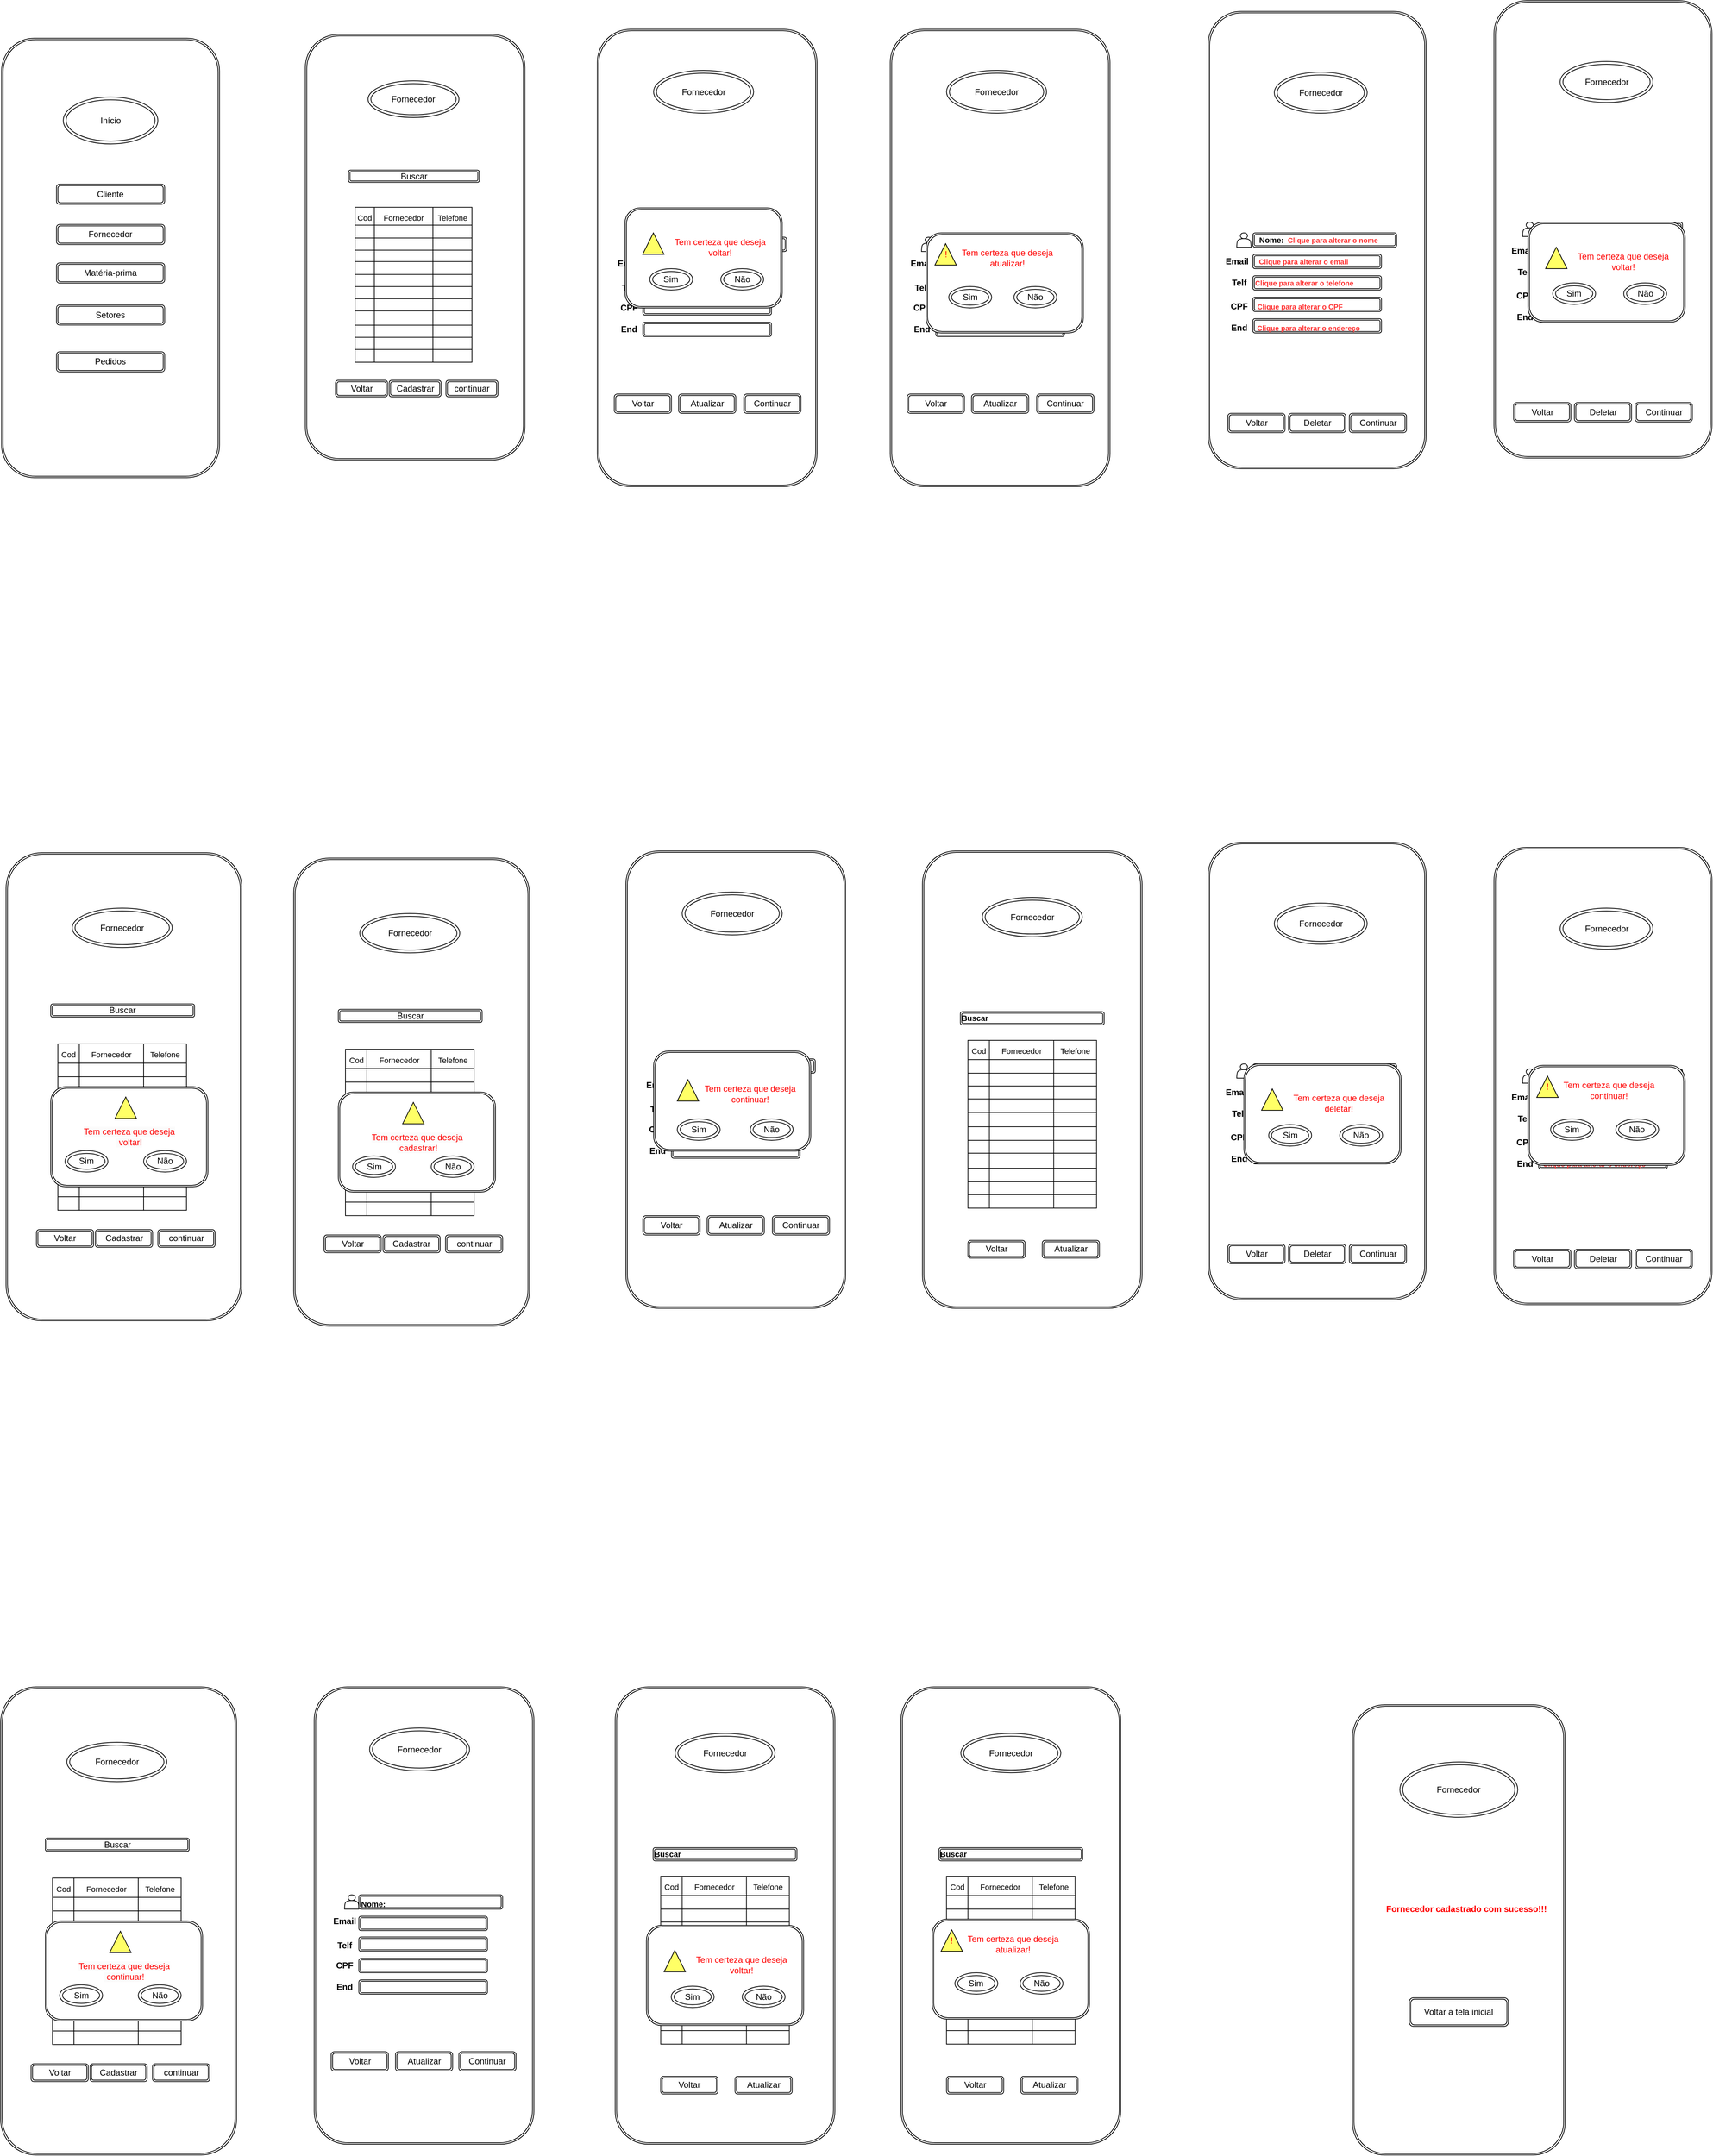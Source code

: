 <mxfile version="24.7.7">
  <diagram name="Página-1" id="sULU3iYHnRQg7r0w8pIC">
    <mxGraphModel dx="2261" dy="1941" grid="1" gridSize="10" guides="1" tooltips="1" connect="1" arrows="1" fold="1" page="1" pageScale="1" pageWidth="827" pageHeight="1169" math="0" shadow="0">
      <root>
        <mxCell id="0" />
        <mxCell id="1" parent="0" />
        <mxCell id="7l6CIbS96QxQcIashC8H-234" value="" style="group" parent="1" vertex="1" connectable="0">
          <mxGeometry x="890" y="-1125" width="305" height="640" as="geometry" />
        </mxCell>
        <mxCell id="r896HJ34OMPANghMmd_p-822" value="" style="group" parent="7l6CIbS96QxQcIashC8H-234" vertex="1" connectable="0">
          <mxGeometry x="-2.842e-14" y="-20" width="305" height="640" as="geometry" />
        </mxCell>
        <mxCell id="MNkltuBdSS68_WZTclMl-188" value="" style="shape=ext;double=1;rounded=1;whiteSpace=wrap;html=1;rotation=90;" parent="r896HJ34OMPANghMmd_p-822" vertex="1">
          <mxGeometry x="-167.5" y="167.5" width="640" height="305" as="geometry" />
        </mxCell>
        <mxCell id="MNkltuBdSS68_WZTclMl-189" value="Fornecedor" style="ellipse;shape=doubleEllipse;whiteSpace=wrap;html=1;" parent="r896HJ34OMPANghMmd_p-822" vertex="1">
          <mxGeometry x="92.5" y="85" width="130" height="57.5" as="geometry" />
        </mxCell>
        <mxCell id="MNkltuBdSS68_WZTclMl-190" value="" style="shape=ext;double=1;rounded=1;whiteSpace=wrap;html=1;" parent="r896HJ34OMPANghMmd_p-822" vertex="1">
          <mxGeometry x="62.5" y="310" width="201.25" height="20" as="geometry" />
        </mxCell>
        <mxCell id="MNkltuBdSS68_WZTclMl-191" value="" style="shape=ext;double=1;rounded=1;whiteSpace=wrap;html=1;" parent="r896HJ34OMPANghMmd_p-822" vertex="1">
          <mxGeometry x="62.5" y="340" width="180" height="20" as="geometry" />
        </mxCell>
        <mxCell id="MNkltuBdSS68_WZTclMl-192" value="" style="shape=ext;double=1;rounded=1;whiteSpace=wrap;html=1;" parent="r896HJ34OMPANghMmd_p-822" vertex="1">
          <mxGeometry x="62.5" y="370" width="180" height="20" as="geometry" />
        </mxCell>
        <mxCell id="MNkltuBdSS68_WZTclMl-193" value="Email" style="text;align=center;fontStyle=1;verticalAlign=middle;spacingLeft=3;spacingRight=3;strokeColor=none;rotatable=0;points=[[0,0.5],[1,0.5]];portConstraint=eastwest;html=1;" parent="r896HJ34OMPANghMmd_p-822" vertex="1">
          <mxGeometry x="20.0" y="337" width="40" height="26" as="geometry" />
        </mxCell>
        <mxCell id="MNkltuBdSS68_WZTclMl-194" value="Telf" style="text;align=center;fontStyle=1;verticalAlign=middle;spacingLeft=3;spacingRight=3;strokeColor=none;rotatable=0;points=[[0,0.5],[1,0.5]];portConstraint=eastwest;html=1;" parent="r896HJ34OMPANghMmd_p-822" vertex="1">
          <mxGeometry x="22.5" y="367" width="40" height="26" as="geometry" />
        </mxCell>
        <mxCell id="MNkltuBdSS68_WZTclMl-195" value="" style="shape=actor;whiteSpace=wrap;html=1;" parent="r896HJ34OMPANghMmd_p-822" vertex="1">
          <mxGeometry x="40.0" y="310" width="20" height="20" as="geometry" />
        </mxCell>
        <mxCell id="MNkltuBdSS68_WZTclMl-196" value="&lt;font style=&quot;font-size: 11px;&quot;&gt;Nome:&lt;/font&gt;" style="text;align=center;fontStyle=1;verticalAlign=middle;spacingLeft=3;spacingRight=3;strokeColor=none;rotatable=0;points=[[0,0.5],[1,0.5]];portConstraint=eastwest;html=1;" parent="r896HJ34OMPANghMmd_p-822" vertex="1">
          <mxGeometry x="67.5" y="307" width="40" height="26" as="geometry" />
        </mxCell>
        <mxCell id="MNkltuBdSS68_WZTclMl-197" value="&lt;font style=&quot;font-size: 10px;&quot; color=&quot;#ff3333&quot;&gt;Clique para alterar o nome&lt;/font&gt;" style="text;align=center;fontStyle=1;verticalAlign=middle;spacingLeft=3;spacingRight=3;strokeColor=none;rotatable=0;points=[[0,0.5],[1,0.5]];portConstraint=eastwest;html=1;" parent="r896HJ34OMPANghMmd_p-822" vertex="1">
          <mxGeometry x="154.0" y="307" width="40" height="26" as="geometry" />
        </mxCell>
        <mxCell id="MNkltuBdSS68_WZTclMl-200" value="&lt;font style=&quot;font-size: 10px;&quot; color=&quot;#ff3333&quot;&gt;Clique para alterar o telefone&lt;/font&gt;" style="text;align=center;fontStyle=1;verticalAlign=middle;spacingLeft=3;spacingRight=3;strokeColor=none;rotatable=0;points=[[0,0.5],[1,0.5]];portConstraint=eastwest;html=1;" parent="r896HJ34OMPANghMmd_p-822" vertex="1">
          <mxGeometry x="114.0" y="367" width="40" height="26" as="geometry" />
        </mxCell>
        <mxCell id="MNkltuBdSS68_WZTclMl-202" value="&lt;font style=&quot;font-size: 10px;&quot; color=&quot;#ff3333&quot;&gt;Clique para alterar o email&lt;/font&gt;" style="text;align=center;fontStyle=1;verticalAlign=middle;spacingLeft=3;spacingRight=3;strokeColor=none;rotatable=0;points=[[0,0.5],[1,0.5]];portConstraint=eastwest;html=1;" parent="r896HJ34OMPANghMmd_p-822" vertex="1">
          <mxGeometry x="112.5" y="337" width="40" height="26" as="geometry" />
        </mxCell>
        <mxCell id="MNkltuBdSS68_WZTclMl-241" value="Voltar" style="shape=ext;double=1;rounded=1;whiteSpace=wrap;html=1;" parent="r896HJ34OMPANghMmd_p-822" vertex="1">
          <mxGeometry x="27.5" y="562.5" width="80" height="27" as="geometry" />
        </mxCell>
        <mxCell id="MNkltuBdSS68_WZTclMl-242" value="Continuar" style="shape=ext;double=1;rounded=1;whiteSpace=wrap;html=1;" parent="r896HJ34OMPANghMmd_p-822" vertex="1">
          <mxGeometry x="197.5" y="562.5" width="80" height="27" as="geometry" />
        </mxCell>
        <mxCell id="7l6CIbS96QxQcIashC8H-287" value="Deletar" style="shape=ext;double=1;rounded=1;whiteSpace=wrap;html=1;" parent="r896HJ34OMPANghMmd_p-822" vertex="1">
          <mxGeometry x="112.5" y="562.5" width="80" height="27" as="geometry" />
        </mxCell>
        <mxCell id="r896HJ34OMPANghMmd_p-814" value="" style="shape=ext;double=1;rounded=1;whiteSpace=wrap;html=1;" parent="r896HJ34OMPANghMmd_p-822" vertex="1">
          <mxGeometry x="62.5" y="400" width="180" height="20" as="geometry" />
        </mxCell>
        <mxCell id="r896HJ34OMPANghMmd_p-815" value="" style="shape=ext;double=1;rounded=1;whiteSpace=wrap;html=1;" parent="r896HJ34OMPANghMmd_p-822" vertex="1">
          <mxGeometry x="62.5" y="430" width="180" height="20" as="geometry" />
        </mxCell>
        <mxCell id="r896HJ34OMPANghMmd_p-816" value="&lt;font style=&quot;font-size: 10px;&quot; color=&quot;#ff3333&quot;&gt;Clique para alterar o CPF&lt;/font&gt;" style="text;align=center;fontStyle=1;verticalAlign=middle;spacingLeft=3;spacingRight=3;strokeColor=none;rotatable=0;points=[[0,0.5],[1,0.5]];portConstraint=eastwest;html=1;" parent="r896HJ34OMPANghMmd_p-822" vertex="1">
          <mxGeometry x="107.5" y="400" width="40" height="26" as="geometry" />
        </mxCell>
        <mxCell id="r896HJ34OMPANghMmd_p-817" value="&lt;font style=&quot;font-size: 10px;&quot; color=&quot;#ff3333&quot;&gt;Clique para alterar o endereço&lt;/font&gt;" style="text;align=center;fontStyle=1;verticalAlign=middle;spacingLeft=3;spacingRight=3;strokeColor=none;rotatable=0;points=[[0,0.5],[1,0.5]];portConstraint=eastwest;html=1;" parent="r896HJ34OMPANghMmd_p-822" vertex="1">
          <mxGeometry x="120.0" y="430" width="40" height="26" as="geometry" />
        </mxCell>
        <mxCell id="r896HJ34OMPANghMmd_p-819" value="CPF" style="text;align=center;fontStyle=1;verticalAlign=middle;spacingLeft=3;spacingRight=3;strokeColor=none;rotatable=0;points=[[0,0.5],[1,0.5]];portConstraint=eastwest;html=1;" parent="r896HJ34OMPANghMmd_p-822" vertex="1">
          <mxGeometry x="22.5" y="400" width="40" height="26" as="geometry" />
        </mxCell>
        <mxCell id="r896HJ34OMPANghMmd_p-821" value="End" style="text;align=center;fontStyle=1;verticalAlign=middle;spacingLeft=3;spacingRight=3;strokeColor=none;rotatable=0;points=[[0,0.5],[1,0.5]];portConstraint=eastwest;html=1;" parent="r896HJ34OMPANghMmd_p-822" vertex="1">
          <mxGeometry x="22.5" y="430" width="40" height="26" as="geometry" />
        </mxCell>
        <mxCell id="7l6CIbS96QxQcIashC8H-533" value="" style="group" parent="1" vertex="1" connectable="0">
          <mxGeometry x="1092" y="1225" width="297.5" height="630" as="geometry" />
        </mxCell>
        <mxCell id="MNkltuBdSS68_WZTclMl-243" value="" style="shape=ext;double=1;rounded=1;whiteSpace=wrap;html=1;rotation=90;" parent="7l6CIbS96QxQcIashC8H-533" vertex="1">
          <mxGeometry x="-166.25" y="166.25" width="630" height="297.5" as="geometry" />
        </mxCell>
        <mxCell id="MNkltuBdSS68_WZTclMl-244" value="Fornecedor" style="ellipse;shape=doubleEllipse;whiteSpace=wrap;html=1;" parent="7l6CIbS96QxQcIashC8H-533" vertex="1">
          <mxGeometry x="66.25" y="80" width="164.99" height="77.5" as="geometry" />
        </mxCell>
        <mxCell id="MNkltuBdSS68_WZTclMl-246" value="&lt;font color=&quot;#ff0000&quot;&gt;Fornecedor cadastrado com sucesso!!!&lt;/font&gt;" style="text;align=center;fontStyle=1;verticalAlign=middle;spacingLeft=3;spacingRight=3;strokeColor=none;rotatable=0;points=[[0,0.5],[1,0.5]];portConstraint=eastwest;html=1;" parent="7l6CIbS96QxQcIashC8H-533" vertex="1">
          <mxGeometry x="104.37" y="260" width="108.75" height="52.5" as="geometry" />
        </mxCell>
        <mxCell id="MNkltuBdSS68_WZTclMl-247" value="Voltar a tela inicial" style="shape=ext;double=1;rounded=1;whiteSpace=wrap;html=1;" parent="7l6CIbS96QxQcIashC8H-533" vertex="1">
          <mxGeometry x="79.37" y="410" width="138.75" height="40" as="geometry" />
        </mxCell>
        <mxCell id="7l6CIbS96QxQcIashC8H-696" value="" style="group" parent="1" vertex="1" connectable="0">
          <mxGeometry x="-367.5" y="1200" width="307.5" height="640" as="geometry" />
        </mxCell>
        <mxCell id="7l6CIbS96QxQcIashC8H-697" value="" style="shape=ext;double=1;rounded=1;whiteSpace=wrap;html=1;rotation=90;" parent="7l6CIbS96QxQcIashC8H-696" vertex="1">
          <mxGeometry x="-160.0" y="166.25" width="640" height="307.5" as="geometry" />
        </mxCell>
        <mxCell id="7l6CIbS96QxQcIashC8H-698" value="Fornecedor" style="ellipse;shape=doubleEllipse;whiteSpace=wrap;html=1;" parent="7l6CIbS96QxQcIashC8H-696" vertex="1">
          <mxGeometry x="83.75" y="57.5" width="140" height="60" as="geometry" />
        </mxCell>
        <mxCell id="7l6CIbS96QxQcIashC8H-699" value="" style="shape=actor;whiteSpace=wrap;html=1;" parent="7l6CIbS96QxQcIashC8H-696" vertex="1">
          <mxGeometry x="48.75" y="291" width="20" height="20" as="geometry" />
        </mxCell>
        <mxCell id="7l6CIbS96QxQcIashC8H-700" value="" style="shape=ext;double=1;rounded=1;whiteSpace=wrap;html=1;" parent="7l6CIbS96QxQcIashC8H-696" vertex="1">
          <mxGeometry x="68.75" y="291" width="201.25" height="20" as="geometry" />
        </mxCell>
        <mxCell id="7l6CIbS96QxQcIashC8H-701" value="&lt;font style=&quot;font-size: 11px;&quot;&gt;Nome:&lt;/font&gt;" style="text;align=center;fontStyle=1;verticalAlign=middle;spacingLeft=3;spacingRight=3;strokeColor=none;rotatable=0;points=[[0,0.5],[1,0.5]];portConstraint=eastwest;html=1;" parent="7l6CIbS96QxQcIashC8H-696" vertex="1">
          <mxGeometry x="68.75" y="291" width="40" height="26" as="geometry" />
        </mxCell>
        <mxCell id="7l6CIbS96QxQcIashC8H-702" value="Telf" style="text;align=center;fontStyle=1;verticalAlign=middle;spacingLeft=3;spacingRight=3;strokeColor=none;rotatable=0;points=[[0,0.5],[1,0.5]];portConstraint=eastwest;html=1;" parent="7l6CIbS96QxQcIashC8H-696" vertex="1">
          <mxGeometry x="28.75" y="350" width="40" height="23" as="geometry" />
        </mxCell>
        <mxCell id="7l6CIbS96QxQcIashC8H-703" value="" style="shape=ext;double=1;rounded=1;whiteSpace=wrap;html=1;" parent="7l6CIbS96QxQcIashC8H-696" vertex="1">
          <mxGeometry x="68.75" y="350" width="180" height="20" as="geometry" />
        </mxCell>
        <mxCell id="7l6CIbS96QxQcIashC8H-704" value="" style="shape=ext;double=1;rounded=1;whiteSpace=wrap;html=1;" parent="7l6CIbS96QxQcIashC8H-696" vertex="1">
          <mxGeometry x="68.75" y="321" width="180" height="20" as="geometry" />
        </mxCell>
        <mxCell id="7l6CIbS96QxQcIashC8H-705" value="Email" style="text;align=center;fontStyle=1;verticalAlign=middle;spacingLeft=3;spacingRight=3;strokeColor=none;rotatable=0;points=[[0,0.5],[1,0.5]];portConstraint=eastwest;html=1;" parent="7l6CIbS96QxQcIashC8H-696" vertex="1">
          <mxGeometry x="28.75" y="315" width="40" height="26" as="geometry" />
        </mxCell>
        <mxCell id="7l6CIbS96QxQcIashC8H-743" value="Continuar" style="shape=ext;double=1;rounded=1;whiteSpace=wrap;html=1;" parent="7l6CIbS96QxQcIashC8H-696" vertex="1">
          <mxGeometry x="208.75" y="510.5" width="80" height="27" as="geometry" />
        </mxCell>
        <mxCell id="7l6CIbS96QxQcIashC8H-745" value="Voltar" style="shape=ext;double=1;rounded=1;whiteSpace=wrap;html=1;" parent="7l6CIbS96QxQcIashC8H-696" vertex="1">
          <mxGeometry x="30.0" y="510.5" width="80" height="27" as="geometry" />
        </mxCell>
        <mxCell id="r896HJ34OMPANghMmd_p-27" value="" style="shape=ext;double=1;rounded=1;whiteSpace=wrap;html=1;" parent="7l6CIbS96QxQcIashC8H-696" vertex="1">
          <mxGeometry x="68.75" y="380" width="180" height="20" as="geometry" />
        </mxCell>
        <mxCell id="r896HJ34OMPANghMmd_p-28" value="CPF" style="text;align=center;fontStyle=1;verticalAlign=middle;spacingLeft=3;spacingRight=3;strokeColor=none;rotatable=0;points=[[0,0.5],[1,0.5]];portConstraint=eastwest;html=1;" parent="7l6CIbS96QxQcIashC8H-696" vertex="1">
          <mxGeometry x="28.75" y="378.5" width="40" height="23" as="geometry" />
        </mxCell>
        <mxCell id="r896HJ34OMPANghMmd_p-29" value="" style="shape=ext;double=1;rounded=1;whiteSpace=wrap;html=1;" parent="7l6CIbS96QxQcIashC8H-696" vertex="1">
          <mxGeometry x="68.75" y="410" width="180" height="20" as="geometry" />
        </mxCell>
        <mxCell id="r896HJ34OMPANghMmd_p-30" value="End" style="text;align=center;fontStyle=1;verticalAlign=middle;spacingLeft=3;spacingRight=3;strokeColor=none;rotatable=0;points=[[0,0.5],[1,0.5]];portConstraint=eastwest;html=1;" parent="7l6CIbS96QxQcIashC8H-696" vertex="1">
          <mxGeometry x="28.75" y="408.5" width="40" height="23" as="geometry" />
        </mxCell>
        <mxCell id="2VUXgLze6XJskaM_8zxy-17" value="Atualizar" style="shape=ext;double=1;rounded=1;whiteSpace=wrap;html=1;" parent="7l6CIbS96QxQcIashC8H-696" vertex="1">
          <mxGeometry x="120.0" y="510.5" width="80" height="27" as="geometry" />
        </mxCell>
        <mxCell id="7l6CIbS96QxQcIashC8H-761" value="" style="group" parent="1" vertex="1" connectable="0">
          <mxGeometry x="-800" y="-1105" width="307.48" height="610" as="geometry" />
        </mxCell>
        <mxCell id="MNkltuBdSS68_WZTclMl-6" value="" style="shape=ext;double=1;rounded=1;whiteSpace=wrap;html=1;rotation=90;" parent="7l6CIbS96QxQcIashC8H-761" vertex="1">
          <mxGeometry x="-153.74" y="152.5" width="614.96" height="305" as="geometry" />
        </mxCell>
        <mxCell id="MNkltuBdSS68_WZTclMl-12" value="Início" style="ellipse;shape=doubleEllipse;whiteSpace=wrap;html=1;" parent="7l6CIbS96QxQcIashC8H-761" vertex="1">
          <mxGeometry x="87.514" y="79.769" width="132.453" height="65.692" as="geometry" />
        </mxCell>
        <mxCell id="MNkltuBdSS68_WZTclMl-13" value="Fornecedor" style="shape=ext;double=1;rounded=1;whiteSpace=wrap;html=1;" parent="7l6CIbS96QxQcIashC8H-761" vertex="1">
          <mxGeometry x="78.053" y="258.077" width="151.375" height="28.154" as="geometry" />
        </mxCell>
        <mxCell id="MNkltuBdSS68_WZTclMl-14" value="Cliente" style="shape=ext;double=1;rounded=1;whiteSpace=wrap;html=1;" parent="7l6CIbS96QxQcIashC8H-761" vertex="1">
          <mxGeometry x="78.053" y="201.769" width="151.375" height="28.154" as="geometry" />
        </mxCell>
        <mxCell id="MNkltuBdSS68_WZTclMl-15" value="Matéria-prima" style="shape=ext;double=1;rounded=1;whiteSpace=wrap;html=1;" parent="7l6CIbS96QxQcIashC8H-761" vertex="1">
          <mxGeometry x="78.053" y="312.038" width="151.375" height="28.154" as="geometry" />
        </mxCell>
        <mxCell id="MNkltuBdSS68_WZTclMl-16" value="Setores" style="shape=ext;double=1;rounded=1;whiteSpace=wrap;html=1;" parent="7l6CIbS96QxQcIashC8H-761" vertex="1">
          <mxGeometry x="78.053" y="370.692" width="151.375" height="28.154" as="geometry" />
        </mxCell>
        <mxCell id="MNkltuBdSS68_WZTclMl-17" value="Pedidos" style="shape=ext;double=1;rounded=1;whiteSpace=wrap;html=1;" parent="7l6CIbS96QxQcIashC8H-761" vertex="1">
          <mxGeometry x="78.053" y="436.385" width="151.375" height="28.154" as="geometry" />
        </mxCell>
        <mxCell id="r896HJ34OMPANghMmd_p-33" value="" style="group" parent="1" vertex="1" connectable="0">
          <mxGeometry x="30" y="-1120" width="307.5" height="640" as="geometry" />
        </mxCell>
        <mxCell id="r896HJ34OMPANghMmd_p-34" value="" style="shape=ext;double=1;rounded=1;whiteSpace=wrap;html=1;rotation=90;" parent="r896HJ34OMPANghMmd_p-33" vertex="1">
          <mxGeometry x="-161.25" y="166.25" width="640" height="307.5" as="geometry" />
        </mxCell>
        <mxCell id="r896HJ34OMPANghMmd_p-35" value="Fornecedor" style="ellipse;shape=doubleEllipse;whiteSpace=wrap;html=1;" parent="r896HJ34OMPANghMmd_p-33" vertex="1">
          <mxGeometry x="83.75" y="57.5" width="140" height="60" as="geometry" />
        </mxCell>
        <mxCell id="r896HJ34OMPANghMmd_p-36" value="" style="shape=actor;whiteSpace=wrap;html=1;" parent="r896HJ34OMPANghMmd_p-33" vertex="1">
          <mxGeometry x="48.75" y="291" width="20" height="20" as="geometry" />
        </mxCell>
        <mxCell id="r896HJ34OMPANghMmd_p-37" value="" style="shape=ext;double=1;rounded=1;whiteSpace=wrap;html=1;" parent="r896HJ34OMPANghMmd_p-33" vertex="1">
          <mxGeometry x="68.75" y="291" width="201.25" height="20" as="geometry" />
        </mxCell>
        <mxCell id="r896HJ34OMPANghMmd_p-38" value="&lt;font style=&quot;font-size: 11px;&quot;&gt;Nome:&lt;/font&gt;" style="text;align=center;fontStyle=1;verticalAlign=middle;spacingLeft=3;spacingRight=3;strokeColor=none;rotatable=0;points=[[0,0.5],[1,0.5]];portConstraint=eastwest;html=1;" parent="r896HJ34OMPANghMmd_p-33" vertex="1">
          <mxGeometry x="68.75" y="291" width="40" height="26" as="geometry" />
        </mxCell>
        <mxCell id="r896HJ34OMPANghMmd_p-39" value="Telf" style="text;align=center;fontStyle=1;verticalAlign=middle;spacingLeft=3;spacingRight=3;strokeColor=none;rotatable=0;points=[[0,0.5],[1,0.5]];portConstraint=eastwest;html=1;" parent="r896HJ34OMPANghMmd_p-33" vertex="1">
          <mxGeometry x="28.75" y="350" width="40" height="23" as="geometry" />
        </mxCell>
        <mxCell id="r896HJ34OMPANghMmd_p-40" value="" style="shape=ext;double=1;rounded=1;whiteSpace=wrap;html=1;" parent="r896HJ34OMPANghMmd_p-33" vertex="1">
          <mxGeometry x="68.75" y="350" width="180" height="20" as="geometry" />
        </mxCell>
        <mxCell id="r896HJ34OMPANghMmd_p-41" value="" style="shape=ext;double=1;rounded=1;whiteSpace=wrap;html=1;" parent="r896HJ34OMPANghMmd_p-33" vertex="1">
          <mxGeometry x="68.75" y="321" width="180" height="20" as="geometry" />
        </mxCell>
        <mxCell id="r896HJ34OMPANghMmd_p-42" value="Email" style="text;align=center;fontStyle=1;verticalAlign=middle;spacingLeft=3;spacingRight=3;strokeColor=none;rotatable=0;points=[[0,0.5],[1,0.5]];portConstraint=eastwest;html=1;" parent="r896HJ34OMPANghMmd_p-33" vertex="1">
          <mxGeometry x="28.75" y="315" width="40" height="26" as="geometry" />
        </mxCell>
        <mxCell id="r896HJ34OMPANghMmd_p-43" value="Continuar" style="shape=ext;double=1;rounded=1;whiteSpace=wrap;html=1;" parent="r896HJ34OMPANghMmd_p-33" vertex="1">
          <mxGeometry x="210.0" y="510.5" width="80" height="27" as="geometry" />
        </mxCell>
        <mxCell id="r896HJ34OMPANghMmd_p-44" value="Atualizar" style="shape=ext;double=1;rounded=1;whiteSpace=wrap;html=1;" parent="r896HJ34OMPANghMmd_p-33" vertex="1">
          <mxGeometry x="118.75" y="510.5" width="80" height="27" as="geometry" />
        </mxCell>
        <mxCell id="r896HJ34OMPANghMmd_p-45" value="Voltar" style="shape=ext;double=1;rounded=1;whiteSpace=wrap;html=1;" parent="r896HJ34OMPANghMmd_p-33" vertex="1">
          <mxGeometry x="28.75" y="510.5" width="80" height="27" as="geometry" />
        </mxCell>
        <mxCell id="r896HJ34OMPANghMmd_p-46" value="" style="shape=ext;double=1;rounded=1;whiteSpace=wrap;html=1;" parent="r896HJ34OMPANghMmd_p-33" vertex="1">
          <mxGeometry x="68.75" y="380" width="180" height="20" as="geometry" />
        </mxCell>
        <mxCell id="r896HJ34OMPANghMmd_p-47" value="CPF" style="text;align=center;fontStyle=1;verticalAlign=middle;spacingLeft=3;spacingRight=3;strokeColor=none;rotatable=0;points=[[0,0.5],[1,0.5]];portConstraint=eastwest;html=1;" parent="r896HJ34OMPANghMmd_p-33" vertex="1">
          <mxGeometry x="28.75" y="378.5" width="40" height="23" as="geometry" />
        </mxCell>
        <mxCell id="r896HJ34OMPANghMmd_p-48" value="" style="shape=ext;double=1;rounded=1;whiteSpace=wrap;html=1;" parent="r896HJ34OMPANghMmd_p-33" vertex="1">
          <mxGeometry x="68.75" y="410" width="180" height="20" as="geometry" />
        </mxCell>
        <mxCell id="r896HJ34OMPANghMmd_p-49" value="End" style="text;align=center;fontStyle=1;verticalAlign=middle;spacingLeft=3;spacingRight=3;strokeColor=none;rotatable=0;points=[[0,0.5],[1,0.5]];portConstraint=eastwest;html=1;" parent="r896HJ34OMPANghMmd_p-33" vertex="1">
          <mxGeometry x="28.75" y="408.5" width="40" height="23" as="geometry" />
        </mxCell>
        <mxCell id="r896HJ34OMPANghMmd_p-51" value="" style="group" parent="r896HJ34OMPANghMmd_p-33" vertex="1" connectable="0">
          <mxGeometry x="43.75" y="250" width="220" height="140" as="geometry" />
        </mxCell>
        <mxCell id="7l6CIbS96QxQcIashC8H-225" value="" style="shape=ext;double=1;rounded=1;whiteSpace=wrap;html=1;container=0;" parent="r896HJ34OMPANghMmd_p-51" vertex="1">
          <mxGeometry width="220" height="140" as="geometry" />
        </mxCell>
        <mxCell id="7l6CIbS96QxQcIashC8H-230" value="Sim" style="ellipse;shape=doubleEllipse;whiteSpace=wrap;html=1;container=0;" parent="r896HJ34OMPANghMmd_p-51" vertex="1">
          <mxGeometry x="34.69" y="85" width="60" height="30" as="geometry" />
        </mxCell>
        <mxCell id="7l6CIbS96QxQcIashC8H-229" value="Não" style="ellipse;shape=doubleEllipse;whiteSpace=wrap;html=1;container=0;" parent="r896HJ34OMPANghMmd_p-51" vertex="1">
          <mxGeometry x="134.06" y="85" width="60" height="30" as="geometry" />
        </mxCell>
        <mxCell id="7l6CIbS96QxQcIashC8H-228" value="&lt;font color=&quot;#ff0000&quot;&gt;!&lt;/font&gt;" style="text;html=1;align=center;verticalAlign=middle;whiteSpace=wrap;rounded=0;container=0;" parent="r896HJ34OMPANghMmd_p-51" vertex="1">
          <mxGeometry x="24.69" y="40" width="30" height="20" as="geometry" />
        </mxCell>
        <mxCell id="7l6CIbS96QxQcIashC8H-227" value="&lt;font color=&quot;#ff0000&quot;&gt;Tem certeza que deseja voltar!&lt;/font&gt;" style="text;html=1;align=center;verticalAlign=middle;whiteSpace=wrap;rounded=0;container=0;" parent="r896HJ34OMPANghMmd_p-51" vertex="1">
          <mxGeometry x="68.44" y="45" width="130" height="20" as="geometry" />
        </mxCell>
        <mxCell id="7l6CIbS96QxQcIashC8H-226" value="" style="triangle;whiteSpace=wrap;html=1;rotation=-90;fillColor=#FFFF66;container=0;" parent="r896HJ34OMPANghMmd_p-51" vertex="1">
          <mxGeometry x="24.69" y="35" width="30" height="30" as="geometry" />
        </mxCell>
        <mxCell id="r896HJ34OMPANghMmd_p-61" value="" style="group" parent="1" vertex="1" connectable="0">
          <mxGeometry x="440" y="-1120" width="307.5" height="640" as="geometry" />
        </mxCell>
        <mxCell id="r896HJ34OMPANghMmd_p-62" value="" style="shape=ext;double=1;rounded=1;whiteSpace=wrap;html=1;rotation=90;" parent="r896HJ34OMPANghMmd_p-61" vertex="1">
          <mxGeometry x="-161.25" y="166.25" width="640" height="307.5" as="geometry" />
        </mxCell>
        <mxCell id="r896HJ34OMPANghMmd_p-63" value="Fornecedor" style="ellipse;shape=doubleEllipse;whiteSpace=wrap;html=1;" parent="r896HJ34OMPANghMmd_p-61" vertex="1">
          <mxGeometry x="83.75" y="57.5" width="140" height="60" as="geometry" />
        </mxCell>
        <mxCell id="r896HJ34OMPANghMmd_p-64" value="" style="shape=actor;whiteSpace=wrap;html=1;" parent="r896HJ34OMPANghMmd_p-61" vertex="1">
          <mxGeometry x="48.75" y="291" width="20" height="20" as="geometry" />
        </mxCell>
        <mxCell id="r896HJ34OMPANghMmd_p-65" value="" style="shape=ext;double=1;rounded=1;whiteSpace=wrap;html=1;" parent="r896HJ34OMPANghMmd_p-61" vertex="1">
          <mxGeometry x="68.75" y="291" width="201.25" height="20" as="geometry" />
        </mxCell>
        <mxCell id="r896HJ34OMPANghMmd_p-66" value="&lt;font style=&quot;font-size: 11px;&quot;&gt;Nome:&lt;/font&gt;" style="text;align=center;fontStyle=1;verticalAlign=middle;spacingLeft=3;spacingRight=3;strokeColor=none;rotatable=0;points=[[0,0.5],[1,0.5]];portConstraint=eastwest;html=1;" parent="r896HJ34OMPANghMmd_p-61" vertex="1">
          <mxGeometry x="68.75" y="291" width="40" height="26" as="geometry" />
        </mxCell>
        <mxCell id="r896HJ34OMPANghMmd_p-67" value="Telf" style="text;align=center;fontStyle=1;verticalAlign=middle;spacingLeft=3;spacingRight=3;strokeColor=none;rotatable=0;points=[[0,0.5],[1,0.5]];portConstraint=eastwest;html=1;" parent="r896HJ34OMPANghMmd_p-61" vertex="1">
          <mxGeometry x="28.75" y="350" width="40" height="23" as="geometry" />
        </mxCell>
        <mxCell id="r896HJ34OMPANghMmd_p-68" value="" style="shape=ext;double=1;rounded=1;whiteSpace=wrap;html=1;" parent="r896HJ34OMPANghMmd_p-61" vertex="1">
          <mxGeometry x="68.75" y="350" width="180" height="20" as="geometry" />
        </mxCell>
        <mxCell id="r896HJ34OMPANghMmd_p-69" value="" style="shape=ext;double=1;rounded=1;whiteSpace=wrap;html=1;" parent="r896HJ34OMPANghMmd_p-61" vertex="1">
          <mxGeometry x="68.75" y="321" width="180" height="20" as="geometry" />
        </mxCell>
        <mxCell id="r896HJ34OMPANghMmd_p-70" value="Email" style="text;align=center;fontStyle=1;verticalAlign=middle;spacingLeft=3;spacingRight=3;strokeColor=none;rotatable=0;points=[[0,0.5],[1,0.5]];portConstraint=eastwest;html=1;" parent="r896HJ34OMPANghMmd_p-61" vertex="1">
          <mxGeometry x="28.75" y="315" width="40" height="26" as="geometry" />
        </mxCell>
        <mxCell id="r896HJ34OMPANghMmd_p-71" value="Continuar" style="shape=ext;double=1;rounded=1;whiteSpace=wrap;html=1;" parent="r896HJ34OMPANghMmd_p-61" vertex="1">
          <mxGeometry x="210.0" y="510.5" width="80" height="27" as="geometry" />
        </mxCell>
        <mxCell id="r896HJ34OMPANghMmd_p-72" value="Atualizar" style="shape=ext;double=1;rounded=1;whiteSpace=wrap;html=1;" parent="r896HJ34OMPANghMmd_p-61" vertex="1">
          <mxGeometry x="118.75" y="510.5" width="80" height="27" as="geometry" />
        </mxCell>
        <mxCell id="r896HJ34OMPANghMmd_p-73" value="Voltar" style="shape=ext;double=1;rounded=1;whiteSpace=wrap;html=1;" parent="r896HJ34OMPANghMmd_p-61" vertex="1">
          <mxGeometry x="28.75" y="510.5" width="80" height="27" as="geometry" />
        </mxCell>
        <mxCell id="r896HJ34OMPANghMmd_p-74" value="" style="shape=ext;double=1;rounded=1;whiteSpace=wrap;html=1;" parent="r896HJ34OMPANghMmd_p-61" vertex="1">
          <mxGeometry x="68.75" y="380" width="180" height="20" as="geometry" />
        </mxCell>
        <mxCell id="r896HJ34OMPANghMmd_p-75" value="CPF" style="text;align=center;fontStyle=1;verticalAlign=middle;spacingLeft=3;spacingRight=3;strokeColor=none;rotatable=0;points=[[0,0.5],[1,0.5]];portConstraint=eastwest;html=1;" parent="r896HJ34OMPANghMmd_p-61" vertex="1">
          <mxGeometry x="28.75" y="378.5" width="40" height="23" as="geometry" />
        </mxCell>
        <mxCell id="r896HJ34OMPANghMmd_p-76" value="" style="shape=ext;double=1;rounded=1;whiteSpace=wrap;html=1;" parent="r896HJ34OMPANghMmd_p-61" vertex="1">
          <mxGeometry x="68.75" y="410" width="180" height="20" as="geometry" />
        </mxCell>
        <mxCell id="r896HJ34OMPANghMmd_p-77" value="End" style="text;align=center;fontStyle=1;verticalAlign=middle;spacingLeft=3;spacingRight=3;strokeColor=none;rotatable=0;points=[[0,0.5],[1,0.5]];portConstraint=eastwest;html=1;" parent="r896HJ34OMPANghMmd_p-61" vertex="1">
          <mxGeometry x="28.75" y="408.5" width="40" height="23" as="geometry" />
        </mxCell>
        <mxCell id="7l6CIbS96QxQcIashC8H-62" value="" style="group" parent="r896HJ34OMPANghMmd_p-61" vertex="1" connectable="0">
          <mxGeometry x="67.5" y="300" width="195.31" height="110" as="geometry" />
        </mxCell>
        <mxCell id="7l6CIbS96QxQcIashC8H-63" value="" style="shape=ext;double=1;rounded=1;whiteSpace=wrap;html=1;" parent="7l6CIbS96QxQcIashC8H-62" vertex="1">
          <mxGeometry x="-12.34" y="-15" width="220" height="140" as="geometry" />
        </mxCell>
        <mxCell id="7l6CIbS96QxQcIashC8H-64" value="" style="triangle;whiteSpace=wrap;html=1;rotation=-90;fillColor=#FFFF66;" parent="7l6CIbS96QxQcIashC8H-62" vertex="1">
          <mxGeometry width="30" height="30" as="geometry" />
        </mxCell>
        <mxCell id="7l6CIbS96QxQcIashC8H-65" value="&lt;font color=&quot;#ff0000&quot;&gt;Tem certeza que deseja atualizar!&lt;/font&gt;" style="text;html=1;align=center;verticalAlign=middle;whiteSpace=wrap;rounded=0;" parent="7l6CIbS96QxQcIashC8H-62" vertex="1">
          <mxGeometry x="36.37" y="10" width="130" height="20" as="geometry" />
        </mxCell>
        <mxCell id="7l6CIbS96QxQcIashC8H-66" value="&lt;font color=&quot;#ff0000&quot;&gt;!&lt;/font&gt;" style="text;html=1;align=center;verticalAlign=middle;whiteSpace=wrap;rounded=0;" parent="7l6CIbS96QxQcIashC8H-62" vertex="1">
          <mxGeometry y="5" width="30" height="20" as="geometry" />
        </mxCell>
        <mxCell id="7l6CIbS96QxQcIashC8H-67" value="Não" style="ellipse;shape=doubleEllipse;whiteSpace=wrap;html=1;" parent="7l6CIbS96QxQcIashC8H-62" vertex="1">
          <mxGeometry x="110.62" y="60" width="60" height="30" as="geometry" />
        </mxCell>
        <mxCell id="7l6CIbS96QxQcIashC8H-68" value="Sim" style="ellipse;shape=doubleEllipse;whiteSpace=wrap;html=1;" parent="7l6CIbS96QxQcIashC8H-62" vertex="1">
          <mxGeometry x="19.37" y="60" width="60" height="30" as="geometry" />
        </mxCell>
        <mxCell id="r896HJ34OMPANghMmd_p-81" value="" style="group" parent="1" vertex="1" connectable="0">
          <mxGeometry x="70" y="30" width="307.5" height="640" as="geometry" />
        </mxCell>
        <mxCell id="r896HJ34OMPANghMmd_p-82" value="" style="shape=ext;double=1;rounded=1;whiteSpace=wrap;html=1;rotation=90;" parent="r896HJ34OMPANghMmd_p-81" vertex="1">
          <mxGeometry x="-161.25" y="166.25" width="640" height="307.5" as="geometry" />
        </mxCell>
        <mxCell id="r896HJ34OMPANghMmd_p-83" value="Fornecedor" style="ellipse;shape=doubleEllipse;whiteSpace=wrap;html=1;" parent="r896HJ34OMPANghMmd_p-81" vertex="1">
          <mxGeometry x="83.75" y="57.5" width="140" height="60" as="geometry" />
        </mxCell>
        <mxCell id="r896HJ34OMPANghMmd_p-84" value="" style="shape=actor;whiteSpace=wrap;html=1;" parent="r896HJ34OMPANghMmd_p-81" vertex="1">
          <mxGeometry x="48.75" y="291" width="20" height="20" as="geometry" />
        </mxCell>
        <mxCell id="r896HJ34OMPANghMmd_p-85" value="" style="shape=ext;double=1;rounded=1;whiteSpace=wrap;html=1;" parent="r896HJ34OMPANghMmd_p-81" vertex="1">
          <mxGeometry x="68.75" y="291" width="201.25" height="20" as="geometry" />
        </mxCell>
        <mxCell id="r896HJ34OMPANghMmd_p-86" value="&lt;font style=&quot;font-size: 11px;&quot;&gt;Nome:&lt;/font&gt;" style="text;align=center;fontStyle=1;verticalAlign=middle;spacingLeft=3;spacingRight=3;strokeColor=none;rotatable=0;points=[[0,0.5],[1,0.5]];portConstraint=eastwest;html=1;" parent="r896HJ34OMPANghMmd_p-81" vertex="1">
          <mxGeometry x="68.75" y="291" width="40" height="26" as="geometry" />
        </mxCell>
        <mxCell id="r896HJ34OMPANghMmd_p-87" value="Telf" style="text;align=center;fontStyle=1;verticalAlign=middle;spacingLeft=3;spacingRight=3;strokeColor=none;rotatable=0;points=[[0,0.5],[1,0.5]];portConstraint=eastwest;html=1;" parent="r896HJ34OMPANghMmd_p-81" vertex="1">
          <mxGeometry x="28.75" y="350" width="40" height="23" as="geometry" />
        </mxCell>
        <mxCell id="r896HJ34OMPANghMmd_p-88" value="" style="shape=ext;double=1;rounded=1;whiteSpace=wrap;html=1;" parent="r896HJ34OMPANghMmd_p-81" vertex="1">
          <mxGeometry x="68.75" y="350" width="180" height="20" as="geometry" />
        </mxCell>
        <mxCell id="r896HJ34OMPANghMmd_p-89" value="" style="shape=ext;double=1;rounded=1;whiteSpace=wrap;html=1;" parent="r896HJ34OMPANghMmd_p-81" vertex="1">
          <mxGeometry x="68.75" y="321" width="180" height="20" as="geometry" />
        </mxCell>
        <mxCell id="r896HJ34OMPANghMmd_p-90" value="Email" style="text;align=center;fontStyle=1;verticalAlign=middle;spacingLeft=3;spacingRight=3;strokeColor=none;rotatable=0;points=[[0,0.5],[1,0.5]];portConstraint=eastwest;html=1;" parent="r896HJ34OMPANghMmd_p-81" vertex="1">
          <mxGeometry x="28.75" y="315" width="40" height="26" as="geometry" />
        </mxCell>
        <mxCell id="r896HJ34OMPANghMmd_p-91" value="Continuar" style="shape=ext;double=1;rounded=1;whiteSpace=wrap;html=1;" parent="r896HJ34OMPANghMmd_p-81" vertex="1">
          <mxGeometry x="210.0" y="510.5" width="80" height="27" as="geometry" />
        </mxCell>
        <mxCell id="r896HJ34OMPANghMmd_p-92" value="Atualizar" style="shape=ext;double=1;rounded=1;whiteSpace=wrap;html=1;" parent="r896HJ34OMPANghMmd_p-81" vertex="1">
          <mxGeometry x="118.75" y="510.5" width="80" height="27" as="geometry" />
        </mxCell>
        <mxCell id="r896HJ34OMPANghMmd_p-93" value="Voltar" style="shape=ext;double=1;rounded=1;whiteSpace=wrap;html=1;" parent="r896HJ34OMPANghMmd_p-81" vertex="1">
          <mxGeometry x="28.75" y="510.5" width="80" height="27" as="geometry" />
        </mxCell>
        <mxCell id="r896HJ34OMPANghMmd_p-94" value="" style="shape=ext;double=1;rounded=1;whiteSpace=wrap;html=1;" parent="r896HJ34OMPANghMmd_p-81" vertex="1">
          <mxGeometry x="68.75" y="380" width="180" height="20" as="geometry" />
        </mxCell>
        <mxCell id="r896HJ34OMPANghMmd_p-95" value="CPF" style="text;align=center;fontStyle=1;verticalAlign=middle;spacingLeft=3;spacingRight=3;strokeColor=none;rotatable=0;points=[[0,0.5],[1,0.5]];portConstraint=eastwest;html=1;" parent="r896HJ34OMPANghMmd_p-81" vertex="1">
          <mxGeometry x="28.75" y="378.5" width="40" height="23" as="geometry" />
        </mxCell>
        <mxCell id="r896HJ34OMPANghMmd_p-96" value="" style="shape=ext;double=1;rounded=1;whiteSpace=wrap;html=1;" parent="r896HJ34OMPANghMmd_p-81" vertex="1">
          <mxGeometry x="68.75" y="410" width="180" height="20" as="geometry" />
        </mxCell>
        <mxCell id="r896HJ34OMPANghMmd_p-97" value="End" style="text;align=center;fontStyle=1;verticalAlign=middle;spacingLeft=3;spacingRight=3;strokeColor=none;rotatable=0;points=[[0,0.5],[1,0.5]];portConstraint=eastwest;html=1;" parent="r896HJ34OMPANghMmd_p-81" vertex="1">
          <mxGeometry x="28.75" y="408.5" width="40" height="23" as="geometry" />
        </mxCell>
        <mxCell id="r896HJ34OMPANghMmd_p-58" value="" style="group" parent="r896HJ34OMPANghMmd_p-81" vertex="1" connectable="0">
          <mxGeometry x="43.75" y="280" width="220" height="140" as="geometry" />
        </mxCell>
        <mxCell id="7l6CIbS96QxQcIashC8H-53" value="" style="shape=ext;double=1;rounded=1;whiteSpace=wrap;html=1;container=0;" parent="r896HJ34OMPANghMmd_p-58" vertex="1">
          <mxGeometry width="220" height="140" as="geometry" />
        </mxCell>
        <mxCell id="7l6CIbS96QxQcIashC8H-59" value="Sim" style="ellipse;shape=doubleEllipse;whiteSpace=wrap;html=1;container=0;" parent="r896HJ34OMPANghMmd_p-58" vertex="1">
          <mxGeometry x="33.13" y="95" width="60" height="30" as="geometry" />
        </mxCell>
        <mxCell id="7l6CIbS96QxQcIashC8H-58" value="Não" style="ellipse;shape=doubleEllipse;whiteSpace=wrap;html=1;container=0;" parent="r896HJ34OMPANghMmd_p-58" vertex="1">
          <mxGeometry x="135.31" y="95" width="60" height="30" as="geometry" />
        </mxCell>
        <mxCell id="7l6CIbS96QxQcIashC8H-55" value="&lt;font color=&quot;#ff0000&quot;&gt;Tem certeza que deseja continuar!&lt;/font&gt;" style="text;html=1;align=center;verticalAlign=middle;whiteSpace=wrap;rounded=0;container=0;" parent="r896HJ34OMPANghMmd_p-58" vertex="1">
          <mxGeometry x="70.0" y="50" width="130" height="20" as="geometry" />
        </mxCell>
        <mxCell id="7l6CIbS96QxQcIashC8H-56" value="&lt;font color=&quot;#ff0000&quot;&gt;!&lt;/font&gt;" style="text;html=1;align=center;verticalAlign=middle;whiteSpace=wrap;rounded=0;container=0;" parent="r896HJ34OMPANghMmd_p-58" vertex="1">
          <mxGeometry x="33.13" y="40" width="30" height="35" as="geometry" />
        </mxCell>
        <mxCell id="7l6CIbS96QxQcIashC8H-54" value="" style="triangle;whiteSpace=wrap;html=1;rotation=-90;fillColor=#FFFF66;container=0;" parent="r896HJ34OMPANghMmd_p-58" vertex="1">
          <mxGeometry x="33.13" y="40" width="30" height="30" as="geometry" />
        </mxCell>
        <mxCell id="r896HJ34OMPANghMmd_p-618" value="" style="group" parent="1" vertex="1" connectable="0">
          <mxGeometry x="490" y="30" width="307.5" height="640" as="geometry" />
        </mxCell>
        <mxCell id="r896HJ34OMPANghMmd_p-339" value="" style="shape=ext;double=1;rounded=1;whiteSpace=wrap;html=1;rotation=90;" parent="r896HJ34OMPANghMmd_p-618" vertex="1">
          <mxGeometry x="-166.25" y="166.25" width="640" height="307.5" as="geometry" />
        </mxCell>
        <mxCell id="r896HJ34OMPANghMmd_p-340" value="" style="shape=table;startSize=0;container=1;collapsible=0;childLayout=tableLayout;fontSize=16;points=[[0,0,0,0,0],[0,0.25,0,0,0],[0,0.5,0,0,0],[0,0.75,0,0,0],[0,1,0,0,0],[0.25,0,0,0,0],[0.25,1,0,0,0],[0.5,0,0,0,0],[0.5,1,0,0,0],[0.75,0,0,0,0],[0.75,1,0,0,0],[1,0,0,0,0],[1,0.25,0,0,0],[1,0.5,0,0,0],[1,0.75,0,0,0],[1,1,0,0,0]];" parent="r896HJ34OMPANghMmd_p-618" vertex="1">
          <mxGeometry x="63.74" y="264.996" width="180" height="234.919" as="geometry" />
        </mxCell>
        <mxCell id="r896HJ34OMPANghMmd_p-341" value="" style="shape=tableRow;horizontal=0;startSize=0;swimlaneHead=0;swimlaneBody=0;strokeColor=inherit;top=0;left=0;bottom=0;right=0;collapsible=0;dropTarget=0;fillColor=none;points=[[0,0.5],[1,0.5]];portConstraint=eastwest;fontSize=16;" parent="r896HJ34OMPANghMmd_p-340" vertex="1">
          <mxGeometry width="180" height="27" as="geometry" />
        </mxCell>
        <mxCell id="r896HJ34OMPANghMmd_p-342" value="&lt;font style=&quot;font-size: 11px;&quot;&gt;Cod&lt;/font&gt;" style="shape=partialRectangle;html=1;whiteSpace=wrap;connectable=0;strokeColor=inherit;overflow=hidden;fillColor=none;top=0;left=0;bottom=0;right=0;pointerEvents=1;fontSize=16;" parent="r896HJ34OMPANghMmd_p-341" vertex="1">
          <mxGeometry width="30" height="27" as="geometry">
            <mxRectangle width="30" height="27" as="alternateBounds" />
          </mxGeometry>
        </mxCell>
        <mxCell id="r896HJ34OMPANghMmd_p-343" value="&lt;span style=&quot;font-size: 11px;&quot;&gt;Fornecedor&lt;/span&gt;" style="shape=partialRectangle;html=1;whiteSpace=wrap;connectable=0;strokeColor=inherit;overflow=hidden;fillColor=none;top=0;left=0;bottom=0;right=0;pointerEvents=1;fontSize=16;" parent="r896HJ34OMPANghMmd_p-341" vertex="1">
          <mxGeometry x="30" width="90" height="27" as="geometry">
            <mxRectangle width="90" height="27" as="alternateBounds" />
          </mxGeometry>
        </mxCell>
        <mxCell id="r896HJ34OMPANghMmd_p-344" value="&lt;span style=&quot;font-size: 11px;&quot;&gt;Telefone&lt;/span&gt;" style="shape=partialRectangle;html=1;whiteSpace=wrap;connectable=0;strokeColor=inherit;overflow=hidden;fillColor=none;top=0;left=0;bottom=0;right=0;pointerEvents=1;fontSize=16;" parent="r896HJ34OMPANghMmd_p-341" vertex="1">
          <mxGeometry x="120" width="60" height="27" as="geometry">
            <mxRectangle width="60" height="27" as="alternateBounds" />
          </mxGeometry>
        </mxCell>
        <mxCell id="r896HJ34OMPANghMmd_p-345" value="" style="shape=tableRow;horizontal=0;startSize=0;swimlaneHead=0;swimlaneBody=0;strokeColor=inherit;top=0;left=0;bottom=0;right=0;collapsible=0;dropTarget=0;fillColor=none;points=[[0,0.5],[1,0.5]];portConstraint=eastwest;fontSize=16;" parent="r896HJ34OMPANghMmd_p-340" vertex="1">
          <mxGeometry y="27" width="180" height="19" as="geometry" />
        </mxCell>
        <mxCell id="r896HJ34OMPANghMmd_p-346" value="" style="shape=partialRectangle;html=1;whiteSpace=wrap;connectable=0;strokeColor=inherit;overflow=hidden;fillColor=none;top=0;left=0;bottom=0;right=0;pointerEvents=1;fontSize=16;" parent="r896HJ34OMPANghMmd_p-345" vertex="1">
          <mxGeometry width="30" height="19" as="geometry">
            <mxRectangle width="30" height="19" as="alternateBounds" />
          </mxGeometry>
        </mxCell>
        <mxCell id="r896HJ34OMPANghMmd_p-347" value="" style="shape=partialRectangle;html=1;whiteSpace=wrap;connectable=0;strokeColor=inherit;overflow=hidden;fillColor=none;top=0;left=0;bottom=0;right=0;pointerEvents=1;fontSize=16;" parent="r896HJ34OMPANghMmd_p-345" vertex="1">
          <mxGeometry x="30" width="90" height="19" as="geometry">
            <mxRectangle width="90" height="19" as="alternateBounds" />
          </mxGeometry>
        </mxCell>
        <mxCell id="r896HJ34OMPANghMmd_p-348" value="" style="shape=partialRectangle;html=1;whiteSpace=wrap;connectable=0;strokeColor=inherit;overflow=hidden;fillColor=none;top=0;left=0;bottom=0;right=0;pointerEvents=1;fontSize=16;" parent="r896HJ34OMPANghMmd_p-345" vertex="1">
          <mxGeometry x="120" width="60" height="19" as="geometry">
            <mxRectangle width="60" height="19" as="alternateBounds" />
          </mxGeometry>
        </mxCell>
        <mxCell id="r896HJ34OMPANghMmd_p-349" value="" style="shape=tableRow;horizontal=0;startSize=0;swimlaneHead=0;swimlaneBody=0;strokeColor=inherit;top=0;left=0;bottom=0;right=0;collapsible=0;dropTarget=0;fillColor=none;points=[[0,0.5],[1,0.5]];portConstraint=eastwest;fontSize=16;" parent="r896HJ34OMPANghMmd_p-340" vertex="1">
          <mxGeometry y="46" width="180" height="18" as="geometry" />
        </mxCell>
        <mxCell id="r896HJ34OMPANghMmd_p-350" value="" style="shape=partialRectangle;html=1;whiteSpace=wrap;connectable=0;strokeColor=inherit;overflow=hidden;fillColor=none;top=0;left=0;bottom=0;right=0;pointerEvents=1;fontSize=16;" parent="r896HJ34OMPANghMmd_p-349" vertex="1">
          <mxGeometry width="30" height="18" as="geometry">
            <mxRectangle width="30" height="18" as="alternateBounds" />
          </mxGeometry>
        </mxCell>
        <mxCell id="r896HJ34OMPANghMmd_p-351" value="" style="shape=partialRectangle;html=1;whiteSpace=wrap;connectable=0;strokeColor=inherit;overflow=hidden;fillColor=none;top=0;left=0;bottom=0;right=0;pointerEvents=1;fontSize=16;" parent="r896HJ34OMPANghMmd_p-349" vertex="1">
          <mxGeometry x="30" width="90" height="18" as="geometry">
            <mxRectangle width="90" height="18" as="alternateBounds" />
          </mxGeometry>
        </mxCell>
        <mxCell id="r896HJ34OMPANghMmd_p-352" value="" style="shape=partialRectangle;html=1;whiteSpace=wrap;connectable=0;strokeColor=inherit;overflow=hidden;fillColor=none;top=0;left=0;bottom=0;right=0;pointerEvents=1;fontSize=16;" parent="r896HJ34OMPANghMmd_p-349" vertex="1">
          <mxGeometry x="120" width="60" height="18" as="geometry">
            <mxRectangle width="60" height="18" as="alternateBounds" />
          </mxGeometry>
        </mxCell>
        <mxCell id="r896HJ34OMPANghMmd_p-353" value="" style="shape=tableRow;horizontal=0;startSize=0;swimlaneHead=0;swimlaneBody=0;strokeColor=inherit;top=0;left=0;bottom=0;right=0;collapsible=0;dropTarget=0;fillColor=none;points=[[0,0.5],[1,0.5]];portConstraint=eastwest;fontSize=16;" parent="r896HJ34OMPANghMmd_p-340" vertex="1">
          <mxGeometry y="64" width="180" height="18" as="geometry" />
        </mxCell>
        <mxCell id="r896HJ34OMPANghMmd_p-354" value="" style="shape=partialRectangle;html=1;whiteSpace=wrap;connectable=0;strokeColor=inherit;overflow=hidden;fillColor=none;top=0;left=0;bottom=0;right=0;pointerEvents=1;fontSize=16;" parent="r896HJ34OMPANghMmd_p-353" vertex="1">
          <mxGeometry width="30" height="18" as="geometry">
            <mxRectangle width="30" height="18" as="alternateBounds" />
          </mxGeometry>
        </mxCell>
        <mxCell id="r896HJ34OMPANghMmd_p-355" value="" style="shape=partialRectangle;html=1;whiteSpace=wrap;connectable=0;strokeColor=inherit;overflow=hidden;fillColor=none;top=0;left=0;bottom=0;right=0;pointerEvents=1;fontSize=16;" parent="r896HJ34OMPANghMmd_p-353" vertex="1">
          <mxGeometry x="30" width="90" height="18" as="geometry">
            <mxRectangle width="90" height="18" as="alternateBounds" />
          </mxGeometry>
        </mxCell>
        <mxCell id="r896HJ34OMPANghMmd_p-356" value="" style="shape=partialRectangle;html=1;whiteSpace=wrap;connectable=0;strokeColor=inherit;overflow=hidden;fillColor=none;top=0;left=0;bottom=0;right=0;pointerEvents=1;fontSize=16;" parent="r896HJ34OMPANghMmd_p-353" vertex="1">
          <mxGeometry x="120" width="60" height="18" as="geometry">
            <mxRectangle width="60" height="18" as="alternateBounds" />
          </mxGeometry>
        </mxCell>
        <mxCell id="r896HJ34OMPANghMmd_p-357" value="" style="shape=tableRow;horizontal=0;startSize=0;swimlaneHead=0;swimlaneBody=0;strokeColor=inherit;top=0;left=0;bottom=0;right=0;collapsible=0;dropTarget=0;fillColor=none;points=[[0,0.5],[1,0.5]];portConstraint=eastwest;fontSize=16;" parent="r896HJ34OMPANghMmd_p-340" vertex="1">
          <mxGeometry y="82" width="180" height="19" as="geometry" />
        </mxCell>
        <mxCell id="r896HJ34OMPANghMmd_p-358" value="" style="shape=partialRectangle;html=1;whiteSpace=wrap;connectable=0;strokeColor=inherit;overflow=hidden;fillColor=none;top=0;left=0;bottom=0;right=0;pointerEvents=1;fontSize=16;" parent="r896HJ34OMPANghMmd_p-357" vertex="1">
          <mxGeometry width="30" height="19" as="geometry">
            <mxRectangle width="30" height="19" as="alternateBounds" />
          </mxGeometry>
        </mxCell>
        <mxCell id="r896HJ34OMPANghMmd_p-359" value="" style="shape=partialRectangle;html=1;whiteSpace=wrap;connectable=0;strokeColor=inherit;overflow=hidden;fillColor=none;top=0;left=0;bottom=0;right=0;pointerEvents=1;fontSize=16;" parent="r896HJ34OMPANghMmd_p-357" vertex="1">
          <mxGeometry x="30" width="90" height="19" as="geometry">
            <mxRectangle width="90" height="19" as="alternateBounds" />
          </mxGeometry>
        </mxCell>
        <mxCell id="r896HJ34OMPANghMmd_p-360" value="" style="shape=partialRectangle;html=1;whiteSpace=wrap;connectable=0;strokeColor=inherit;overflow=hidden;fillColor=none;top=0;left=0;bottom=0;right=0;pointerEvents=1;fontSize=16;" parent="r896HJ34OMPANghMmd_p-357" vertex="1">
          <mxGeometry x="120" width="60" height="19" as="geometry">
            <mxRectangle width="60" height="19" as="alternateBounds" />
          </mxGeometry>
        </mxCell>
        <mxCell id="r896HJ34OMPANghMmd_p-361" value="" style="shape=tableRow;horizontal=0;startSize=0;swimlaneHead=0;swimlaneBody=0;strokeColor=inherit;top=0;left=0;bottom=0;right=0;collapsible=0;dropTarget=0;fillColor=none;points=[[0,0.5],[1,0.5]];portConstraint=eastwest;fontSize=16;" parent="r896HJ34OMPANghMmd_p-340" vertex="1">
          <mxGeometry y="101" width="180" height="20" as="geometry" />
        </mxCell>
        <mxCell id="r896HJ34OMPANghMmd_p-362" value="" style="shape=partialRectangle;html=1;whiteSpace=wrap;connectable=0;strokeColor=inherit;overflow=hidden;fillColor=none;top=0;left=0;bottom=0;right=0;pointerEvents=1;fontSize=16;" parent="r896HJ34OMPANghMmd_p-361" vertex="1">
          <mxGeometry width="30" height="20" as="geometry">
            <mxRectangle width="30" height="20" as="alternateBounds" />
          </mxGeometry>
        </mxCell>
        <mxCell id="r896HJ34OMPANghMmd_p-363" value="" style="shape=partialRectangle;html=1;whiteSpace=wrap;connectable=0;strokeColor=inherit;overflow=hidden;fillColor=none;top=0;left=0;bottom=0;right=0;pointerEvents=1;fontSize=16;" parent="r896HJ34OMPANghMmd_p-361" vertex="1">
          <mxGeometry x="30" width="90" height="20" as="geometry">
            <mxRectangle width="90" height="20" as="alternateBounds" />
          </mxGeometry>
        </mxCell>
        <mxCell id="r896HJ34OMPANghMmd_p-364" value="" style="shape=partialRectangle;html=1;whiteSpace=wrap;connectable=0;strokeColor=inherit;overflow=hidden;fillColor=none;top=0;left=0;bottom=0;right=0;pointerEvents=1;fontSize=16;" parent="r896HJ34OMPANghMmd_p-361" vertex="1">
          <mxGeometry x="120" width="60" height="20" as="geometry">
            <mxRectangle width="60" height="20" as="alternateBounds" />
          </mxGeometry>
        </mxCell>
        <mxCell id="r896HJ34OMPANghMmd_p-365" value="" style="shape=tableRow;horizontal=0;startSize=0;swimlaneHead=0;swimlaneBody=0;strokeColor=inherit;top=0;left=0;bottom=0;right=0;collapsible=0;dropTarget=0;fillColor=none;points=[[0,0.5],[1,0.5]];portConstraint=eastwest;fontSize=16;" parent="r896HJ34OMPANghMmd_p-340" vertex="1">
          <mxGeometry y="121" width="180" height="19" as="geometry" />
        </mxCell>
        <mxCell id="r896HJ34OMPANghMmd_p-366" value="" style="shape=partialRectangle;html=1;whiteSpace=wrap;connectable=0;strokeColor=inherit;overflow=hidden;fillColor=none;top=0;left=0;bottom=0;right=0;pointerEvents=1;fontSize=16;" parent="r896HJ34OMPANghMmd_p-365" vertex="1">
          <mxGeometry width="30" height="19" as="geometry">
            <mxRectangle width="30" height="19" as="alternateBounds" />
          </mxGeometry>
        </mxCell>
        <mxCell id="r896HJ34OMPANghMmd_p-367" value="" style="shape=partialRectangle;html=1;whiteSpace=wrap;connectable=0;strokeColor=inherit;overflow=hidden;fillColor=none;top=0;left=0;bottom=0;right=0;pointerEvents=1;fontSize=16;" parent="r896HJ34OMPANghMmd_p-365" vertex="1">
          <mxGeometry x="30" width="90" height="19" as="geometry">
            <mxRectangle width="90" height="19" as="alternateBounds" />
          </mxGeometry>
        </mxCell>
        <mxCell id="r896HJ34OMPANghMmd_p-368" value="" style="shape=partialRectangle;html=1;whiteSpace=wrap;connectable=0;strokeColor=inherit;overflow=hidden;fillColor=none;top=0;left=0;bottom=0;right=0;pointerEvents=1;fontSize=16;" parent="r896HJ34OMPANghMmd_p-365" vertex="1">
          <mxGeometry x="120" width="60" height="19" as="geometry">
            <mxRectangle width="60" height="19" as="alternateBounds" />
          </mxGeometry>
        </mxCell>
        <mxCell id="r896HJ34OMPANghMmd_p-369" value="" style="shape=tableRow;horizontal=0;startSize=0;swimlaneHead=0;swimlaneBody=0;strokeColor=inherit;top=0;left=0;bottom=0;right=0;collapsible=0;dropTarget=0;fillColor=none;points=[[0,0.5],[1,0.5]];portConstraint=eastwest;fontSize=16;" parent="r896HJ34OMPANghMmd_p-340" vertex="1">
          <mxGeometry y="140" width="180" height="18" as="geometry" />
        </mxCell>
        <mxCell id="r896HJ34OMPANghMmd_p-370" value="" style="shape=partialRectangle;html=1;whiteSpace=wrap;connectable=0;strokeColor=inherit;overflow=hidden;fillColor=none;top=0;left=0;bottom=0;right=0;pointerEvents=1;fontSize=16;" parent="r896HJ34OMPANghMmd_p-369" vertex="1">
          <mxGeometry width="30" height="18" as="geometry">
            <mxRectangle width="30" height="18" as="alternateBounds" />
          </mxGeometry>
        </mxCell>
        <mxCell id="r896HJ34OMPANghMmd_p-371" value="" style="shape=partialRectangle;html=1;whiteSpace=wrap;connectable=0;strokeColor=inherit;overflow=hidden;fillColor=none;top=0;left=0;bottom=0;right=0;pointerEvents=1;fontSize=16;" parent="r896HJ34OMPANghMmd_p-369" vertex="1">
          <mxGeometry x="30" width="90" height="18" as="geometry">
            <mxRectangle width="90" height="18" as="alternateBounds" />
          </mxGeometry>
        </mxCell>
        <mxCell id="r896HJ34OMPANghMmd_p-372" value="" style="shape=partialRectangle;html=1;whiteSpace=wrap;connectable=0;strokeColor=inherit;overflow=hidden;fillColor=none;top=0;left=0;bottom=0;right=0;pointerEvents=1;fontSize=16;" parent="r896HJ34OMPANghMmd_p-369" vertex="1">
          <mxGeometry x="120" width="60" height="18" as="geometry">
            <mxRectangle width="60" height="18" as="alternateBounds" />
          </mxGeometry>
        </mxCell>
        <mxCell id="r896HJ34OMPANghMmd_p-373" value="" style="shape=tableRow;horizontal=0;startSize=0;swimlaneHead=0;swimlaneBody=0;strokeColor=inherit;top=0;left=0;bottom=0;right=0;collapsible=0;dropTarget=0;fillColor=none;points=[[0,0.5],[1,0.5]];portConstraint=eastwest;fontSize=16;" parent="r896HJ34OMPANghMmd_p-340" vertex="1">
          <mxGeometry y="158" width="180" height="21" as="geometry" />
        </mxCell>
        <mxCell id="r896HJ34OMPANghMmd_p-374" value="" style="shape=partialRectangle;html=1;whiteSpace=wrap;connectable=0;strokeColor=inherit;overflow=hidden;fillColor=none;top=0;left=0;bottom=0;right=0;pointerEvents=1;fontSize=16;" parent="r896HJ34OMPANghMmd_p-373" vertex="1">
          <mxGeometry width="30" height="21" as="geometry">
            <mxRectangle width="30" height="21" as="alternateBounds" />
          </mxGeometry>
        </mxCell>
        <mxCell id="r896HJ34OMPANghMmd_p-375" value="" style="shape=partialRectangle;html=1;whiteSpace=wrap;connectable=0;strokeColor=inherit;overflow=hidden;fillColor=none;top=0;left=0;bottom=0;right=0;pointerEvents=1;fontSize=16;" parent="r896HJ34OMPANghMmd_p-373" vertex="1">
          <mxGeometry x="30" width="90" height="21" as="geometry">
            <mxRectangle width="90" height="21" as="alternateBounds" />
          </mxGeometry>
        </mxCell>
        <mxCell id="r896HJ34OMPANghMmd_p-376" value="" style="shape=partialRectangle;html=1;whiteSpace=wrap;connectable=0;strokeColor=inherit;overflow=hidden;fillColor=none;top=0;left=0;bottom=0;right=0;pointerEvents=1;fontSize=16;" parent="r896HJ34OMPANghMmd_p-373" vertex="1">
          <mxGeometry x="120" width="60" height="21" as="geometry">
            <mxRectangle width="60" height="21" as="alternateBounds" />
          </mxGeometry>
        </mxCell>
        <mxCell id="r896HJ34OMPANghMmd_p-377" value="" style="shape=tableRow;horizontal=0;startSize=0;swimlaneHead=0;swimlaneBody=0;strokeColor=inherit;top=0;left=0;bottom=0;right=0;collapsible=0;dropTarget=0;fillColor=none;points=[[0,0.5],[1,0.5]];portConstraint=eastwest;fontSize=16;" parent="r896HJ34OMPANghMmd_p-340" vertex="1">
          <mxGeometry y="179" width="180" height="19" as="geometry" />
        </mxCell>
        <mxCell id="r896HJ34OMPANghMmd_p-378" value="" style="shape=partialRectangle;html=1;whiteSpace=wrap;connectable=0;strokeColor=inherit;overflow=hidden;fillColor=none;top=0;left=0;bottom=0;right=0;pointerEvents=1;fontSize=16;" parent="r896HJ34OMPANghMmd_p-377" vertex="1">
          <mxGeometry width="30" height="19" as="geometry">
            <mxRectangle width="30" height="19" as="alternateBounds" />
          </mxGeometry>
        </mxCell>
        <mxCell id="r896HJ34OMPANghMmd_p-379" value="" style="shape=partialRectangle;html=1;whiteSpace=wrap;connectable=0;strokeColor=inherit;overflow=hidden;fillColor=none;top=0;left=0;bottom=0;right=0;pointerEvents=1;fontSize=16;" parent="r896HJ34OMPANghMmd_p-377" vertex="1">
          <mxGeometry x="30" width="90" height="19" as="geometry">
            <mxRectangle width="90" height="19" as="alternateBounds" />
          </mxGeometry>
        </mxCell>
        <mxCell id="r896HJ34OMPANghMmd_p-380" value="" style="shape=partialRectangle;html=1;whiteSpace=wrap;connectable=0;strokeColor=inherit;overflow=hidden;fillColor=none;top=0;left=0;bottom=0;right=0;pointerEvents=1;fontSize=16;" parent="r896HJ34OMPANghMmd_p-377" vertex="1">
          <mxGeometry x="120" width="60" height="19" as="geometry">
            <mxRectangle width="60" height="19" as="alternateBounds" />
          </mxGeometry>
        </mxCell>
        <mxCell id="r896HJ34OMPANghMmd_p-381" value="" style="shape=tableRow;horizontal=0;startSize=0;swimlaneHead=0;swimlaneBody=0;strokeColor=inherit;top=0;left=0;bottom=0;right=0;collapsible=0;dropTarget=0;fillColor=none;points=[[0,0.5],[1,0.5]];portConstraint=eastwest;fontSize=16;" parent="r896HJ34OMPANghMmd_p-340" vertex="1">
          <mxGeometry y="198" width="180" height="18" as="geometry" />
        </mxCell>
        <mxCell id="r896HJ34OMPANghMmd_p-382" value="" style="shape=partialRectangle;html=1;whiteSpace=wrap;connectable=0;strokeColor=inherit;overflow=hidden;fillColor=none;top=0;left=0;bottom=0;right=0;pointerEvents=1;fontSize=16;" parent="r896HJ34OMPANghMmd_p-381" vertex="1">
          <mxGeometry width="30" height="18" as="geometry">
            <mxRectangle width="30" height="18" as="alternateBounds" />
          </mxGeometry>
        </mxCell>
        <mxCell id="r896HJ34OMPANghMmd_p-383" value="" style="shape=partialRectangle;html=1;whiteSpace=wrap;connectable=0;strokeColor=inherit;overflow=hidden;fillColor=none;top=0;left=0;bottom=0;right=0;pointerEvents=1;fontSize=16;" parent="r896HJ34OMPANghMmd_p-381" vertex="1">
          <mxGeometry x="30" width="90" height="18" as="geometry">
            <mxRectangle width="90" height="18" as="alternateBounds" />
          </mxGeometry>
        </mxCell>
        <mxCell id="r896HJ34OMPANghMmd_p-384" value="" style="shape=partialRectangle;html=1;whiteSpace=wrap;connectable=0;strokeColor=inherit;overflow=hidden;fillColor=none;top=0;left=0;bottom=0;right=0;pointerEvents=1;fontSize=16;" parent="r896HJ34OMPANghMmd_p-381" vertex="1">
          <mxGeometry x="120" width="60" height="18" as="geometry">
            <mxRectangle width="60" height="18" as="alternateBounds" />
          </mxGeometry>
        </mxCell>
        <mxCell id="r896HJ34OMPANghMmd_p-385" value="" style="shape=tableRow;horizontal=0;startSize=0;swimlaneHead=0;swimlaneBody=0;strokeColor=inherit;top=0;left=0;bottom=0;right=0;collapsible=0;dropTarget=0;fillColor=none;points=[[0,0.5],[1,0.5]];portConstraint=eastwest;fontSize=16;" parent="r896HJ34OMPANghMmd_p-340" vertex="1">
          <mxGeometry y="216" width="180" height="19" as="geometry" />
        </mxCell>
        <mxCell id="r896HJ34OMPANghMmd_p-386" value="" style="shape=partialRectangle;html=1;whiteSpace=wrap;connectable=0;strokeColor=inherit;overflow=hidden;fillColor=none;top=0;left=0;bottom=0;right=0;pointerEvents=1;fontSize=16;" parent="r896HJ34OMPANghMmd_p-385" vertex="1">
          <mxGeometry width="30" height="19" as="geometry">
            <mxRectangle width="30" height="19" as="alternateBounds" />
          </mxGeometry>
        </mxCell>
        <mxCell id="r896HJ34OMPANghMmd_p-387" value="" style="shape=partialRectangle;html=1;whiteSpace=wrap;connectable=0;strokeColor=inherit;overflow=hidden;fillColor=none;top=0;left=0;bottom=0;right=0;pointerEvents=1;fontSize=16;" parent="r896HJ34OMPANghMmd_p-385" vertex="1">
          <mxGeometry x="30" width="90" height="19" as="geometry">
            <mxRectangle width="90" height="19" as="alternateBounds" />
          </mxGeometry>
        </mxCell>
        <mxCell id="r896HJ34OMPANghMmd_p-388" value="" style="shape=partialRectangle;html=1;whiteSpace=wrap;connectable=0;strokeColor=inherit;overflow=hidden;fillColor=none;top=0;left=0;bottom=0;right=0;pointerEvents=1;fontSize=16;" parent="r896HJ34OMPANghMmd_p-385" vertex="1">
          <mxGeometry x="120" width="60" height="19" as="geometry">
            <mxRectangle width="60" height="19" as="alternateBounds" />
          </mxGeometry>
        </mxCell>
        <mxCell id="r896HJ34OMPANghMmd_p-557" value="Voltar" style="shape=ext;double=1;rounded=1;whiteSpace=wrap;html=1;" parent="r896HJ34OMPANghMmd_p-618" vertex="1">
          <mxGeometry x="63.74" y="545.0" width="80" height="24.802" as="geometry" />
        </mxCell>
        <mxCell id="r896HJ34OMPANghMmd_p-558" value="Atualizar" style="shape=ext;double=1;rounded=1;whiteSpace=wrap;html=1;" parent="r896HJ34OMPANghMmd_p-618" vertex="1">
          <mxGeometry x="167.74" y="545.0" width="80" height="24.802" as="geometry" />
        </mxCell>
        <mxCell id="r896HJ34OMPANghMmd_p-615" value="&amp;nbsp;" style="shape=ext;double=1;rounded=1;whiteSpace=wrap;html=1;" parent="r896HJ34OMPANghMmd_p-618" vertex="1">
          <mxGeometry x="53.12" y="225.004" width="201.25" height="18.372" as="geometry" />
        </mxCell>
        <mxCell id="r896HJ34OMPANghMmd_p-616" value="&lt;font style=&quot;font-size: 11px;&quot;&gt;Buscar&lt;/font&gt;" style="text;align=center;fontStyle=1;verticalAlign=middle;spacingLeft=3;spacingRight=3;strokeColor=none;rotatable=0;points=[[0,0.5],[1,0.5]];portConstraint=eastwest;html=1;" parent="r896HJ34OMPANghMmd_p-618" vertex="1">
          <mxGeometry x="53.12" y="222.244" width="40" height="23.884" as="geometry" />
        </mxCell>
        <mxCell id="r896HJ34OMPANghMmd_p-617" value="Fornecedor" style="ellipse;shape=doubleEllipse;whiteSpace=wrap;html=1;" parent="r896HJ34OMPANghMmd_p-618" vertex="1">
          <mxGeometry x="83.75" y="65.0" width="140" height="55.116" as="geometry" />
        </mxCell>
        <mxCell id="r896HJ34OMPANghMmd_p-619" value="" style="group" parent="1" vertex="1" connectable="0">
          <mxGeometry x="60" y="1200" width="307.5" height="640" as="geometry" />
        </mxCell>
        <mxCell id="r896HJ34OMPANghMmd_p-620" value="" style="shape=ext;double=1;rounded=1;whiteSpace=wrap;html=1;rotation=90;" parent="r896HJ34OMPANghMmd_p-619" vertex="1">
          <mxGeometry x="-166.25" y="166.25" width="640" height="307.5" as="geometry" />
        </mxCell>
        <mxCell id="r896HJ34OMPANghMmd_p-621" value="" style="shape=table;startSize=0;container=1;collapsible=0;childLayout=tableLayout;fontSize=16;points=[[0,0,0,0,0],[0,0.25,0,0,0],[0,0.5,0,0,0],[0,0.75,0,0,0],[0,1,0,0,0],[0.25,0,0,0,0],[0.25,1,0,0,0],[0.5,0,0,0,0],[0.5,1,0,0,0],[0.75,0,0,0,0],[0.75,1,0,0,0],[1,0,0,0,0],[1,0.25,0,0,0],[1,0.5,0,0,0],[1,0.75,0,0,0],[1,1,0,0,0]];" parent="r896HJ34OMPANghMmd_p-619" vertex="1">
          <mxGeometry x="63.74" y="264.996" width="180" height="234.919" as="geometry" />
        </mxCell>
        <mxCell id="r896HJ34OMPANghMmd_p-622" value="" style="shape=tableRow;horizontal=0;startSize=0;swimlaneHead=0;swimlaneBody=0;strokeColor=inherit;top=0;left=0;bottom=0;right=0;collapsible=0;dropTarget=0;fillColor=none;points=[[0,0.5],[1,0.5]];portConstraint=eastwest;fontSize=16;" parent="r896HJ34OMPANghMmd_p-621" vertex="1">
          <mxGeometry width="180" height="27" as="geometry" />
        </mxCell>
        <mxCell id="r896HJ34OMPANghMmd_p-623" value="&lt;font style=&quot;font-size: 11px;&quot;&gt;Cod&lt;/font&gt;" style="shape=partialRectangle;html=1;whiteSpace=wrap;connectable=0;strokeColor=inherit;overflow=hidden;fillColor=none;top=0;left=0;bottom=0;right=0;pointerEvents=1;fontSize=16;" parent="r896HJ34OMPANghMmd_p-622" vertex="1">
          <mxGeometry width="30" height="27" as="geometry">
            <mxRectangle width="30" height="27" as="alternateBounds" />
          </mxGeometry>
        </mxCell>
        <mxCell id="r896HJ34OMPANghMmd_p-624" value="&lt;span style=&quot;font-size: 11px;&quot;&gt;Fornecedor&lt;/span&gt;" style="shape=partialRectangle;html=1;whiteSpace=wrap;connectable=0;strokeColor=inherit;overflow=hidden;fillColor=none;top=0;left=0;bottom=0;right=0;pointerEvents=1;fontSize=16;" parent="r896HJ34OMPANghMmd_p-622" vertex="1">
          <mxGeometry x="30" width="90" height="27" as="geometry">
            <mxRectangle width="90" height="27" as="alternateBounds" />
          </mxGeometry>
        </mxCell>
        <mxCell id="r896HJ34OMPANghMmd_p-625" value="&lt;span style=&quot;font-size: 11px;&quot;&gt;Telefone&lt;/span&gt;" style="shape=partialRectangle;html=1;whiteSpace=wrap;connectable=0;strokeColor=inherit;overflow=hidden;fillColor=none;top=0;left=0;bottom=0;right=0;pointerEvents=1;fontSize=16;" parent="r896HJ34OMPANghMmd_p-622" vertex="1">
          <mxGeometry x="120" width="60" height="27" as="geometry">
            <mxRectangle width="60" height="27" as="alternateBounds" />
          </mxGeometry>
        </mxCell>
        <mxCell id="r896HJ34OMPANghMmd_p-626" value="" style="shape=tableRow;horizontal=0;startSize=0;swimlaneHead=0;swimlaneBody=0;strokeColor=inherit;top=0;left=0;bottom=0;right=0;collapsible=0;dropTarget=0;fillColor=none;points=[[0,0.5],[1,0.5]];portConstraint=eastwest;fontSize=16;" parent="r896HJ34OMPANghMmd_p-621" vertex="1">
          <mxGeometry y="27" width="180" height="19" as="geometry" />
        </mxCell>
        <mxCell id="r896HJ34OMPANghMmd_p-627" value="" style="shape=partialRectangle;html=1;whiteSpace=wrap;connectable=0;strokeColor=inherit;overflow=hidden;fillColor=none;top=0;left=0;bottom=0;right=0;pointerEvents=1;fontSize=16;" parent="r896HJ34OMPANghMmd_p-626" vertex="1">
          <mxGeometry width="30" height="19" as="geometry">
            <mxRectangle width="30" height="19" as="alternateBounds" />
          </mxGeometry>
        </mxCell>
        <mxCell id="r896HJ34OMPANghMmd_p-628" value="" style="shape=partialRectangle;html=1;whiteSpace=wrap;connectable=0;strokeColor=inherit;overflow=hidden;fillColor=none;top=0;left=0;bottom=0;right=0;pointerEvents=1;fontSize=16;" parent="r896HJ34OMPANghMmd_p-626" vertex="1">
          <mxGeometry x="30" width="90" height="19" as="geometry">
            <mxRectangle width="90" height="19" as="alternateBounds" />
          </mxGeometry>
        </mxCell>
        <mxCell id="r896HJ34OMPANghMmd_p-629" value="" style="shape=partialRectangle;html=1;whiteSpace=wrap;connectable=0;strokeColor=inherit;overflow=hidden;fillColor=none;top=0;left=0;bottom=0;right=0;pointerEvents=1;fontSize=16;" parent="r896HJ34OMPANghMmd_p-626" vertex="1">
          <mxGeometry x="120" width="60" height="19" as="geometry">
            <mxRectangle width="60" height="19" as="alternateBounds" />
          </mxGeometry>
        </mxCell>
        <mxCell id="r896HJ34OMPANghMmd_p-630" value="" style="shape=tableRow;horizontal=0;startSize=0;swimlaneHead=0;swimlaneBody=0;strokeColor=inherit;top=0;left=0;bottom=0;right=0;collapsible=0;dropTarget=0;fillColor=none;points=[[0,0.5],[1,0.5]];portConstraint=eastwest;fontSize=16;" parent="r896HJ34OMPANghMmd_p-621" vertex="1">
          <mxGeometry y="46" width="180" height="18" as="geometry" />
        </mxCell>
        <mxCell id="r896HJ34OMPANghMmd_p-631" value="" style="shape=partialRectangle;html=1;whiteSpace=wrap;connectable=0;strokeColor=inherit;overflow=hidden;fillColor=none;top=0;left=0;bottom=0;right=0;pointerEvents=1;fontSize=16;" parent="r896HJ34OMPANghMmd_p-630" vertex="1">
          <mxGeometry width="30" height="18" as="geometry">
            <mxRectangle width="30" height="18" as="alternateBounds" />
          </mxGeometry>
        </mxCell>
        <mxCell id="r896HJ34OMPANghMmd_p-632" value="" style="shape=partialRectangle;html=1;whiteSpace=wrap;connectable=0;strokeColor=inherit;overflow=hidden;fillColor=none;top=0;left=0;bottom=0;right=0;pointerEvents=1;fontSize=16;" parent="r896HJ34OMPANghMmd_p-630" vertex="1">
          <mxGeometry x="30" width="90" height="18" as="geometry">
            <mxRectangle width="90" height="18" as="alternateBounds" />
          </mxGeometry>
        </mxCell>
        <mxCell id="r896HJ34OMPANghMmd_p-633" value="" style="shape=partialRectangle;html=1;whiteSpace=wrap;connectable=0;strokeColor=inherit;overflow=hidden;fillColor=none;top=0;left=0;bottom=0;right=0;pointerEvents=1;fontSize=16;" parent="r896HJ34OMPANghMmd_p-630" vertex="1">
          <mxGeometry x="120" width="60" height="18" as="geometry">
            <mxRectangle width="60" height="18" as="alternateBounds" />
          </mxGeometry>
        </mxCell>
        <mxCell id="r896HJ34OMPANghMmd_p-634" value="" style="shape=tableRow;horizontal=0;startSize=0;swimlaneHead=0;swimlaneBody=0;strokeColor=inherit;top=0;left=0;bottom=0;right=0;collapsible=0;dropTarget=0;fillColor=none;points=[[0,0.5],[1,0.5]];portConstraint=eastwest;fontSize=16;" parent="r896HJ34OMPANghMmd_p-621" vertex="1">
          <mxGeometry y="64" width="180" height="18" as="geometry" />
        </mxCell>
        <mxCell id="r896HJ34OMPANghMmd_p-635" value="" style="shape=partialRectangle;html=1;whiteSpace=wrap;connectable=0;strokeColor=inherit;overflow=hidden;fillColor=none;top=0;left=0;bottom=0;right=0;pointerEvents=1;fontSize=16;" parent="r896HJ34OMPANghMmd_p-634" vertex="1">
          <mxGeometry width="30" height="18" as="geometry">
            <mxRectangle width="30" height="18" as="alternateBounds" />
          </mxGeometry>
        </mxCell>
        <mxCell id="r896HJ34OMPANghMmd_p-636" value="" style="shape=partialRectangle;html=1;whiteSpace=wrap;connectable=0;strokeColor=inherit;overflow=hidden;fillColor=none;top=0;left=0;bottom=0;right=0;pointerEvents=1;fontSize=16;" parent="r896HJ34OMPANghMmd_p-634" vertex="1">
          <mxGeometry x="30" width="90" height="18" as="geometry">
            <mxRectangle width="90" height="18" as="alternateBounds" />
          </mxGeometry>
        </mxCell>
        <mxCell id="r896HJ34OMPANghMmd_p-637" value="" style="shape=partialRectangle;html=1;whiteSpace=wrap;connectable=0;strokeColor=inherit;overflow=hidden;fillColor=none;top=0;left=0;bottom=0;right=0;pointerEvents=1;fontSize=16;" parent="r896HJ34OMPANghMmd_p-634" vertex="1">
          <mxGeometry x="120" width="60" height="18" as="geometry">
            <mxRectangle width="60" height="18" as="alternateBounds" />
          </mxGeometry>
        </mxCell>
        <mxCell id="r896HJ34OMPANghMmd_p-638" value="" style="shape=tableRow;horizontal=0;startSize=0;swimlaneHead=0;swimlaneBody=0;strokeColor=inherit;top=0;left=0;bottom=0;right=0;collapsible=0;dropTarget=0;fillColor=none;points=[[0,0.5],[1,0.5]];portConstraint=eastwest;fontSize=16;" parent="r896HJ34OMPANghMmd_p-621" vertex="1">
          <mxGeometry y="82" width="180" height="19" as="geometry" />
        </mxCell>
        <mxCell id="r896HJ34OMPANghMmd_p-639" value="" style="shape=partialRectangle;html=1;whiteSpace=wrap;connectable=0;strokeColor=inherit;overflow=hidden;fillColor=none;top=0;left=0;bottom=0;right=0;pointerEvents=1;fontSize=16;" parent="r896HJ34OMPANghMmd_p-638" vertex="1">
          <mxGeometry width="30" height="19" as="geometry">
            <mxRectangle width="30" height="19" as="alternateBounds" />
          </mxGeometry>
        </mxCell>
        <mxCell id="r896HJ34OMPANghMmd_p-640" value="" style="shape=partialRectangle;html=1;whiteSpace=wrap;connectable=0;strokeColor=inherit;overflow=hidden;fillColor=none;top=0;left=0;bottom=0;right=0;pointerEvents=1;fontSize=16;" parent="r896HJ34OMPANghMmd_p-638" vertex="1">
          <mxGeometry x="30" width="90" height="19" as="geometry">
            <mxRectangle width="90" height="19" as="alternateBounds" />
          </mxGeometry>
        </mxCell>
        <mxCell id="r896HJ34OMPANghMmd_p-641" value="" style="shape=partialRectangle;html=1;whiteSpace=wrap;connectable=0;strokeColor=inherit;overflow=hidden;fillColor=none;top=0;left=0;bottom=0;right=0;pointerEvents=1;fontSize=16;" parent="r896HJ34OMPANghMmd_p-638" vertex="1">
          <mxGeometry x="120" width="60" height="19" as="geometry">
            <mxRectangle width="60" height="19" as="alternateBounds" />
          </mxGeometry>
        </mxCell>
        <mxCell id="r896HJ34OMPANghMmd_p-642" value="" style="shape=tableRow;horizontal=0;startSize=0;swimlaneHead=0;swimlaneBody=0;strokeColor=inherit;top=0;left=0;bottom=0;right=0;collapsible=0;dropTarget=0;fillColor=none;points=[[0,0.5],[1,0.5]];portConstraint=eastwest;fontSize=16;" parent="r896HJ34OMPANghMmd_p-621" vertex="1">
          <mxGeometry y="101" width="180" height="20" as="geometry" />
        </mxCell>
        <mxCell id="r896HJ34OMPANghMmd_p-643" value="" style="shape=partialRectangle;html=1;whiteSpace=wrap;connectable=0;strokeColor=inherit;overflow=hidden;fillColor=none;top=0;left=0;bottom=0;right=0;pointerEvents=1;fontSize=16;" parent="r896HJ34OMPANghMmd_p-642" vertex="1">
          <mxGeometry width="30" height="20" as="geometry">
            <mxRectangle width="30" height="20" as="alternateBounds" />
          </mxGeometry>
        </mxCell>
        <mxCell id="r896HJ34OMPANghMmd_p-644" value="" style="shape=partialRectangle;html=1;whiteSpace=wrap;connectable=0;strokeColor=inherit;overflow=hidden;fillColor=none;top=0;left=0;bottom=0;right=0;pointerEvents=1;fontSize=16;" parent="r896HJ34OMPANghMmd_p-642" vertex="1">
          <mxGeometry x="30" width="90" height="20" as="geometry">
            <mxRectangle width="90" height="20" as="alternateBounds" />
          </mxGeometry>
        </mxCell>
        <mxCell id="r896HJ34OMPANghMmd_p-645" value="" style="shape=partialRectangle;html=1;whiteSpace=wrap;connectable=0;strokeColor=inherit;overflow=hidden;fillColor=none;top=0;left=0;bottom=0;right=0;pointerEvents=1;fontSize=16;" parent="r896HJ34OMPANghMmd_p-642" vertex="1">
          <mxGeometry x="120" width="60" height="20" as="geometry">
            <mxRectangle width="60" height="20" as="alternateBounds" />
          </mxGeometry>
        </mxCell>
        <mxCell id="r896HJ34OMPANghMmd_p-646" value="" style="shape=tableRow;horizontal=0;startSize=0;swimlaneHead=0;swimlaneBody=0;strokeColor=inherit;top=0;left=0;bottom=0;right=0;collapsible=0;dropTarget=0;fillColor=none;points=[[0,0.5],[1,0.5]];portConstraint=eastwest;fontSize=16;" parent="r896HJ34OMPANghMmd_p-621" vertex="1">
          <mxGeometry y="121" width="180" height="19" as="geometry" />
        </mxCell>
        <mxCell id="r896HJ34OMPANghMmd_p-647" value="" style="shape=partialRectangle;html=1;whiteSpace=wrap;connectable=0;strokeColor=inherit;overflow=hidden;fillColor=none;top=0;left=0;bottom=0;right=0;pointerEvents=1;fontSize=16;" parent="r896HJ34OMPANghMmd_p-646" vertex="1">
          <mxGeometry width="30" height="19" as="geometry">
            <mxRectangle width="30" height="19" as="alternateBounds" />
          </mxGeometry>
        </mxCell>
        <mxCell id="r896HJ34OMPANghMmd_p-648" value="" style="shape=partialRectangle;html=1;whiteSpace=wrap;connectable=0;strokeColor=inherit;overflow=hidden;fillColor=none;top=0;left=0;bottom=0;right=0;pointerEvents=1;fontSize=16;" parent="r896HJ34OMPANghMmd_p-646" vertex="1">
          <mxGeometry x="30" width="90" height="19" as="geometry">
            <mxRectangle width="90" height="19" as="alternateBounds" />
          </mxGeometry>
        </mxCell>
        <mxCell id="r896HJ34OMPANghMmd_p-649" value="" style="shape=partialRectangle;html=1;whiteSpace=wrap;connectable=0;strokeColor=inherit;overflow=hidden;fillColor=none;top=0;left=0;bottom=0;right=0;pointerEvents=1;fontSize=16;" parent="r896HJ34OMPANghMmd_p-646" vertex="1">
          <mxGeometry x="120" width="60" height="19" as="geometry">
            <mxRectangle width="60" height="19" as="alternateBounds" />
          </mxGeometry>
        </mxCell>
        <mxCell id="r896HJ34OMPANghMmd_p-650" value="" style="shape=tableRow;horizontal=0;startSize=0;swimlaneHead=0;swimlaneBody=0;strokeColor=inherit;top=0;left=0;bottom=0;right=0;collapsible=0;dropTarget=0;fillColor=none;points=[[0,0.5],[1,0.5]];portConstraint=eastwest;fontSize=16;" parent="r896HJ34OMPANghMmd_p-621" vertex="1">
          <mxGeometry y="140" width="180" height="18" as="geometry" />
        </mxCell>
        <mxCell id="r896HJ34OMPANghMmd_p-651" value="" style="shape=partialRectangle;html=1;whiteSpace=wrap;connectable=0;strokeColor=inherit;overflow=hidden;fillColor=none;top=0;left=0;bottom=0;right=0;pointerEvents=1;fontSize=16;" parent="r896HJ34OMPANghMmd_p-650" vertex="1">
          <mxGeometry width="30" height="18" as="geometry">
            <mxRectangle width="30" height="18" as="alternateBounds" />
          </mxGeometry>
        </mxCell>
        <mxCell id="r896HJ34OMPANghMmd_p-652" value="" style="shape=partialRectangle;html=1;whiteSpace=wrap;connectable=0;strokeColor=inherit;overflow=hidden;fillColor=none;top=0;left=0;bottom=0;right=0;pointerEvents=1;fontSize=16;" parent="r896HJ34OMPANghMmd_p-650" vertex="1">
          <mxGeometry x="30" width="90" height="18" as="geometry">
            <mxRectangle width="90" height="18" as="alternateBounds" />
          </mxGeometry>
        </mxCell>
        <mxCell id="r896HJ34OMPANghMmd_p-653" value="" style="shape=partialRectangle;html=1;whiteSpace=wrap;connectable=0;strokeColor=inherit;overflow=hidden;fillColor=none;top=0;left=0;bottom=0;right=0;pointerEvents=1;fontSize=16;" parent="r896HJ34OMPANghMmd_p-650" vertex="1">
          <mxGeometry x="120" width="60" height="18" as="geometry">
            <mxRectangle width="60" height="18" as="alternateBounds" />
          </mxGeometry>
        </mxCell>
        <mxCell id="r896HJ34OMPANghMmd_p-654" value="" style="shape=tableRow;horizontal=0;startSize=0;swimlaneHead=0;swimlaneBody=0;strokeColor=inherit;top=0;left=0;bottom=0;right=0;collapsible=0;dropTarget=0;fillColor=none;points=[[0,0.5],[1,0.5]];portConstraint=eastwest;fontSize=16;" parent="r896HJ34OMPANghMmd_p-621" vertex="1">
          <mxGeometry y="158" width="180" height="21" as="geometry" />
        </mxCell>
        <mxCell id="r896HJ34OMPANghMmd_p-655" value="" style="shape=partialRectangle;html=1;whiteSpace=wrap;connectable=0;strokeColor=inherit;overflow=hidden;fillColor=none;top=0;left=0;bottom=0;right=0;pointerEvents=1;fontSize=16;" parent="r896HJ34OMPANghMmd_p-654" vertex="1">
          <mxGeometry width="30" height="21" as="geometry">
            <mxRectangle width="30" height="21" as="alternateBounds" />
          </mxGeometry>
        </mxCell>
        <mxCell id="r896HJ34OMPANghMmd_p-656" value="" style="shape=partialRectangle;html=1;whiteSpace=wrap;connectable=0;strokeColor=inherit;overflow=hidden;fillColor=none;top=0;left=0;bottom=0;right=0;pointerEvents=1;fontSize=16;" parent="r896HJ34OMPANghMmd_p-654" vertex="1">
          <mxGeometry x="30" width="90" height="21" as="geometry">
            <mxRectangle width="90" height="21" as="alternateBounds" />
          </mxGeometry>
        </mxCell>
        <mxCell id="r896HJ34OMPANghMmd_p-657" value="" style="shape=partialRectangle;html=1;whiteSpace=wrap;connectable=0;strokeColor=inherit;overflow=hidden;fillColor=none;top=0;left=0;bottom=0;right=0;pointerEvents=1;fontSize=16;" parent="r896HJ34OMPANghMmd_p-654" vertex="1">
          <mxGeometry x="120" width="60" height="21" as="geometry">
            <mxRectangle width="60" height="21" as="alternateBounds" />
          </mxGeometry>
        </mxCell>
        <mxCell id="r896HJ34OMPANghMmd_p-658" value="" style="shape=tableRow;horizontal=0;startSize=0;swimlaneHead=0;swimlaneBody=0;strokeColor=inherit;top=0;left=0;bottom=0;right=0;collapsible=0;dropTarget=0;fillColor=none;points=[[0,0.5],[1,0.5]];portConstraint=eastwest;fontSize=16;" parent="r896HJ34OMPANghMmd_p-621" vertex="1">
          <mxGeometry y="179" width="180" height="19" as="geometry" />
        </mxCell>
        <mxCell id="r896HJ34OMPANghMmd_p-659" value="" style="shape=partialRectangle;html=1;whiteSpace=wrap;connectable=0;strokeColor=inherit;overflow=hidden;fillColor=none;top=0;left=0;bottom=0;right=0;pointerEvents=1;fontSize=16;" parent="r896HJ34OMPANghMmd_p-658" vertex="1">
          <mxGeometry width="30" height="19" as="geometry">
            <mxRectangle width="30" height="19" as="alternateBounds" />
          </mxGeometry>
        </mxCell>
        <mxCell id="r896HJ34OMPANghMmd_p-660" value="" style="shape=partialRectangle;html=1;whiteSpace=wrap;connectable=0;strokeColor=inherit;overflow=hidden;fillColor=none;top=0;left=0;bottom=0;right=0;pointerEvents=1;fontSize=16;" parent="r896HJ34OMPANghMmd_p-658" vertex="1">
          <mxGeometry x="30" width="90" height="19" as="geometry">
            <mxRectangle width="90" height="19" as="alternateBounds" />
          </mxGeometry>
        </mxCell>
        <mxCell id="r896HJ34OMPANghMmd_p-661" value="" style="shape=partialRectangle;html=1;whiteSpace=wrap;connectable=0;strokeColor=inherit;overflow=hidden;fillColor=none;top=0;left=0;bottom=0;right=0;pointerEvents=1;fontSize=16;" parent="r896HJ34OMPANghMmd_p-658" vertex="1">
          <mxGeometry x="120" width="60" height="19" as="geometry">
            <mxRectangle width="60" height="19" as="alternateBounds" />
          </mxGeometry>
        </mxCell>
        <mxCell id="r896HJ34OMPANghMmd_p-662" value="" style="shape=tableRow;horizontal=0;startSize=0;swimlaneHead=0;swimlaneBody=0;strokeColor=inherit;top=0;left=0;bottom=0;right=0;collapsible=0;dropTarget=0;fillColor=none;points=[[0,0.5],[1,0.5]];portConstraint=eastwest;fontSize=16;" parent="r896HJ34OMPANghMmd_p-621" vertex="1">
          <mxGeometry y="198" width="180" height="18" as="geometry" />
        </mxCell>
        <mxCell id="r896HJ34OMPANghMmd_p-663" value="" style="shape=partialRectangle;html=1;whiteSpace=wrap;connectable=0;strokeColor=inherit;overflow=hidden;fillColor=none;top=0;left=0;bottom=0;right=0;pointerEvents=1;fontSize=16;" parent="r896HJ34OMPANghMmd_p-662" vertex="1">
          <mxGeometry width="30" height="18" as="geometry">
            <mxRectangle width="30" height="18" as="alternateBounds" />
          </mxGeometry>
        </mxCell>
        <mxCell id="r896HJ34OMPANghMmd_p-664" value="" style="shape=partialRectangle;html=1;whiteSpace=wrap;connectable=0;strokeColor=inherit;overflow=hidden;fillColor=none;top=0;left=0;bottom=0;right=0;pointerEvents=1;fontSize=16;" parent="r896HJ34OMPANghMmd_p-662" vertex="1">
          <mxGeometry x="30" width="90" height="18" as="geometry">
            <mxRectangle width="90" height="18" as="alternateBounds" />
          </mxGeometry>
        </mxCell>
        <mxCell id="r896HJ34OMPANghMmd_p-665" value="" style="shape=partialRectangle;html=1;whiteSpace=wrap;connectable=0;strokeColor=inherit;overflow=hidden;fillColor=none;top=0;left=0;bottom=0;right=0;pointerEvents=1;fontSize=16;" parent="r896HJ34OMPANghMmd_p-662" vertex="1">
          <mxGeometry x="120" width="60" height="18" as="geometry">
            <mxRectangle width="60" height="18" as="alternateBounds" />
          </mxGeometry>
        </mxCell>
        <mxCell id="r896HJ34OMPANghMmd_p-666" value="" style="shape=tableRow;horizontal=0;startSize=0;swimlaneHead=0;swimlaneBody=0;strokeColor=inherit;top=0;left=0;bottom=0;right=0;collapsible=0;dropTarget=0;fillColor=none;points=[[0,0.5],[1,0.5]];portConstraint=eastwest;fontSize=16;" parent="r896HJ34OMPANghMmd_p-621" vertex="1">
          <mxGeometry y="216" width="180" height="19" as="geometry" />
        </mxCell>
        <mxCell id="r896HJ34OMPANghMmd_p-667" value="" style="shape=partialRectangle;html=1;whiteSpace=wrap;connectable=0;strokeColor=inherit;overflow=hidden;fillColor=none;top=0;left=0;bottom=0;right=0;pointerEvents=1;fontSize=16;" parent="r896HJ34OMPANghMmd_p-666" vertex="1">
          <mxGeometry width="30" height="19" as="geometry">
            <mxRectangle width="30" height="19" as="alternateBounds" />
          </mxGeometry>
        </mxCell>
        <mxCell id="r896HJ34OMPANghMmd_p-668" value="" style="shape=partialRectangle;html=1;whiteSpace=wrap;connectable=0;strokeColor=inherit;overflow=hidden;fillColor=none;top=0;left=0;bottom=0;right=0;pointerEvents=1;fontSize=16;" parent="r896HJ34OMPANghMmd_p-666" vertex="1">
          <mxGeometry x="30" width="90" height="19" as="geometry">
            <mxRectangle width="90" height="19" as="alternateBounds" />
          </mxGeometry>
        </mxCell>
        <mxCell id="r896HJ34OMPANghMmd_p-669" value="" style="shape=partialRectangle;html=1;whiteSpace=wrap;connectable=0;strokeColor=inherit;overflow=hidden;fillColor=none;top=0;left=0;bottom=0;right=0;pointerEvents=1;fontSize=16;" parent="r896HJ34OMPANghMmd_p-666" vertex="1">
          <mxGeometry x="120" width="60" height="19" as="geometry">
            <mxRectangle width="60" height="19" as="alternateBounds" />
          </mxGeometry>
        </mxCell>
        <mxCell id="r896HJ34OMPANghMmd_p-670" value="Voltar" style="shape=ext;double=1;rounded=1;whiteSpace=wrap;html=1;" parent="r896HJ34OMPANghMmd_p-619" vertex="1">
          <mxGeometry x="63.74" y="545.0" width="80" height="24.802" as="geometry" />
        </mxCell>
        <mxCell id="r896HJ34OMPANghMmd_p-671" value="Atualizar" style="shape=ext;double=1;rounded=1;whiteSpace=wrap;html=1;" parent="r896HJ34OMPANghMmd_p-619" vertex="1">
          <mxGeometry x="167.74" y="545.0" width="80" height="24.802" as="geometry" />
        </mxCell>
        <mxCell id="r896HJ34OMPANghMmd_p-672" value="&amp;nbsp;" style="shape=ext;double=1;rounded=1;whiteSpace=wrap;html=1;" parent="r896HJ34OMPANghMmd_p-619" vertex="1">
          <mxGeometry x="53.12" y="225.004" width="201.25" height="18.372" as="geometry" />
        </mxCell>
        <mxCell id="r896HJ34OMPANghMmd_p-673" value="&lt;font style=&quot;font-size: 11px;&quot;&gt;Buscar&lt;/font&gt;" style="text;align=center;fontStyle=1;verticalAlign=middle;spacingLeft=3;spacingRight=3;strokeColor=none;rotatable=0;points=[[0,0.5],[1,0.5]];portConstraint=eastwest;html=1;" parent="r896HJ34OMPANghMmd_p-619" vertex="1">
          <mxGeometry x="53.12" y="222.244" width="40" height="23.884" as="geometry" />
        </mxCell>
        <mxCell id="r896HJ34OMPANghMmd_p-674" value="Fornecedor" style="ellipse;shape=doubleEllipse;whiteSpace=wrap;html=1;" parent="r896HJ34OMPANghMmd_p-619" vertex="1">
          <mxGeometry x="83.75" y="65.0" width="140" height="55.116" as="geometry" />
        </mxCell>
        <mxCell id="r896HJ34OMPANghMmd_p-757" value="" style="group" parent="r896HJ34OMPANghMmd_p-619" vertex="1" connectable="0">
          <mxGeometry x="43.74" y="333.75" width="220" height="140" as="geometry" />
        </mxCell>
        <mxCell id="r896HJ34OMPANghMmd_p-758" value="" style="shape=ext;double=1;rounded=1;whiteSpace=wrap;html=1;container=0;" parent="r896HJ34OMPANghMmd_p-757" vertex="1">
          <mxGeometry width="220" height="140" as="geometry" />
        </mxCell>
        <mxCell id="r896HJ34OMPANghMmd_p-759" value="Sim" style="ellipse;shape=doubleEllipse;whiteSpace=wrap;html=1;container=0;" parent="r896HJ34OMPANghMmd_p-757" vertex="1">
          <mxGeometry x="34.69" y="85" width="60" height="30" as="geometry" />
        </mxCell>
        <mxCell id="r896HJ34OMPANghMmd_p-760" value="Não" style="ellipse;shape=doubleEllipse;whiteSpace=wrap;html=1;container=0;" parent="r896HJ34OMPANghMmd_p-757" vertex="1">
          <mxGeometry x="134.06" y="85" width="60" height="30" as="geometry" />
        </mxCell>
        <mxCell id="r896HJ34OMPANghMmd_p-761" value="&lt;font color=&quot;#ff0000&quot;&gt;!&lt;/font&gt;" style="text;html=1;align=center;verticalAlign=middle;whiteSpace=wrap;rounded=0;container=0;" parent="r896HJ34OMPANghMmd_p-757" vertex="1">
          <mxGeometry x="24.69" y="40" width="30" height="20" as="geometry" />
        </mxCell>
        <mxCell id="r896HJ34OMPANghMmd_p-762" value="&lt;font color=&quot;#ff0000&quot;&gt;Tem certeza que deseja voltar!&lt;/font&gt;" style="text;html=1;align=center;verticalAlign=middle;whiteSpace=wrap;rounded=0;container=0;" parent="r896HJ34OMPANghMmd_p-757" vertex="1">
          <mxGeometry x="68.44" y="45" width="130" height="20" as="geometry" />
        </mxCell>
        <mxCell id="r896HJ34OMPANghMmd_p-763" value="" style="triangle;whiteSpace=wrap;html=1;rotation=-90;fillColor=#FFFF66;container=0;" parent="r896HJ34OMPANghMmd_p-757" vertex="1">
          <mxGeometry x="24.69" y="35" width="30" height="30" as="geometry" />
        </mxCell>
        <mxCell id="r896HJ34OMPANghMmd_p-675" value="" style="group" parent="1" vertex="1" connectable="0">
          <mxGeometry x="460" y="1200" width="307.5" height="640" as="geometry" />
        </mxCell>
        <mxCell id="r896HJ34OMPANghMmd_p-676" value="" style="shape=ext;double=1;rounded=1;whiteSpace=wrap;html=1;rotation=90;" parent="r896HJ34OMPANghMmd_p-675" vertex="1">
          <mxGeometry x="-166.25" y="166.25" width="640" height="307.5" as="geometry" />
        </mxCell>
        <mxCell id="r896HJ34OMPANghMmd_p-677" value="" style="shape=table;startSize=0;container=1;collapsible=0;childLayout=tableLayout;fontSize=16;points=[[0,0,0,0,0],[0,0.25,0,0,0],[0,0.5,0,0,0],[0,0.75,0,0,0],[0,1,0,0,0],[0.25,0,0,0,0],[0.25,1,0,0,0],[0.5,0,0,0,0],[0.5,1,0,0,0],[0.75,0,0,0,0],[0.75,1,0,0,0],[1,0,0,0,0],[1,0.25,0,0,0],[1,0.5,0,0,0],[1,0.75,0,0,0],[1,1,0,0,0]];" parent="r896HJ34OMPANghMmd_p-675" vertex="1">
          <mxGeometry x="63.74" y="264.996" width="180" height="234.919" as="geometry" />
        </mxCell>
        <mxCell id="r896HJ34OMPANghMmd_p-678" value="" style="shape=tableRow;horizontal=0;startSize=0;swimlaneHead=0;swimlaneBody=0;strokeColor=inherit;top=0;left=0;bottom=0;right=0;collapsible=0;dropTarget=0;fillColor=none;points=[[0,0.5],[1,0.5]];portConstraint=eastwest;fontSize=16;" parent="r896HJ34OMPANghMmd_p-677" vertex="1">
          <mxGeometry width="180" height="27" as="geometry" />
        </mxCell>
        <mxCell id="r896HJ34OMPANghMmd_p-679" value="&lt;font style=&quot;font-size: 11px;&quot;&gt;Cod&lt;/font&gt;" style="shape=partialRectangle;html=1;whiteSpace=wrap;connectable=0;strokeColor=inherit;overflow=hidden;fillColor=none;top=0;left=0;bottom=0;right=0;pointerEvents=1;fontSize=16;" parent="r896HJ34OMPANghMmd_p-678" vertex="1">
          <mxGeometry width="30" height="27" as="geometry">
            <mxRectangle width="30" height="27" as="alternateBounds" />
          </mxGeometry>
        </mxCell>
        <mxCell id="r896HJ34OMPANghMmd_p-680" value="&lt;span style=&quot;font-size: 11px;&quot;&gt;Fornecedor&lt;/span&gt;" style="shape=partialRectangle;html=1;whiteSpace=wrap;connectable=0;strokeColor=inherit;overflow=hidden;fillColor=none;top=0;left=0;bottom=0;right=0;pointerEvents=1;fontSize=16;" parent="r896HJ34OMPANghMmd_p-678" vertex="1">
          <mxGeometry x="30" width="90" height="27" as="geometry">
            <mxRectangle width="90" height="27" as="alternateBounds" />
          </mxGeometry>
        </mxCell>
        <mxCell id="r896HJ34OMPANghMmd_p-681" value="&lt;span style=&quot;font-size: 11px;&quot;&gt;Telefone&lt;/span&gt;" style="shape=partialRectangle;html=1;whiteSpace=wrap;connectable=0;strokeColor=inherit;overflow=hidden;fillColor=none;top=0;left=0;bottom=0;right=0;pointerEvents=1;fontSize=16;" parent="r896HJ34OMPANghMmd_p-678" vertex="1">
          <mxGeometry x="120" width="60" height="27" as="geometry">
            <mxRectangle width="60" height="27" as="alternateBounds" />
          </mxGeometry>
        </mxCell>
        <mxCell id="r896HJ34OMPANghMmd_p-682" value="" style="shape=tableRow;horizontal=0;startSize=0;swimlaneHead=0;swimlaneBody=0;strokeColor=inherit;top=0;left=0;bottom=0;right=0;collapsible=0;dropTarget=0;fillColor=none;points=[[0,0.5],[1,0.5]];portConstraint=eastwest;fontSize=16;" parent="r896HJ34OMPANghMmd_p-677" vertex="1">
          <mxGeometry y="27" width="180" height="19" as="geometry" />
        </mxCell>
        <mxCell id="r896HJ34OMPANghMmd_p-683" value="" style="shape=partialRectangle;html=1;whiteSpace=wrap;connectable=0;strokeColor=inherit;overflow=hidden;fillColor=none;top=0;left=0;bottom=0;right=0;pointerEvents=1;fontSize=16;" parent="r896HJ34OMPANghMmd_p-682" vertex="1">
          <mxGeometry width="30" height="19" as="geometry">
            <mxRectangle width="30" height="19" as="alternateBounds" />
          </mxGeometry>
        </mxCell>
        <mxCell id="r896HJ34OMPANghMmd_p-684" value="" style="shape=partialRectangle;html=1;whiteSpace=wrap;connectable=0;strokeColor=inherit;overflow=hidden;fillColor=none;top=0;left=0;bottom=0;right=0;pointerEvents=1;fontSize=16;" parent="r896HJ34OMPANghMmd_p-682" vertex="1">
          <mxGeometry x="30" width="90" height="19" as="geometry">
            <mxRectangle width="90" height="19" as="alternateBounds" />
          </mxGeometry>
        </mxCell>
        <mxCell id="r896HJ34OMPANghMmd_p-685" value="" style="shape=partialRectangle;html=1;whiteSpace=wrap;connectable=0;strokeColor=inherit;overflow=hidden;fillColor=none;top=0;left=0;bottom=0;right=0;pointerEvents=1;fontSize=16;" parent="r896HJ34OMPANghMmd_p-682" vertex="1">
          <mxGeometry x="120" width="60" height="19" as="geometry">
            <mxRectangle width="60" height="19" as="alternateBounds" />
          </mxGeometry>
        </mxCell>
        <mxCell id="r896HJ34OMPANghMmd_p-686" value="" style="shape=tableRow;horizontal=0;startSize=0;swimlaneHead=0;swimlaneBody=0;strokeColor=inherit;top=0;left=0;bottom=0;right=0;collapsible=0;dropTarget=0;fillColor=none;points=[[0,0.5],[1,0.5]];portConstraint=eastwest;fontSize=16;" parent="r896HJ34OMPANghMmd_p-677" vertex="1">
          <mxGeometry y="46" width="180" height="18" as="geometry" />
        </mxCell>
        <mxCell id="r896HJ34OMPANghMmd_p-687" value="" style="shape=partialRectangle;html=1;whiteSpace=wrap;connectable=0;strokeColor=inherit;overflow=hidden;fillColor=none;top=0;left=0;bottom=0;right=0;pointerEvents=1;fontSize=16;" parent="r896HJ34OMPANghMmd_p-686" vertex="1">
          <mxGeometry width="30" height="18" as="geometry">
            <mxRectangle width="30" height="18" as="alternateBounds" />
          </mxGeometry>
        </mxCell>
        <mxCell id="r896HJ34OMPANghMmd_p-688" value="" style="shape=partialRectangle;html=1;whiteSpace=wrap;connectable=0;strokeColor=inherit;overflow=hidden;fillColor=none;top=0;left=0;bottom=0;right=0;pointerEvents=1;fontSize=16;" parent="r896HJ34OMPANghMmd_p-686" vertex="1">
          <mxGeometry x="30" width="90" height="18" as="geometry">
            <mxRectangle width="90" height="18" as="alternateBounds" />
          </mxGeometry>
        </mxCell>
        <mxCell id="r896HJ34OMPANghMmd_p-689" value="" style="shape=partialRectangle;html=1;whiteSpace=wrap;connectable=0;strokeColor=inherit;overflow=hidden;fillColor=none;top=0;left=0;bottom=0;right=0;pointerEvents=1;fontSize=16;" parent="r896HJ34OMPANghMmd_p-686" vertex="1">
          <mxGeometry x="120" width="60" height="18" as="geometry">
            <mxRectangle width="60" height="18" as="alternateBounds" />
          </mxGeometry>
        </mxCell>
        <mxCell id="r896HJ34OMPANghMmd_p-690" value="" style="shape=tableRow;horizontal=0;startSize=0;swimlaneHead=0;swimlaneBody=0;strokeColor=inherit;top=0;left=0;bottom=0;right=0;collapsible=0;dropTarget=0;fillColor=none;points=[[0,0.5],[1,0.5]];portConstraint=eastwest;fontSize=16;" parent="r896HJ34OMPANghMmd_p-677" vertex="1">
          <mxGeometry y="64" width="180" height="18" as="geometry" />
        </mxCell>
        <mxCell id="r896HJ34OMPANghMmd_p-691" value="" style="shape=partialRectangle;html=1;whiteSpace=wrap;connectable=0;strokeColor=inherit;overflow=hidden;fillColor=none;top=0;left=0;bottom=0;right=0;pointerEvents=1;fontSize=16;" parent="r896HJ34OMPANghMmd_p-690" vertex="1">
          <mxGeometry width="30" height="18" as="geometry">
            <mxRectangle width="30" height="18" as="alternateBounds" />
          </mxGeometry>
        </mxCell>
        <mxCell id="r896HJ34OMPANghMmd_p-692" value="" style="shape=partialRectangle;html=1;whiteSpace=wrap;connectable=0;strokeColor=inherit;overflow=hidden;fillColor=none;top=0;left=0;bottom=0;right=0;pointerEvents=1;fontSize=16;" parent="r896HJ34OMPANghMmd_p-690" vertex="1">
          <mxGeometry x="30" width="90" height="18" as="geometry">
            <mxRectangle width="90" height="18" as="alternateBounds" />
          </mxGeometry>
        </mxCell>
        <mxCell id="r896HJ34OMPANghMmd_p-693" value="" style="shape=partialRectangle;html=1;whiteSpace=wrap;connectable=0;strokeColor=inherit;overflow=hidden;fillColor=none;top=0;left=0;bottom=0;right=0;pointerEvents=1;fontSize=16;" parent="r896HJ34OMPANghMmd_p-690" vertex="1">
          <mxGeometry x="120" width="60" height="18" as="geometry">
            <mxRectangle width="60" height="18" as="alternateBounds" />
          </mxGeometry>
        </mxCell>
        <mxCell id="r896HJ34OMPANghMmd_p-694" value="" style="shape=tableRow;horizontal=0;startSize=0;swimlaneHead=0;swimlaneBody=0;strokeColor=inherit;top=0;left=0;bottom=0;right=0;collapsible=0;dropTarget=0;fillColor=none;points=[[0,0.5],[1,0.5]];portConstraint=eastwest;fontSize=16;" parent="r896HJ34OMPANghMmd_p-677" vertex="1">
          <mxGeometry y="82" width="180" height="19" as="geometry" />
        </mxCell>
        <mxCell id="r896HJ34OMPANghMmd_p-695" value="" style="shape=partialRectangle;html=1;whiteSpace=wrap;connectable=0;strokeColor=inherit;overflow=hidden;fillColor=none;top=0;left=0;bottom=0;right=0;pointerEvents=1;fontSize=16;" parent="r896HJ34OMPANghMmd_p-694" vertex="1">
          <mxGeometry width="30" height="19" as="geometry">
            <mxRectangle width="30" height="19" as="alternateBounds" />
          </mxGeometry>
        </mxCell>
        <mxCell id="r896HJ34OMPANghMmd_p-696" value="" style="shape=partialRectangle;html=1;whiteSpace=wrap;connectable=0;strokeColor=inherit;overflow=hidden;fillColor=none;top=0;left=0;bottom=0;right=0;pointerEvents=1;fontSize=16;" parent="r896HJ34OMPANghMmd_p-694" vertex="1">
          <mxGeometry x="30" width="90" height="19" as="geometry">
            <mxRectangle width="90" height="19" as="alternateBounds" />
          </mxGeometry>
        </mxCell>
        <mxCell id="r896HJ34OMPANghMmd_p-697" value="" style="shape=partialRectangle;html=1;whiteSpace=wrap;connectable=0;strokeColor=inherit;overflow=hidden;fillColor=none;top=0;left=0;bottom=0;right=0;pointerEvents=1;fontSize=16;" parent="r896HJ34OMPANghMmd_p-694" vertex="1">
          <mxGeometry x="120" width="60" height="19" as="geometry">
            <mxRectangle width="60" height="19" as="alternateBounds" />
          </mxGeometry>
        </mxCell>
        <mxCell id="r896HJ34OMPANghMmd_p-698" value="" style="shape=tableRow;horizontal=0;startSize=0;swimlaneHead=0;swimlaneBody=0;strokeColor=inherit;top=0;left=0;bottom=0;right=0;collapsible=0;dropTarget=0;fillColor=none;points=[[0,0.5],[1,0.5]];portConstraint=eastwest;fontSize=16;" parent="r896HJ34OMPANghMmd_p-677" vertex="1">
          <mxGeometry y="101" width="180" height="20" as="geometry" />
        </mxCell>
        <mxCell id="r896HJ34OMPANghMmd_p-699" value="" style="shape=partialRectangle;html=1;whiteSpace=wrap;connectable=0;strokeColor=inherit;overflow=hidden;fillColor=none;top=0;left=0;bottom=0;right=0;pointerEvents=1;fontSize=16;" parent="r896HJ34OMPANghMmd_p-698" vertex="1">
          <mxGeometry width="30" height="20" as="geometry">
            <mxRectangle width="30" height="20" as="alternateBounds" />
          </mxGeometry>
        </mxCell>
        <mxCell id="r896HJ34OMPANghMmd_p-700" value="" style="shape=partialRectangle;html=1;whiteSpace=wrap;connectable=0;strokeColor=inherit;overflow=hidden;fillColor=none;top=0;left=0;bottom=0;right=0;pointerEvents=1;fontSize=16;" parent="r896HJ34OMPANghMmd_p-698" vertex="1">
          <mxGeometry x="30" width="90" height="20" as="geometry">
            <mxRectangle width="90" height="20" as="alternateBounds" />
          </mxGeometry>
        </mxCell>
        <mxCell id="r896HJ34OMPANghMmd_p-701" value="" style="shape=partialRectangle;html=1;whiteSpace=wrap;connectable=0;strokeColor=inherit;overflow=hidden;fillColor=none;top=0;left=0;bottom=0;right=0;pointerEvents=1;fontSize=16;" parent="r896HJ34OMPANghMmd_p-698" vertex="1">
          <mxGeometry x="120" width="60" height="20" as="geometry">
            <mxRectangle width="60" height="20" as="alternateBounds" />
          </mxGeometry>
        </mxCell>
        <mxCell id="r896HJ34OMPANghMmd_p-702" value="" style="shape=tableRow;horizontal=0;startSize=0;swimlaneHead=0;swimlaneBody=0;strokeColor=inherit;top=0;left=0;bottom=0;right=0;collapsible=0;dropTarget=0;fillColor=none;points=[[0,0.5],[1,0.5]];portConstraint=eastwest;fontSize=16;" parent="r896HJ34OMPANghMmd_p-677" vertex="1">
          <mxGeometry y="121" width="180" height="19" as="geometry" />
        </mxCell>
        <mxCell id="r896HJ34OMPANghMmd_p-703" value="" style="shape=partialRectangle;html=1;whiteSpace=wrap;connectable=0;strokeColor=inherit;overflow=hidden;fillColor=none;top=0;left=0;bottom=0;right=0;pointerEvents=1;fontSize=16;" parent="r896HJ34OMPANghMmd_p-702" vertex="1">
          <mxGeometry width="30" height="19" as="geometry">
            <mxRectangle width="30" height="19" as="alternateBounds" />
          </mxGeometry>
        </mxCell>
        <mxCell id="r896HJ34OMPANghMmd_p-704" value="" style="shape=partialRectangle;html=1;whiteSpace=wrap;connectable=0;strokeColor=inherit;overflow=hidden;fillColor=none;top=0;left=0;bottom=0;right=0;pointerEvents=1;fontSize=16;" parent="r896HJ34OMPANghMmd_p-702" vertex="1">
          <mxGeometry x="30" width="90" height="19" as="geometry">
            <mxRectangle width="90" height="19" as="alternateBounds" />
          </mxGeometry>
        </mxCell>
        <mxCell id="r896HJ34OMPANghMmd_p-705" value="" style="shape=partialRectangle;html=1;whiteSpace=wrap;connectable=0;strokeColor=inherit;overflow=hidden;fillColor=none;top=0;left=0;bottom=0;right=0;pointerEvents=1;fontSize=16;" parent="r896HJ34OMPANghMmd_p-702" vertex="1">
          <mxGeometry x="120" width="60" height="19" as="geometry">
            <mxRectangle width="60" height="19" as="alternateBounds" />
          </mxGeometry>
        </mxCell>
        <mxCell id="r896HJ34OMPANghMmd_p-706" value="" style="shape=tableRow;horizontal=0;startSize=0;swimlaneHead=0;swimlaneBody=0;strokeColor=inherit;top=0;left=0;bottom=0;right=0;collapsible=0;dropTarget=0;fillColor=none;points=[[0,0.5],[1,0.5]];portConstraint=eastwest;fontSize=16;" parent="r896HJ34OMPANghMmd_p-677" vertex="1">
          <mxGeometry y="140" width="180" height="18" as="geometry" />
        </mxCell>
        <mxCell id="r896HJ34OMPANghMmd_p-707" value="" style="shape=partialRectangle;html=1;whiteSpace=wrap;connectable=0;strokeColor=inherit;overflow=hidden;fillColor=none;top=0;left=0;bottom=0;right=0;pointerEvents=1;fontSize=16;" parent="r896HJ34OMPANghMmd_p-706" vertex="1">
          <mxGeometry width="30" height="18" as="geometry">
            <mxRectangle width="30" height="18" as="alternateBounds" />
          </mxGeometry>
        </mxCell>
        <mxCell id="r896HJ34OMPANghMmd_p-708" value="" style="shape=partialRectangle;html=1;whiteSpace=wrap;connectable=0;strokeColor=inherit;overflow=hidden;fillColor=none;top=0;left=0;bottom=0;right=0;pointerEvents=1;fontSize=16;" parent="r896HJ34OMPANghMmd_p-706" vertex="1">
          <mxGeometry x="30" width="90" height="18" as="geometry">
            <mxRectangle width="90" height="18" as="alternateBounds" />
          </mxGeometry>
        </mxCell>
        <mxCell id="r896HJ34OMPANghMmd_p-709" value="" style="shape=partialRectangle;html=1;whiteSpace=wrap;connectable=0;strokeColor=inherit;overflow=hidden;fillColor=none;top=0;left=0;bottom=0;right=0;pointerEvents=1;fontSize=16;" parent="r896HJ34OMPANghMmd_p-706" vertex="1">
          <mxGeometry x="120" width="60" height="18" as="geometry">
            <mxRectangle width="60" height="18" as="alternateBounds" />
          </mxGeometry>
        </mxCell>
        <mxCell id="r896HJ34OMPANghMmd_p-710" value="" style="shape=tableRow;horizontal=0;startSize=0;swimlaneHead=0;swimlaneBody=0;strokeColor=inherit;top=0;left=0;bottom=0;right=0;collapsible=0;dropTarget=0;fillColor=none;points=[[0,0.5],[1,0.5]];portConstraint=eastwest;fontSize=16;" parent="r896HJ34OMPANghMmd_p-677" vertex="1">
          <mxGeometry y="158" width="180" height="21" as="geometry" />
        </mxCell>
        <mxCell id="r896HJ34OMPANghMmd_p-711" value="" style="shape=partialRectangle;html=1;whiteSpace=wrap;connectable=0;strokeColor=inherit;overflow=hidden;fillColor=none;top=0;left=0;bottom=0;right=0;pointerEvents=1;fontSize=16;" parent="r896HJ34OMPANghMmd_p-710" vertex="1">
          <mxGeometry width="30" height="21" as="geometry">
            <mxRectangle width="30" height="21" as="alternateBounds" />
          </mxGeometry>
        </mxCell>
        <mxCell id="r896HJ34OMPANghMmd_p-712" value="" style="shape=partialRectangle;html=1;whiteSpace=wrap;connectable=0;strokeColor=inherit;overflow=hidden;fillColor=none;top=0;left=0;bottom=0;right=0;pointerEvents=1;fontSize=16;" parent="r896HJ34OMPANghMmd_p-710" vertex="1">
          <mxGeometry x="30" width="90" height="21" as="geometry">
            <mxRectangle width="90" height="21" as="alternateBounds" />
          </mxGeometry>
        </mxCell>
        <mxCell id="r896HJ34OMPANghMmd_p-713" value="" style="shape=partialRectangle;html=1;whiteSpace=wrap;connectable=0;strokeColor=inherit;overflow=hidden;fillColor=none;top=0;left=0;bottom=0;right=0;pointerEvents=1;fontSize=16;" parent="r896HJ34OMPANghMmd_p-710" vertex="1">
          <mxGeometry x="120" width="60" height="21" as="geometry">
            <mxRectangle width="60" height="21" as="alternateBounds" />
          </mxGeometry>
        </mxCell>
        <mxCell id="r896HJ34OMPANghMmd_p-714" value="" style="shape=tableRow;horizontal=0;startSize=0;swimlaneHead=0;swimlaneBody=0;strokeColor=inherit;top=0;left=0;bottom=0;right=0;collapsible=0;dropTarget=0;fillColor=none;points=[[0,0.5],[1,0.5]];portConstraint=eastwest;fontSize=16;" parent="r896HJ34OMPANghMmd_p-677" vertex="1">
          <mxGeometry y="179" width="180" height="19" as="geometry" />
        </mxCell>
        <mxCell id="r896HJ34OMPANghMmd_p-715" value="" style="shape=partialRectangle;html=1;whiteSpace=wrap;connectable=0;strokeColor=inherit;overflow=hidden;fillColor=none;top=0;left=0;bottom=0;right=0;pointerEvents=1;fontSize=16;" parent="r896HJ34OMPANghMmd_p-714" vertex="1">
          <mxGeometry width="30" height="19" as="geometry">
            <mxRectangle width="30" height="19" as="alternateBounds" />
          </mxGeometry>
        </mxCell>
        <mxCell id="r896HJ34OMPANghMmd_p-716" value="" style="shape=partialRectangle;html=1;whiteSpace=wrap;connectable=0;strokeColor=inherit;overflow=hidden;fillColor=none;top=0;left=0;bottom=0;right=0;pointerEvents=1;fontSize=16;" parent="r896HJ34OMPANghMmd_p-714" vertex="1">
          <mxGeometry x="30" width="90" height="19" as="geometry">
            <mxRectangle width="90" height="19" as="alternateBounds" />
          </mxGeometry>
        </mxCell>
        <mxCell id="r896HJ34OMPANghMmd_p-717" value="" style="shape=partialRectangle;html=1;whiteSpace=wrap;connectable=0;strokeColor=inherit;overflow=hidden;fillColor=none;top=0;left=0;bottom=0;right=0;pointerEvents=1;fontSize=16;" parent="r896HJ34OMPANghMmd_p-714" vertex="1">
          <mxGeometry x="120" width="60" height="19" as="geometry">
            <mxRectangle width="60" height="19" as="alternateBounds" />
          </mxGeometry>
        </mxCell>
        <mxCell id="r896HJ34OMPANghMmd_p-718" value="" style="shape=tableRow;horizontal=0;startSize=0;swimlaneHead=0;swimlaneBody=0;strokeColor=inherit;top=0;left=0;bottom=0;right=0;collapsible=0;dropTarget=0;fillColor=none;points=[[0,0.5],[1,0.5]];portConstraint=eastwest;fontSize=16;" parent="r896HJ34OMPANghMmd_p-677" vertex="1">
          <mxGeometry y="198" width="180" height="18" as="geometry" />
        </mxCell>
        <mxCell id="r896HJ34OMPANghMmd_p-719" value="" style="shape=partialRectangle;html=1;whiteSpace=wrap;connectable=0;strokeColor=inherit;overflow=hidden;fillColor=none;top=0;left=0;bottom=0;right=0;pointerEvents=1;fontSize=16;" parent="r896HJ34OMPANghMmd_p-718" vertex="1">
          <mxGeometry width="30" height="18" as="geometry">
            <mxRectangle width="30" height="18" as="alternateBounds" />
          </mxGeometry>
        </mxCell>
        <mxCell id="r896HJ34OMPANghMmd_p-720" value="" style="shape=partialRectangle;html=1;whiteSpace=wrap;connectable=0;strokeColor=inherit;overflow=hidden;fillColor=none;top=0;left=0;bottom=0;right=0;pointerEvents=1;fontSize=16;" parent="r896HJ34OMPANghMmd_p-718" vertex="1">
          <mxGeometry x="30" width="90" height="18" as="geometry">
            <mxRectangle width="90" height="18" as="alternateBounds" />
          </mxGeometry>
        </mxCell>
        <mxCell id="r896HJ34OMPANghMmd_p-721" value="" style="shape=partialRectangle;html=1;whiteSpace=wrap;connectable=0;strokeColor=inherit;overflow=hidden;fillColor=none;top=0;left=0;bottom=0;right=0;pointerEvents=1;fontSize=16;" parent="r896HJ34OMPANghMmd_p-718" vertex="1">
          <mxGeometry x="120" width="60" height="18" as="geometry">
            <mxRectangle width="60" height="18" as="alternateBounds" />
          </mxGeometry>
        </mxCell>
        <mxCell id="r896HJ34OMPANghMmd_p-722" value="" style="shape=tableRow;horizontal=0;startSize=0;swimlaneHead=0;swimlaneBody=0;strokeColor=inherit;top=0;left=0;bottom=0;right=0;collapsible=0;dropTarget=0;fillColor=none;points=[[0,0.5],[1,0.5]];portConstraint=eastwest;fontSize=16;" parent="r896HJ34OMPANghMmd_p-677" vertex="1">
          <mxGeometry y="216" width="180" height="19" as="geometry" />
        </mxCell>
        <mxCell id="r896HJ34OMPANghMmd_p-723" value="" style="shape=partialRectangle;html=1;whiteSpace=wrap;connectable=0;strokeColor=inherit;overflow=hidden;fillColor=none;top=0;left=0;bottom=0;right=0;pointerEvents=1;fontSize=16;" parent="r896HJ34OMPANghMmd_p-722" vertex="1">
          <mxGeometry width="30" height="19" as="geometry">
            <mxRectangle width="30" height="19" as="alternateBounds" />
          </mxGeometry>
        </mxCell>
        <mxCell id="r896HJ34OMPANghMmd_p-724" value="" style="shape=partialRectangle;html=1;whiteSpace=wrap;connectable=0;strokeColor=inherit;overflow=hidden;fillColor=none;top=0;left=0;bottom=0;right=0;pointerEvents=1;fontSize=16;" parent="r896HJ34OMPANghMmd_p-722" vertex="1">
          <mxGeometry x="30" width="90" height="19" as="geometry">
            <mxRectangle width="90" height="19" as="alternateBounds" />
          </mxGeometry>
        </mxCell>
        <mxCell id="r896HJ34OMPANghMmd_p-725" value="" style="shape=partialRectangle;html=1;whiteSpace=wrap;connectable=0;strokeColor=inherit;overflow=hidden;fillColor=none;top=0;left=0;bottom=0;right=0;pointerEvents=1;fontSize=16;" parent="r896HJ34OMPANghMmd_p-722" vertex="1">
          <mxGeometry x="120" width="60" height="19" as="geometry">
            <mxRectangle width="60" height="19" as="alternateBounds" />
          </mxGeometry>
        </mxCell>
        <mxCell id="r896HJ34OMPANghMmd_p-726" value="Voltar" style="shape=ext;double=1;rounded=1;whiteSpace=wrap;html=1;" parent="r896HJ34OMPANghMmd_p-675" vertex="1">
          <mxGeometry x="63.74" y="545.0" width="80" height="24.802" as="geometry" />
        </mxCell>
        <mxCell id="r896HJ34OMPANghMmd_p-727" value="Atualizar" style="shape=ext;double=1;rounded=1;whiteSpace=wrap;html=1;" parent="r896HJ34OMPANghMmd_p-675" vertex="1">
          <mxGeometry x="167.74" y="545.0" width="80" height="24.802" as="geometry" />
        </mxCell>
        <mxCell id="r896HJ34OMPANghMmd_p-728" value="&amp;nbsp;" style="shape=ext;double=1;rounded=1;whiteSpace=wrap;html=1;" parent="r896HJ34OMPANghMmd_p-675" vertex="1">
          <mxGeometry x="53.12" y="225.004" width="201.25" height="18.372" as="geometry" />
        </mxCell>
        <mxCell id="r896HJ34OMPANghMmd_p-729" value="&lt;font style=&quot;font-size: 11px;&quot;&gt;Buscar&lt;/font&gt;" style="text;align=center;fontStyle=1;verticalAlign=middle;spacingLeft=3;spacingRight=3;strokeColor=none;rotatable=0;points=[[0,0.5],[1,0.5]];portConstraint=eastwest;html=1;" parent="r896HJ34OMPANghMmd_p-675" vertex="1">
          <mxGeometry x="53.12" y="222.244" width="40" height="23.884" as="geometry" />
        </mxCell>
        <mxCell id="r896HJ34OMPANghMmd_p-730" value="Fornecedor" style="ellipse;shape=doubleEllipse;whiteSpace=wrap;html=1;" parent="r896HJ34OMPANghMmd_p-675" vertex="1">
          <mxGeometry x="83.75" y="65.0" width="140" height="55.116" as="geometry" />
        </mxCell>
        <mxCell id="r896HJ34OMPANghMmd_p-791" value="" style="group" parent="r896HJ34OMPANghMmd_p-675" vertex="1" connectable="0">
          <mxGeometry x="56.09" y="340" width="195.31" height="110" as="geometry" />
        </mxCell>
        <mxCell id="r896HJ34OMPANghMmd_p-792" value="" style="shape=ext;double=1;rounded=1;whiteSpace=wrap;html=1;" parent="r896HJ34OMPANghMmd_p-791" vertex="1">
          <mxGeometry x="-12.34" y="-15" width="220" height="140" as="geometry" />
        </mxCell>
        <mxCell id="r896HJ34OMPANghMmd_p-793" value="" style="triangle;whiteSpace=wrap;html=1;rotation=-90;fillColor=#FFFF66;" parent="r896HJ34OMPANghMmd_p-791" vertex="1">
          <mxGeometry width="30" height="30" as="geometry" />
        </mxCell>
        <mxCell id="r896HJ34OMPANghMmd_p-794" value="&lt;font color=&quot;#ff0000&quot;&gt;Tem certeza que deseja atualizar!&lt;/font&gt;" style="text;html=1;align=center;verticalAlign=middle;whiteSpace=wrap;rounded=0;" parent="r896HJ34OMPANghMmd_p-791" vertex="1">
          <mxGeometry x="36.37" y="10" width="130" height="20" as="geometry" />
        </mxCell>
        <mxCell id="r896HJ34OMPANghMmd_p-795" value="&lt;font color=&quot;#ff0000&quot;&gt;!&lt;/font&gt;" style="text;html=1;align=center;verticalAlign=middle;whiteSpace=wrap;rounded=0;" parent="r896HJ34OMPANghMmd_p-791" vertex="1">
          <mxGeometry y="5" width="30" height="20" as="geometry" />
        </mxCell>
        <mxCell id="r896HJ34OMPANghMmd_p-796" value="Não" style="ellipse;shape=doubleEllipse;whiteSpace=wrap;html=1;" parent="r896HJ34OMPANghMmd_p-791" vertex="1">
          <mxGeometry x="110.62" y="60" width="60" height="30" as="geometry" />
        </mxCell>
        <mxCell id="r896HJ34OMPANghMmd_p-797" value="Sim" style="ellipse;shape=doubleEllipse;whiteSpace=wrap;html=1;" parent="r896HJ34OMPANghMmd_p-791" vertex="1">
          <mxGeometry x="19.37" y="60" width="60" height="30" as="geometry" />
        </mxCell>
        <mxCell id="r896HJ34OMPANghMmd_p-823" value="" style="group" parent="1" vertex="1" connectable="0">
          <mxGeometry x="1290" y="-1140" width="305" height="640" as="geometry" />
        </mxCell>
        <mxCell id="r896HJ34OMPANghMmd_p-824" value="" style="group" parent="r896HJ34OMPANghMmd_p-823" vertex="1" connectable="0">
          <mxGeometry x="-2.842e-14" y="-20" width="305" height="640" as="geometry" />
        </mxCell>
        <mxCell id="r896HJ34OMPANghMmd_p-825" value="" style="shape=ext;double=1;rounded=1;whiteSpace=wrap;html=1;rotation=90;" parent="r896HJ34OMPANghMmd_p-824" vertex="1">
          <mxGeometry x="-167.5" y="167.5" width="640" height="305" as="geometry" />
        </mxCell>
        <mxCell id="r896HJ34OMPANghMmd_p-826" value="Fornecedor" style="ellipse;shape=doubleEllipse;whiteSpace=wrap;html=1;" parent="r896HJ34OMPANghMmd_p-824" vertex="1">
          <mxGeometry x="92.5" y="85" width="130" height="57.5" as="geometry" />
        </mxCell>
        <mxCell id="r896HJ34OMPANghMmd_p-827" value="" style="shape=ext;double=1;rounded=1;whiteSpace=wrap;html=1;" parent="r896HJ34OMPANghMmd_p-824" vertex="1">
          <mxGeometry x="62.5" y="310" width="201.25" height="20" as="geometry" />
        </mxCell>
        <mxCell id="r896HJ34OMPANghMmd_p-828" value="" style="shape=ext;double=1;rounded=1;whiteSpace=wrap;html=1;" parent="r896HJ34OMPANghMmd_p-824" vertex="1">
          <mxGeometry x="62.5" y="340" width="180" height="20" as="geometry" />
        </mxCell>
        <mxCell id="r896HJ34OMPANghMmd_p-829" value="" style="shape=ext;double=1;rounded=1;whiteSpace=wrap;html=1;" parent="r896HJ34OMPANghMmd_p-824" vertex="1">
          <mxGeometry x="62.5" y="370" width="180" height="20" as="geometry" />
        </mxCell>
        <mxCell id="r896HJ34OMPANghMmd_p-830" value="Email" style="text;align=center;fontStyle=1;verticalAlign=middle;spacingLeft=3;spacingRight=3;strokeColor=none;rotatable=0;points=[[0,0.5],[1,0.5]];portConstraint=eastwest;html=1;" parent="r896HJ34OMPANghMmd_p-824" vertex="1">
          <mxGeometry x="20.0" y="337" width="40" height="26" as="geometry" />
        </mxCell>
        <mxCell id="r896HJ34OMPANghMmd_p-831" value="Telf" style="text;align=center;fontStyle=1;verticalAlign=middle;spacingLeft=3;spacingRight=3;strokeColor=none;rotatable=0;points=[[0,0.5],[1,0.5]];portConstraint=eastwest;html=1;" parent="r896HJ34OMPANghMmd_p-824" vertex="1">
          <mxGeometry x="22.5" y="367" width="40" height="26" as="geometry" />
        </mxCell>
        <mxCell id="r896HJ34OMPANghMmd_p-832" value="" style="shape=actor;whiteSpace=wrap;html=1;" parent="r896HJ34OMPANghMmd_p-824" vertex="1">
          <mxGeometry x="40.0" y="310" width="20" height="20" as="geometry" />
        </mxCell>
        <mxCell id="r896HJ34OMPANghMmd_p-833" value="&lt;font style=&quot;font-size: 11px;&quot;&gt;Nome:&lt;/font&gt;" style="text;align=center;fontStyle=1;verticalAlign=middle;spacingLeft=3;spacingRight=3;strokeColor=none;rotatable=0;points=[[0,0.5],[1,0.5]];portConstraint=eastwest;html=1;" parent="r896HJ34OMPANghMmd_p-824" vertex="1">
          <mxGeometry x="67.5" y="307" width="40" height="26" as="geometry" />
        </mxCell>
        <mxCell id="r896HJ34OMPANghMmd_p-834" value="&lt;font style=&quot;font-size: 10px;&quot; color=&quot;#ff3333&quot;&gt;Clique para alterar o nome&lt;/font&gt;" style="text;align=center;fontStyle=1;verticalAlign=middle;spacingLeft=3;spacingRight=3;strokeColor=none;rotatable=0;points=[[0,0.5],[1,0.5]];portConstraint=eastwest;html=1;" parent="r896HJ34OMPANghMmd_p-824" vertex="1">
          <mxGeometry x="154.0" y="307" width="40" height="26" as="geometry" />
        </mxCell>
        <mxCell id="r896HJ34OMPANghMmd_p-835" value="&lt;font style=&quot;font-size: 10px;&quot; color=&quot;#ff3333&quot;&gt;Clique para alterar o telefone&lt;/font&gt;" style="text;align=center;fontStyle=1;verticalAlign=middle;spacingLeft=3;spacingRight=3;strokeColor=none;rotatable=0;points=[[0,0.5],[1,0.5]];portConstraint=eastwest;html=1;" parent="r896HJ34OMPANghMmd_p-824" vertex="1">
          <mxGeometry x="114.0" y="367" width="40" height="26" as="geometry" />
        </mxCell>
        <mxCell id="r896HJ34OMPANghMmd_p-836" value="&lt;font style=&quot;font-size: 10px;&quot; color=&quot;#ff3333&quot;&gt;Clique para alterar o email&lt;/font&gt;" style="text;align=center;fontStyle=1;verticalAlign=middle;spacingLeft=3;spacingRight=3;strokeColor=none;rotatable=0;points=[[0,0.5],[1,0.5]];portConstraint=eastwest;html=1;" parent="r896HJ34OMPANghMmd_p-824" vertex="1">
          <mxGeometry x="112.5" y="337" width="40" height="26" as="geometry" />
        </mxCell>
        <mxCell id="r896HJ34OMPANghMmd_p-837" value="Voltar" style="shape=ext;double=1;rounded=1;whiteSpace=wrap;html=1;" parent="r896HJ34OMPANghMmd_p-824" vertex="1">
          <mxGeometry x="27.5" y="562.5" width="80" height="27" as="geometry" />
        </mxCell>
        <mxCell id="r896HJ34OMPANghMmd_p-838" value="Continuar" style="shape=ext;double=1;rounded=1;whiteSpace=wrap;html=1;" parent="r896HJ34OMPANghMmd_p-824" vertex="1">
          <mxGeometry x="197.5" y="562.5" width="80" height="27" as="geometry" />
        </mxCell>
        <mxCell id="r896HJ34OMPANghMmd_p-839" value="Deletar" style="shape=ext;double=1;rounded=1;whiteSpace=wrap;html=1;" parent="r896HJ34OMPANghMmd_p-824" vertex="1">
          <mxGeometry x="112.5" y="562.5" width="80" height="27" as="geometry" />
        </mxCell>
        <mxCell id="r896HJ34OMPANghMmd_p-840" value="" style="shape=ext;double=1;rounded=1;whiteSpace=wrap;html=1;" parent="r896HJ34OMPANghMmd_p-824" vertex="1">
          <mxGeometry x="62.5" y="400" width="180" height="20" as="geometry" />
        </mxCell>
        <mxCell id="r896HJ34OMPANghMmd_p-841" value="" style="shape=ext;double=1;rounded=1;whiteSpace=wrap;html=1;" parent="r896HJ34OMPANghMmd_p-824" vertex="1">
          <mxGeometry x="62.5" y="430" width="180" height="20" as="geometry" />
        </mxCell>
        <mxCell id="r896HJ34OMPANghMmd_p-842" value="&lt;font style=&quot;font-size: 10px;&quot; color=&quot;#ff3333&quot;&gt;Clique para alterar o CPF&lt;/font&gt;" style="text;align=center;fontStyle=1;verticalAlign=middle;spacingLeft=3;spacingRight=3;strokeColor=none;rotatable=0;points=[[0,0.5],[1,0.5]];portConstraint=eastwest;html=1;" parent="r896HJ34OMPANghMmd_p-824" vertex="1">
          <mxGeometry x="107.5" y="400" width="40" height="26" as="geometry" />
        </mxCell>
        <mxCell id="r896HJ34OMPANghMmd_p-843" value="&lt;font style=&quot;font-size: 10px;&quot; color=&quot;#ff3333&quot;&gt;Clique para alterar o endereço&lt;/font&gt;" style="text;align=center;fontStyle=1;verticalAlign=middle;spacingLeft=3;spacingRight=3;strokeColor=none;rotatable=0;points=[[0,0.5],[1,0.5]];portConstraint=eastwest;html=1;" parent="r896HJ34OMPANghMmd_p-824" vertex="1">
          <mxGeometry x="120.0" y="430" width="40" height="26" as="geometry" />
        </mxCell>
        <mxCell id="r896HJ34OMPANghMmd_p-844" value="CPF" style="text;align=center;fontStyle=1;verticalAlign=middle;spacingLeft=3;spacingRight=3;strokeColor=none;rotatable=0;points=[[0,0.5],[1,0.5]];portConstraint=eastwest;html=1;" parent="r896HJ34OMPANghMmd_p-824" vertex="1">
          <mxGeometry x="22.5" y="400" width="40" height="26" as="geometry" />
        </mxCell>
        <mxCell id="r896HJ34OMPANghMmd_p-845" value="End" style="text;align=center;fontStyle=1;verticalAlign=middle;spacingLeft=3;spacingRight=3;strokeColor=none;rotatable=0;points=[[0,0.5],[1,0.5]];portConstraint=eastwest;html=1;" parent="r896HJ34OMPANghMmd_p-824" vertex="1">
          <mxGeometry x="22.5" y="430" width="40" height="26" as="geometry" />
        </mxCell>
        <mxCell id="r896HJ34OMPANghMmd_p-959" value="" style="group" parent="r896HJ34OMPANghMmd_p-824" vertex="1" connectable="0">
          <mxGeometry x="47.5" y="310" width="220" height="140" as="geometry" />
        </mxCell>
        <mxCell id="r896HJ34OMPANghMmd_p-960" value="" style="shape=ext;double=1;rounded=1;whiteSpace=wrap;html=1;container=0;" parent="r896HJ34OMPANghMmd_p-959" vertex="1">
          <mxGeometry width="220" height="140" as="geometry" />
        </mxCell>
        <mxCell id="r896HJ34OMPANghMmd_p-961" value="Sim" style="ellipse;shape=doubleEllipse;whiteSpace=wrap;html=1;container=0;" parent="r896HJ34OMPANghMmd_p-959" vertex="1">
          <mxGeometry x="34.69" y="85" width="60" height="30" as="geometry" />
        </mxCell>
        <mxCell id="r896HJ34OMPANghMmd_p-962" value="Não" style="ellipse;shape=doubleEllipse;whiteSpace=wrap;html=1;container=0;" parent="r896HJ34OMPANghMmd_p-959" vertex="1">
          <mxGeometry x="134.06" y="85" width="60" height="30" as="geometry" />
        </mxCell>
        <mxCell id="r896HJ34OMPANghMmd_p-963" value="&lt;font color=&quot;#ff0000&quot;&gt;!&lt;/font&gt;" style="text;html=1;align=center;verticalAlign=middle;whiteSpace=wrap;rounded=0;container=0;" parent="r896HJ34OMPANghMmd_p-959" vertex="1">
          <mxGeometry x="24.69" y="40" width="30" height="20" as="geometry" />
        </mxCell>
        <mxCell id="r896HJ34OMPANghMmd_p-964" value="&lt;font color=&quot;#ff0000&quot;&gt;Tem certeza que deseja voltar!&lt;/font&gt;" style="text;html=1;align=center;verticalAlign=middle;whiteSpace=wrap;rounded=0;container=0;" parent="r896HJ34OMPANghMmd_p-959" vertex="1">
          <mxGeometry x="68.44" y="45" width="130" height="20" as="geometry" />
        </mxCell>
        <mxCell id="r896HJ34OMPANghMmd_p-965" value="" style="triangle;whiteSpace=wrap;html=1;rotation=-90;fillColor=#FFFF66;container=0;" parent="r896HJ34OMPANghMmd_p-959" vertex="1">
          <mxGeometry x="24.69" y="35" width="30" height="30" as="geometry" />
        </mxCell>
        <mxCell id="r896HJ34OMPANghMmd_p-846" value="" style="group" parent="1" vertex="1" connectable="0">
          <mxGeometry x="890" y="38" width="305" height="640" as="geometry" />
        </mxCell>
        <mxCell id="r896HJ34OMPANghMmd_p-847" value="" style="group" parent="r896HJ34OMPANghMmd_p-846" vertex="1" connectable="0">
          <mxGeometry x="-2.842e-14" y="-20" width="305" height="640" as="geometry" />
        </mxCell>
        <mxCell id="r896HJ34OMPANghMmd_p-848" value="" style="shape=ext;double=1;rounded=1;whiteSpace=wrap;html=1;rotation=90;" parent="r896HJ34OMPANghMmd_p-847" vertex="1">
          <mxGeometry x="-167.5" y="167.5" width="640" height="305" as="geometry" />
        </mxCell>
        <mxCell id="r896HJ34OMPANghMmd_p-849" value="Fornecedor" style="ellipse;shape=doubleEllipse;whiteSpace=wrap;html=1;" parent="r896HJ34OMPANghMmd_p-847" vertex="1">
          <mxGeometry x="92.5" y="85" width="130" height="57.5" as="geometry" />
        </mxCell>
        <mxCell id="r896HJ34OMPANghMmd_p-850" value="" style="shape=ext;double=1;rounded=1;whiteSpace=wrap;html=1;" parent="r896HJ34OMPANghMmd_p-847" vertex="1">
          <mxGeometry x="62.5" y="310" width="201.25" height="20" as="geometry" />
        </mxCell>
        <mxCell id="r896HJ34OMPANghMmd_p-851" value="" style="shape=ext;double=1;rounded=1;whiteSpace=wrap;html=1;" parent="r896HJ34OMPANghMmd_p-847" vertex="1">
          <mxGeometry x="62.5" y="340" width="180" height="20" as="geometry" />
        </mxCell>
        <mxCell id="r896HJ34OMPANghMmd_p-852" value="" style="shape=ext;double=1;rounded=1;whiteSpace=wrap;html=1;" parent="r896HJ34OMPANghMmd_p-847" vertex="1">
          <mxGeometry x="62.5" y="370" width="180" height="20" as="geometry" />
        </mxCell>
        <mxCell id="r896HJ34OMPANghMmd_p-853" value="Email" style="text;align=center;fontStyle=1;verticalAlign=middle;spacingLeft=3;spacingRight=3;strokeColor=none;rotatable=0;points=[[0,0.5],[1,0.5]];portConstraint=eastwest;html=1;" parent="r896HJ34OMPANghMmd_p-847" vertex="1">
          <mxGeometry x="20.0" y="337" width="40" height="26" as="geometry" />
        </mxCell>
        <mxCell id="r896HJ34OMPANghMmd_p-854" value="Telf" style="text;align=center;fontStyle=1;verticalAlign=middle;spacingLeft=3;spacingRight=3;strokeColor=none;rotatable=0;points=[[0,0.5],[1,0.5]];portConstraint=eastwest;html=1;" parent="r896HJ34OMPANghMmd_p-847" vertex="1">
          <mxGeometry x="22.5" y="367" width="40" height="26" as="geometry" />
        </mxCell>
        <mxCell id="r896HJ34OMPANghMmd_p-855" value="" style="shape=actor;whiteSpace=wrap;html=1;" parent="r896HJ34OMPANghMmd_p-847" vertex="1">
          <mxGeometry x="40.0" y="310" width="20" height="20" as="geometry" />
        </mxCell>
        <mxCell id="r896HJ34OMPANghMmd_p-856" value="&lt;font style=&quot;font-size: 11px;&quot;&gt;Nome:&lt;/font&gt;" style="text;align=center;fontStyle=1;verticalAlign=middle;spacingLeft=3;spacingRight=3;strokeColor=none;rotatable=0;points=[[0,0.5],[1,0.5]];portConstraint=eastwest;html=1;" parent="r896HJ34OMPANghMmd_p-847" vertex="1">
          <mxGeometry x="67.5" y="307" width="40" height="26" as="geometry" />
        </mxCell>
        <mxCell id="r896HJ34OMPANghMmd_p-857" value="&lt;font style=&quot;font-size: 10px;&quot; color=&quot;#ff3333&quot;&gt;Clique para alterar o nome&lt;/font&gt;" style="text;align=center;fontStyle=1;verticalAlign=middle;spacingLeft=3;spacingRight=3;strokeColor=none;rotatable=0;points=[[0,0.5],[1,0.5]];portConstraint=eastwest;html=1;" parent="r896HJ34OMPANghMmd_p-847" vertex="1">
          <mxGeometry x="154.0" y="307" width="40" height="26" as="geometry" />
        </mxCell>
        <mxCell id="r896HJ34OMPANghMmd_p-858" value="&lt;font style=&quot;font-size: 10px;&quot; color=&quot;#ff3333&quot;&gt;Clique para alterar o telefone&lt;/font&gt;" style="text;align=center;fontStyle=1;verticalAlign=middle;spacingLeft=3;spacingRight=3;strokeColor=none;rotatable=0;points=[[0,0.5],[1,0.5]];portConstraint=eastwest;html=1;" parent="r896HJ34OMPANghMmd_p-847" vertex="1">
          <mxGeometry x="114.0" y="367" width="40" height="26" as="geometry" />
        </mxCell>
        <mxCell id="r896HJ34OMPANghMmd_p-859" value="&lt;font style=&quot;font-size: 10px;&quot; color=&quot;#ff3333&quot;&gt;Clique para alterar o email&lt;/font&gt;" style="text;align=center;fontStyle=1;verticalAlign=middle;spacingLeft=3;spacingRight=3;strokeColor=none;rotatable=0;points=[[0,0.5],[1,0.5]];portConstraint=eastwest;html=1;" parent="r896HJ34OMPANghMmd_p-847" vertex="1">
          <mxGeometry x="112.5" y="337" width="40" height="26" as="geometry" />
        </mxCell>
        <mxCell id="r896HJ34OMPANghMmd_p-860" value="Voltar" style="shape=ext;double=1;rounded=1;whiteSpace=wrap;html=1;" parent="r896HJ34OMPANghMmd_p-847" vertex="1">
          <mxGeometry x="27.5" y="562.5" width="80" height="27" as="geometry" />
        </mxCell>
        <mxCell id="r896HJ34OMPANghMmd_p-861" value="Continuar" style="shape=ext;double=1;rounded=1;whiteSpace=wrap;html=1;" parent="r896HJ34OMPANghMmd_p-847" vertex="1">
          <mxGeometry x="197.5" y="562.5" width="80" height="27" as="geometry" />
        </mxCell>
        <mxCell id="r896HJ34OMPANghMmd_p-862" value="Deletar" style="shape=ext;double=1;rounded=1;whiteSpace=wrap;html=1;" parent="r896HJ34OMPANghMmd_p-847" vertex="1">
          <mxGeometry x="112.5" y="562.5" width="80" height="27" as="geometry" />
        </mxCell>
        <mxCell id="r896HJ34OMPANghMmd_p-863" value="" style="shape=ext;double=1;rounded=1;whiteSpace=wrap;html=1;" parent="r896HJ34OMPANghMmd_p-847" vertex="1">
          <mxGeometry x="62.5" y="400" width="180" height="20" as="geometry" />
        </mxCell>
        <mxCell id="r896HJ34OMPANghMmd_p-864" value="" style="shape=ext;double=1;rounded=1;whiteSpace=wrap;html=1;" parent="r896HJ34OMPANghMmd_p-847" vertex="1">
          <mxGeometry x="62.5" y="430" width="180" height="20" as="geometry" />
        </mxCell>
        <mxCell id="r896HJ34OMPANghMmd_p-865" value="&lt;font style=&quot;font-size: 10px;&quot; color=&quot;#ff3333&quot;&gt;Clique para alterar o CPF&lt;/font&gt;" style="text;align=center;fontStyle=1;verticalAlign=middle;spacingLeft=3;spacingRight=3;strokeColor=none;rotatable=0;points=[[0,0.5],[1,0.5]];portConstraint=eastwest;html=1;" parent="r896HJ34OMPANghMmd_p-847" vertex="1">
          <mxGeometry x="107.5" y="400" width="40" height="26" as="geometry" />
        </mxCell>
        <mxCell id="r896HJ34OMPANghMmd_p-866" value="&lt;font style=&quot;font-size: 10px;&quot; color=&quot;#ff3333&quot;&gt;Clique para alterar o endereço&lt;/font&gt;" style="text;align=center;fontStyle=1;verticalAlign=middle;spacingLeft=3;spacingRight=3;strokeColor=none;rotatable=0;points=[[0,0.5],[1,0.5]];portConstraint=eastwest;html=1;" parent="r896HJ34OMPANghMmd_p-847" vertex="1">
          <mxGeometry x="120.0" y="430" width="40" height="26" as="geometry" />
        </mxCell>
        <mxCell id="r896HJ34OMPANghMmd_p-867" value="CPF" style="text;align=center;fontStyle=1;verticalAlign=middle;spacingLeft=3;spacingRight=3;strokeColor=none;rotatable=0;points=[[0,0.5],[1,0.5]];portConstraint=eastwest;html=1;" parent="r896HJ34OMPANghMmd_p-847" vertex="1">
          <mxGeometry x="22.5" y="400" width="40" height="26" as="geometry" />
        </mxCell>
        <mxCell id="r896HJ34OMPANghMmd_p-868" value="End" style="text;align=center;fontStyle=1;verticalAlign=middle;spacingLeft=3;spacingRight=3;strokeColor=none;rotatable=0;points=[[0,0.5],[1,0.5]];portConstraint=eastwest;html=1;" parent="r896HJ34OMPANghMmd_p-847" vertex="1">
          <mxGeometry x="22.5" y="430" width="40" height="26" as="geometry" />
        </mxCell>
        <mxCell id="r896HJ34OMPANghMmd_p-966" value="" style="group" parent="r896HJ34OMPANghMmd_p-847" vertex="1" connectable="0">
          <mxGeometry x="50.0" y="310" width="220" height="140" as="geometry" />
        </mxCell>
        <mxCell id="r896HJ34OMPANghMmd_p-967" value="" style="shape=ext;double=1;rounded=1;whiteSpace=wrap;html=1;container=0;" parent="r896HJ34OMPANghMmd_p-966" vertex="1">
          <mxGeometry width="220" height="140" as="geometry" />
        </mxCell>
        <mxCell id="r896HJ34OMPANghMmd_p-968" value="Sim" style="ellipse;shape=doubleEllipse;whiteSpace=wrap;html=1;container=0;" parent="r896HJ34OMPANghMmd_p-966" vertex="1">
          <mxGeometry x="34.69" y="85" width="60" height="30" as="geometry" />
        </mxCell>
        <mxCell id="r896HJ34OMPANghMmd_p-969" value="Não" style="ellipse;shape=doubleEllipse;whiteSpace=wrap;html=1;container=0;" parent="r896HJ34OMPANghMmd_p-966" vertex="1">
          <mxGeometry x="134.06" y="85" width="60" height="30" as="geometry" />
        </mxCell>
        <mxCell id="r896HJ34OMPANghMmd_p-970" value="&lt;font color=&quot;#ff0000&quot;&gt;!&lt;/font&gt;" style="text;html=1;align=center;verticalAlign=middle;whiteSpace=wrap;rounded=0;container=0;" parent="r896HJ34OMPANghMmd_p-966" vertex="1">
          <mxGeometry x="24.69" y="40" width="30" height="20" as="geometry" />
        </mxCell>
        <mxCell id="r896HJ34OMPANghMmd_p-971" value="&lt;font color=&quot;#ff0000&quot;&gt;Tem certeza que deseja deletar!&lt;/font&gt;" style="text;html=1;align=center;verticalAlign=middle;whiteSpace=wrap;rounded=0;container=0;" parent="r896HJ34OMPANghMmd_p-966" vertex="1">
          <mxGeometry x="68.44" y="45" width="130" height="20" as="geometry" />
        </mxCell>
        <mxCell id="r896HJ34OMPANghMmd_p-972" value="" style="triangle;whiteSpace=wrap;html=1;rotation=-90;fillColor=#FFFF66;container=0;" parent="r896HJ34OMPANghMmd_p-966" vertex="1">
          <mxGeometry x="24.69" y="35" width="30" height="30" as="geometry" />
        </mxCell>
        <mxCell id="r896HJ34OMPANghMmd_p-869" value="" style="group" parent="1" vertex="1" connectable="0">
          <mxGeometry x="1290.0" y="45" width="305" height="640" as="geometry" />
        </mxCell>
        <mxCell id="r896HJ34OMPANghMmd_p-870" value="" style="group" parent="r896HJ34OMPANghMmd_p-869" vertex="1" connectable="0">
          <mxGeometry x="-2.842e-14" y="-20" width="305" height="640" as="geometry" />
        </mxCell>
        <mxCell id="r896HJ34OMPANghMmd_p-871" value="" style="shape=ext;double=1;rounded=1;whiteSpace=wrap;html=1;rotation=90;" parent="r896HJ34OMPANghMmd_p-870" vertex="1">
          <mxGeometry x="-167.5" y="167.5" width="640" height="305" as="geometry" />
        </mxCell>
        <mxCell id="r896HJ34OMPANghMmd_p-872" value="Fornecedor" style="ellipse;shape=doubleEllipse;whiteSpace=wrap;html=1;" parent="r896HJ34OMPANghMmd_p-870" vertex="1">
          <mxGeometry x="92.5" y="85" width="130" height="57.5" as="geometry" />
        </mxCell>
        <mxCell id="r896HJ34OMPANghMmd_p-873" value="" style="shape=ext;double=1;rounded=1;whiteSpace=wrap;html=1;" parent="r896HJ34OMPANghMmd_p-870" vertex="1">
          <mxGeometry x="62.5" y="310" width="201.25" height="20" as="geometry" />
        </mxCell>
        <mxCell id="r896HJ34OMPANghMmd_p-874" value="" style="shape=ext;double=1;rounded=1;whiteSpace=wrap;html=1;" parent="r896HJ34OMPANghMmd_p-870" vertex="1">
          <mxGeometry x="62.5" y="340" width="180" height="20" as="geometry" />
        </mxCell>
        <mxCell id="r896HJ34OMPANghMmd_p-875" value="" style="shape=ext;double=1;rounded=1;whiteSpace=wrap;html=1;" parent="r896HJ34OMPANghMmd_p-870" vertex="1">
          <mxGeometry x="62.5" y="370" width="180" height="20" as="geometry" />
        </mxCell>
        <mxCell id="r896HJ34OMPANghMmd_p-876" value="Email" style="text;align=center;fontStyle=1;verticalAlign=middle;spacingLeft=3;spacingRight=3;strokeColor=none;rotatable=0;points=[[0,0.5],[1,0.5]];portConstraint=eastwest;html=1;" parent="r896HJ34OMPANghMmd_p-870" vertex="1">
          <mxGeometry x="20.0" y="337" width="40" height="26" as="geometry" />
        </mxCell>
        <mxCell id="r896HJ34OMPANghMmd_p-877" value="Telf" style="text;align=center;fontStyle=1;verticalAlign=middle;spacingLeft=3;spacingRight=3;strokeColor=none;rotatable=0;points=[[0,0.5],[1,0.5]];portConstraint=eastwest;html=1;" parent="r896HJ34OMPANghMmd_p-870" vertex="1">
          <mxGeometry x="22.5" y="367" width="40" height="26" as="geometry" />
        </mxCell>
        <mxCell id="r896HJ34OMPANghMmd_p-878" value="" style="shape=actor;whiteSpace=wrap;html=1;" parent="r896HJ34OMPANghMmd_p-870" vertex="1">
          <mxGeometry x="40.0" y="310" width="20" height="20" as="geometry" />
        </mxCell>
        <mxCell id="r896HJ34OMPANghMmd_p-879" value="&lt;font style=&quot;font-size: 11px;&quot;&gt;Nome:&lt;/font&gt;" style="text;align=center;fontStyle=1;verticalAlign=middle;spacingLeft=3;spacingRight=3;strokeColor=none;rotatable=0;points=[[0,0.5],[1,0.5]];portConstraint=eastwest;html=1;" parent="r896HJ34OMPANghMmd_p-870" vertex="1">
          <mxGeometry x="67.5" y="307" width="40" height="26" as="geometry" />
        </mxCell>
        <mxCell id="r896HJ34OMPANghMmd_p-880" value="&lt;font style=&quot;font-size: 10px;&quot; color=&quot;#ff3333&quot;&gt;Clique para alterar o nome&lt;/font&gt;" style="text;align=center;fontStyle=1;verticalAlign=middle;spacingLeft=3;spacingRight=3;strokeColor=none;rotatable=0;points=[[0,0.5],[1,0.5]];portConstraint=eastwest;html=1;" parent="r896HJ34OMPANghMmd_p-870" vertex="1">
          <mxGeometry x="154.0" y="307" width="40" height="26" as="geometry" />
        </mxCell>
        <mxCell id="r896HJ34OMPANghMmd_p-881" value="&lt;font style=&quot;font-size: 10px;&quot; color=&quot;#ff3333&quot;&gt;Clique para alterar o telefone&lt;/font&gt;" style="text;align=center;fontStyle=1;verticalAlign=middle;spacingLeft=3;spacingRight=3;strokeColor=none;rotatable=0;points=[[0,0.5],[1,0.5]];portConstraint=eastwest;html=1;" parent="r896HJ34OMPANghMmd_p-870" vertex="1">
          <mxGeometry x="114.0" y="367" width="40" height="26" as="geometry" />
        </mxCell>
        <mxCell id="r896HJ34OMPANghMmd_p-882" value="&lt;font style=&quot;font-size: 10px;&quot; color=&quot;#ff3333&quot;&gt;Clique para alterar o email&lt;/font&gt;" style="text;align=center;fontStyle=1;verticalAlign=middle;spacingLeft=3;spacingRight=3;strokeColor=none;rotatable=0;points=[[0,0.5],[1,0.5]];portConstraint=eastwest;html=1;" parent="r896HJ34OMPANghMmd_p-870" vertex="1">
          <mxGeometry x="112.5" y="337" width="40" height="26" as="geometry" />
        </mxCell>
        <mxCell id="r896HJ34OMPANghMmd_p-883" value="Voltar" style="shape=ext;double=1;rounded=1;whiteSpace=wrap;html=1;" parent="r896HJ34OMPANghMmd_p-870" vertex="1">
          <mxGeometry x="27.5" y="562.5" width="80" height="27" as="geometry" />
        </mxCell>
        <mxCell id="r896HJ34OMPANghMmd_p-884" value="Continuar" style="shape=ext;double=1;rounded=1;whiteSpace=wrap;html=1;" parent="r896HJ34OMPANghMmd_p-870" vertex="1">
          <mxGeometry x="197.5" y="562.5" width="80" height="27" as="geometry" />
        </mxCell>
        <mxCell id="r896HJ34OMPANghMmd_p-885" value="Deletar" style="shape=ext;double=1;rounded=1;whiteSpace=wrap;html=1;" parent="r896HJ34OMPANghMmd_p-870" vertex="1">
          <mxGeometry x="112.5" y="562.5" width="80" height="27" as="geometry" />
        </mxCell>
        <mxCell id="r896HJ34OMPANghMmd_p-886" value="" style="shape=ext;double=1;rounded=1;whiteSpace=wrap;html=1;" parent="r896HJ34OMPANghMmd_p-870" vertex="1">
          <mxGeometry x="62.5" y="400" width="180" height="20" as="geometry" />
        </mxCell>
        <mxCell id="r896HJ34OMPANghMmd_p-887" value="" style="shape=ext;double=1;rounded=1;whiteSpace=wrap;html=1;" parent="r896HJ34OMPANghMmd_p-870" vertex="1">
          <mxGeometry x="62.5" y="430" width="180" height="20" as="geometry" />
        </mxCell>
        <mxCell id="r896HJ34OMPANghMmd_p-888" value="&lt;font style=&quot;font-size: 10px;&quot; color=&quot;#ff3333&quot;&gt;Clique para alterar o CPF&lt;/font&gt;" style="text;align=center;fontStyle=1;verticalAlign=middle;spacingLeft=3;spacingRight=3;strokeColor=none;rotatable=0;points=[[0,0.5],[1,0.5]];portConstraint=eastwest;html=1;" parent="r896HJ34OMPANghMmd_p-870" vertex="1">
          <mxGeometry x="107.5" y="400" width="40" height="26" as="geometry" />
        </mxCell>
        <mxCell id="r896HJ34OMPANghMmd_p-889" value="&lt;font style=&quot;font-size: 10px;&quot; color=&quot;#ff3333&quot;&gt;Clique para alterar o endereço&lt;/font&gt;" style="text;align=center;fontStyle=1;verticalAlign=middle;spacingLeft=3;spacingRight=3;strokeColor=none;rotatable=0;points=[[0,0.5],[1,0.5]];portConstraint=eastwest;html=1;" parent="r896HJ34OMPANghMmd_p-870" vertex="1">
          <mxGeometry x="120.0" y="430" width="40" height="26" as="geometry" />
        </mxCell>
        <mxCell id="r896HJ34OMPANghMmd_p-890" value="CPF" style="text;align=center;fontStyle=1;verticalAlign=middle;spacingLeft=3;spacingRight=3;strokeColor=none;rotatable=0;points=[[0,0.5],[1,0.5]];portConstraint=eastwest;html=1;" parent="r896HJ34OMPANghMmd_p-870" vertex="1">
          <mxGeometry x="22.5" y="400" width="40" height="26" as="geometry" />
        </mxCell>
        <mxCell id="r896HJ34OMPANghMmd_p-891" value="End" style="text;align=center;fontStyle=1;verticalAlign=middle;spacingLeft=3;spacingRight=3;strokeColor=none;rotatable=0;points=[[0,0.5],[1,0.5]];portConstraint=eastwest;html=1;" parent="r896HJ34OMPANghMmd_p-870" vertex="1">
          <mxGeometry x="22.5" y="430" width="40" height="26" as="geometry" />
        </mxCell>
        <mxCell id="r896HJ34OMPANghMmd_p-975" value="" style="group" parent="r896HJ34OMPANghMmd_p-870" vertex="1" connectable="0">
          <mxGeometry x="59.84" y="320" width="195.31" height="110" as="geometry" />
        </mxCell>
        <mxCell id="r896HJ34OMPANghMmd_p-976" value="" style="shape=ext;double=1;rounded=1;whiteSpace=wrap;html=1;" parent="r896HJ34OMPANghMmd_p-975" vertex="1">
          <mxGeometry x="-12.34" y="-15" width="220" height="140" as="geometry" />
        </mxCell>
        <mxCell id="r896HJ34OMPANghMmd_p-977" value="" style="triangle;whiteSpace=wrap;html=1;rotation=-90;fillColor=#FFFF66;" parent="r896HJ34OMPANghMmd_p-975" vertex="1">
          <mxGeometry width="30" height="30" as="geometry" />
        </mxCell>
        <mxCell id="r896HJ34OMPANghMmd_p-978" value="&lt;font color=&quot;#ff0000&quot;&gt;Tem certeza que deseja continuar!&lt;/font&gt;" style="text;html=1;align=center;verticalAlign=middle;whiteSpace=wrap;rounded=0;" parent="r896HJ34OMPANghMmd_p-975" vertex="1">
          <mxGeometry x="36.37" y="10" width="130" height="20" as="geometry" />
        </mxCell>
        <mxCell id="r896HJ34OMPANghMmd_p-979" value="&lt;font color=&quot;#ff0000&quot;&gt;!&lt;/font&gt;" style="text;html=1;align=center;verticalAlign=middle;whiteSpace=wrap;rounded=0;" parent="r896HJ34OMPANghMmd_p-975" vertex="1">
          <mxGeometry y="5" width="30" height="20" as="geometry" />
        </mxCell>
        <mxCell id="r896HJ34OMPANghMmd_p-980" value="Não" style="ellipse;shape=doubleEllipse;whiteSpace=wrap;html=1;" parent="r896HJ34OMPANghMmd_p-975" vertex="1">
          <mxGeometry x="110.62" y="60" width="60" height="30" as="geometry" />
        </mxCell>
        <mxCell id="r896HJ34OMPANghMmd_p-981" value="Sim" style="ellipse;shape=doubleEllipse;whiteSpace=wrap;html=1;" parent="r896HJ34OMPANghMmd_p-975" vertex="1">
          <mxGeometry x="19.37" y="60" width="60" height="30" as="geometry" />
        </mxCell>
        <mxCell id="qFmmradZ46W43E1qOCRi-987" value="" style="group" parent="1" vertex="1" connectable="0">
          <mxGeometry x="-792.5" y="32.5" width="330" height="655" as="geometry" />
        </mxCell>
        <mxCell id="qFmmradZ46W43E1qOCRi-1" value="" style="shape=ext;double=1;rounded=1;whiteSpace=wrap;html=1;rotation=90;" parent="qFmmradZ46W43E1qOCRi-987" vertex="1">
          <mxGeometry x="-162.5" y="162.5" width="655" height="330" as="geometry" />
        </mxCell>
        <mxCell id="qFmmradZ46W43E1qOCRi-372" value="Fornecedor" style="ellipse;shape=doubleEllipse;whiteSpace=wrap;html=1;" parent="qFmmradZ46W43E1qOCRi-987" vertex="1">
          <mxGeometry x="92.5" y="77.5" width="140" height="55.116" as="geometry" />
        </mxCell>
        <mxCell id="qFmmradZ46W43E1qOCRi-373" value="Buscar" style="shape=ext;double=1;rounded=1;whiteSpace=wrap;html=1;" parent="qFmmradZ46W43E1qOCRi-987" vertex="1">
          <mxGeometry x="62.5" y="211.684" width="201.25" height="18.372" as="geometry" />
        </mxCell>
        <mxCell id="qFmmradZ46W43E1qOCRi-374" value="" style="shape=table;startSize=0;container=1;collapsible=0;childLayout=tableLayout;fontSize=16;points=[[0,0,0,0,0],[0,0.25,0,0,0],[0,0.5,0,0,0],[0,0.75,0,0,0],[0,1,0,0,0],[0.25,0,0,0,0],[0.25,1,0,0,0],[0.5,0,0,0,0],[0.5,1,0,0,0],[0.75,0,0,0,0],[0.75,1,0,0,0],[1,0,0,0,0],[1,0.25,0,0,0],[1,0.5,0,0,0],[1,0.75,0,0,0],[1,1,0,0,0]];" parent="qFmmradZ46W43E1qOCRi-987" vertex="1">
          <mxGeometry x="72.5" y="267.496" width="180" height="232.919" as="geometry" />
        </mxCell>
        <mxCell id="qFmmradZ46W43E1qOCRi-375" value="" style="shape=tableRow;horizontal=0;startSize=0;swimlaneHead=0;swimlaneBody=0;strokeColor=inherit;top=0;left=0;bottom=0;right=0;collapsible=0;dropTarget=0;fillColor=none;points=[[0,0.5],[1,0.5]];portConstraint=eastwest;fontSize=16;" parent="qFmmradZ46W43E1qOCRi-374" vertex="1">
          <mxGeometry width="180" height="27" as="geometry" />
        </mxCell>
        <mxCell id="qFmmradZ46W43E1qOCRi-376" value="&lt;font style=&quot;font-size: 11px;&quot;&gt;Cod&lt;/font&gt;" style="shape=partialRectangle;html=1;whiteSpace=wrap;connectable=0;strokeColor=inherit;overflow=hidden;fillColor=none;top=0;left=0;bottom=0;right=0;pointerEvents=1;fontSize=16;" parent="qFmmradZ46W43E1qOCRi-375" vertex="1">
          <mxGeometry width="30" height="27" as="geometry">
            <mxRectangle width="30" height="27" as="alternateBounds" />
          </mxGeometry>
        </mxCell>
        <mxCell id="qFmmradZ46W43E1qOCRi-377" value="&lt;span style=&quot;font-size: 11px;&quot;&gt;Fornecedor&lt;/span&gt;" style="shape=partialRectangle;html=1;whiteSpace=wrap;connectable=0;strokeColor=inherit;overflow=hidden;fillColor=none;top=0;left=0;bottom=0;right=0;pointerEvents=1;fontSize=16;" parent="qFmmradZ46W43E1qOCRi-375" vertex="1">
          <mxGeometry x="30" width="90" height="27" as="geometry">
            <mxRectangle width="90" height="27" as="alternateBounds" />
          </mxGeometry>
        </mxCell>
        <mxCell id="qFmmradZ46W43E1qOCRi-378" value="&lt;span style=&quot;font-size: 11px;&quot;&gt;Telefone&lt;/span&gt;" style="shape=partialRectangle;html=1;whiteSpace=wrap;connectable=0;strokeColor=inherit;overflow=hidden;fillColor=none;top=0;left=0;bottom=0;right=0;pointerEvents=1;fontSize=16;" parent="qFmmradZ46W43E1qOCRi-375" vertex="1">
          <mxGeometry x="120" width="60" height="27" as="geometry">
            <mxRectangle width="60" height="27" as="alternateBounds" />
          </mxGeometry>
        </mxCell>
        <mxCell id="qFmmradZ46W43E1qOCRi-379" value="" style="shape=tableRow;horizontal=0;startSize=0;swimlaneHead=0;swimlaneBody=0;strokeColor=inherit;top=0;left=0;bottom=0;right=0;collapsible=0;dropTarget=0;fillColor=none;points=[[0,0.5],[1,0.5]];portConstraint=eastwest;fontSize=16;" parent="qFmmradZ46W43E1qOCRi-374" vertex="1">
          <mxGeometry y="27" width="180" height="19" as="geometry" />
        </mxCell>
        <mxCell id="qFmmradZ46W43E1qOCRi-380" value="" style="shape=partialRectangle;html=1;whiteSpace=wrap;connectable=0;strokeColor=inherit;overflow=hidden;fillColor=none;top=0;left=0;bottom=0;right=0;pointerEvents=1;fontSize=16;" parent="qFmmradZ46W43E1qOCRi-379" vertex="1">
          <mxGeometry width="30" height="19" as="geometry">
            <mxRectangle width="30" height="19" as="alternateBounds" />
          </mxGeometry>
        </mxCell>
        <mxCell id="qFmmradZ46W43E1qOCRi-381" value="" style="shape=partialRectangle;html=1;whiteSpace=wrap;connectable=0;strokeColor=inherit;overflow=hidden;fillColor=none;top=0;left=0;bottom=0;right=0;pointerEvents=1;fontSize=16;" parent="qFmmradZ46W43E1qOCRi-379" vertex="1">
          <mxGeometry x="30" width="90" height="19" as="geometry">
            <mxRectangle width="90" height="19" as="alternateBounds" />
          </mxGeometry>
        </mxCell>
        <mxCell id="qFmmradZ46W43E1qOCRi-382" value="" style="shape=partialRectangle;html=1;whiteSpace=wrap;connectable=0;strokeColor=inherit;overflow=hidden;fillColor=none;top=0;left=0;bottom=0;right=0;pointerEvents=1;fontSize=16;" parent="qFmmradZ46W43E1qOCRi-379" vertex="1">
          <mxGeometry x="120" width="60" height="19" as="geometry">
            <mxRectangle width="60" height="19" as="alternateBounds" />
          </mxGeometry>
        </mxCell>
        <mxCell id="qFmmradZ46W43E1qOCRi-383" value="" style="shape=tableRow;horizontal=0;startSize=0;swimlaneHead=0;swimlaneBody=0;strokeColor=inherit;top=0;left=0;bottom=0;right=0;collapsible=0;dropTarget=0;fillColor=none;points=[[0,0.5],[1,0.5]];portConstraint=eastwest;fontSize=16;" parent="qFmmradZ46W43E1qOCRi-374" vertex="1">
          <mxGeometry y="46" width="180" height="18" as="geometry" />
        </mxCell>
        <mxCell id="qFmmradZ46W43E1qOCRi-384" value="" style="shape=partialRectangle;html=1;whiteSpace=wrap;connectable=0;strokeColor=inherit;overflow=hidden;fillColor=none;top=0;left=0;bottom=0;right=0;pointerEvents=1;fontSize=16;" parent="qFmmradZ46W43E1qOCRi-383" vertex="1">
          <mxGeometry width="30" height="18" as="geometry">
            <mxRectangle width="30" height="18" as="alternateBounds" />
          </mxGeometry>
        </mxCell>
        <mxCell id="qFmmradZ46W43E1qOCRi-385" value="" style="shape=partialRectangle;html=1;whiteSpace=wrap;connectable=0;strokeColor=inherit;overflow=hidden;fillColor=none;top=0;left=0;bottom=0;right=0;pointerEvents=1;fontSize=16;" parent="qFmmradZ46W43E1qOCRi-383" vertex="1">
          <mxGeometry x="30" width="90" height="18" as="geometry">
            <mxRectangle width="90" height="18" as="alternateBounds" />
          </mxGeometry>
        </mxCell>
        <mxCell id="qFmmradZ46W43E1qOCRi-386" value="" style="shape=partialRectangle;html=1;whiteSpace=wrap;connectable=0;strokeColor=inherit;overflow=hidden;fillColor=none;top=0;left=0;bottom=0;right=0;pointerEvents=1;fontSize=16;" parent="qFmmradZ46W43E1qOCRi-383" vertex="1">
          <mxGeometry x="120" width="60" height="18" as="geometry">
            <mxRectangle width="60" height="18" as="alternateBounds" />
          </mxGeometry>
        </mxCell>
        <mxCell id="qFmmradZ46W43E1qOCRi-387" value="" style="shape=tableRow;horizontal=0;startSize=0;swimlaneHead=0;swimlaneBody=0;strokeColor=inherit;top=0;left=0;bottom=0;right=0;collapsible=0;dropTarget=0;fillColor=none;points=[[0,0.5],[1,0.5]];portConstraint=eastwest;fontSize=16;" parent="qFmmradZ46W43E1qOCRi-374" vertex="1">
          <mxGeometry y="64" width="180" height="18" as="geometry" />
        </mxCell>
        <mxCell id="qFmmradZ46W43E1qOCRi-388" value="" style="shape=partialRectangle;html=1;whiteSpace=wrap;connectable=0;strokeColor=inherit;overflow=hidden;fillColor=none;top=0;left=0;bottom=0;right=0;pointerEvents=1;fontSize=16;" parent="qFmmradZ46W43E1qOCRi-387" vertex="1">
          <mxGeometry width="30" height="18" as="geometry">
            <mxRectangle width="30" height="18" as="alternateBounds" />
          </mxGeometry>
        </mxCell>
        <mxCell id="qFmmradZ46W43E1qOCRi-389" value="" style="shape=partialRectangle;html=1;whiteSpace=wrap;connectable=0;strokeColor=inherit;overflow=hidden;fillColor=none;top=0;left=0;bottom=0;right=0;pointerEvents=1;fontSize=16;" parent="qFmmradZ46W43E1qOCRi-387" vertex="1">
          <mxGeometry x="30" width="90" height="18" as="geometry">
            <mxRectangle width="90" height="18" as="alternateBounds" />
          </mxGeometry>
        </mxCell>
        <mxCell id="qFmmradZ46W43E1qOCRi-390" value="" style="shape=partialRectangle;html=1;whiteSpace=wrap;connectable=0;strokeColor=inherit;overflow=hidden;fillColor=none;top=0;left=0;bottom=0;right=0;pointerEvents=1;fontSize=16;" parent="qFmmradZ46W43E1qOCRi-387" vertex="1">
          <mxGeometry x="120" width="60" height="18" as="geometry">
            <mxRectangle width="60" height="18" as="alternateBounds" />
          </mxGeometry>
        </mxCell>
        <mxCell id="qFmmradZ46W43E1qOCRi-391" value="" style="shape=tableRow;horizontal=0;startSize=0;swimlaneHead=0;swimlaneBody=0;strokeColor=inherit;top=0;left=0;bottom=0;right=0;collapsible=0;dropTarget=0;fillColor=none;points=[[0,0.5],[1,0.5]];portConstraint=eastwest;fontSize=16;" parent="qFmmradZ46W43E1qOCRi-374" vertex="1">
          <mxGeometry y="82" width="180" height="19" as="geometry" />
        </mxCell>
        <mxCell id="qFmmradZ46W43E1qOCRi-392" value="" style="shape=partialRectangle;html=1;whiteSpace=wrap;connectable=0;strokeColor=inherit;overflow=hidden;fillColor=none;top=0;left=0;bottom=0;right=0;pointerEvents=1;fontSize=16;" parent="qFmmradZ46W43E1qOCRi-391" vertex="1">
          <mxGeometry width="30" height="19" as="geometry">
            <mxRectangle width="30" height="19" as="alternateBounds" />
          </mxGeometry>
        </mxCell>
        <mxCell id="qFmmradZ46W43E1qOCRi-393" value="" style="shape=partialRectangle;html=1;whiteSpace=wrap;connectable=0;strokeColor=inherit;overflow=hidden;fillColor=none;top=0;left=0;bottom=0;right=0;pointerEvents=1;fontSize=16;" parent="qFmmradZ46W43E1qOCRi-391" vertex="1">
          <mxGeometry x="30" width="90" height="19" as="geometry">
            <mxRectangle width="90" height="19" as="alternateBounds" />
          </mxGeometry>
        </mxCell>
        <mxCell id="qFmmradZ46W43E1qOCRi-394" value="" style="shape=partialRectangle;html=1;whiteSpace=wrap;connectable=0;strokeColor=inherit;overflow=hidden;fillColor=none;top=0;left=0;bottom=0;right=0;pointerEvents=1;fontSize=16;" parent="qFmmradZ46W43E1qOCRi-391" vertex="1">
          <mxGeometry x="120" width="60" height="19" as="geometry">
            <mxRectangle width="60" height="19" as="alternateBounds" />
          </mxGeometry>
        </mxCell>
        <mxCell id="qFmmradZ46W43E1qOCRi-395" value="" style="shape=tableRow;horizontal=0;startSize=0;swimlaneHead=0;swimlaneBody=0;strokeColor=inherit;top=0;left=0;bottom=0;right=0;collapsible=0;dropTarget=0;fillColor=none;points=[[0,0.5],[1,0.5]];portConstraint=eastwest;fontSize=16;" parent="qFmmradZ46W43E1qOCRi-374" vertex="1">
          <mxGeometry y="101" width="180" height="18" as="geometry" />
        </mxCell>
        <mxCell id="qFmmradZ46W43E1qOCRi-396" value="" style="shape=partialRectangle;html=1;whiteSpace=wrap;connectable=0;strokeColor=inherit;overflow=hidden;fillColor=none;top=0;left=0;bottom=0;right=0;pointerEvents=1;fontSize=16;" parent="qFmmradZ46W43E1qOCRi-395" vertex="1">
          <mxGeometry width="30" height="18" as="geometry">
            <mxRectangle width="30" height="18" as="alternateBounds" />
          </mxGeometry>
        </mxCell>
        <mxCell id="qFmmradZ46W43E1qOCRi-397" value="" style="shape=partialRectangle;html=1;whiteSpace=wrap;connectable=0;strokeColor=inherit;overflow=hidden;fillColor=none;top=0;left=0;bottom=0;right=0;pointerEvents=1;fontSize=16;" parent="qFmmradZ46W43E1qOCRi-395" vertex="1">
          <mxGeometry x="30" width="90" height="18" as="geometry">
            <mxRectangle width="90" height="18" as="alternateBounds" />
          </mxGeometry>
        </mxCell>
        <mxCell id="qFmmradZ46W43E1qOCRi-398" value="" style="shape=partialRectangle;html=1;whiteSpace=wrap;connectable=0;strokeColor=inherit;overflow=hidden;fillColor=none;top=0;left=0;bottom=0;right=0;pointerEvents=1;fontSize=16;" parent="qFmmradZ46W43E1qOCRi-395" vertex="1">
          <mxGeometry x="120" width="60" height="18" as="geometry">
            <mxRectangle width="60" height="18" as="alternateBounds" />
          </mxGeometry>
        </mxCell>
        <mxCell id="qFmmradZ46W43E1qOCRi-399" value="" style="shape=tableRow;horizontal=0;startSize=0;swimlaneHead=0;swimlaneBody=0;strokeColor=inherit;top=0;left=0;bottom=0;right=0;collapsible=0;dropTarget=0;fillColor=none;points=[[0,0.5],[1,0.5]];portConstraint=eastwest;fontSize=16;" parent="qFmmradZ46W43E1qOCRi-374" vertex="1">
          <mxGeometry y="119" width="180" height="19" as="geometry" />
        </mxCell>
        <mxCell id="qFmmradZ46W43E1qOCRi-400" value="" style="shape=partialRectangle;html=1;whiteSpace=wrap;connectable=0;strokeColor=inherit;overflow=hidden;fillColor=none;top=0;left=0;bottom=0;right=0;pointerEvents=1;fontSize=16;" parent="qFmmradZ46W43E1qOCRi-399" vertex="1">
          <mxGeometry width="30" height="19" as="geometry">
            <mxRectangle width="30" height="19" as="alternateBounds" />
          </mxGeometry>
        </mxCell>
        <mxCell id="qFmmradZ46W43E1qOCRi-401" value="" style="shape=partialRectangle;html=1;whiteSpace=wrap;connectable=0;strokeColor=inherit;overflow=hidden;fillColor=none;top=0;left=0;bottom=0;right=0;pointerEvents=1;fontSize=16;" parent="qFmmradZ46W43E1qOCRi-399" vertex="1">
          <mxGeometry x="30" width="90" height="19" as="geometry">
            <mxRectangle width="90" height="19" as="alternateBounds" />
          </mxGeometry>
        </mxCell>
        <mxCell id="qFmmradZ46W43E1qOCRi-402" value="" style="shape=partialRectangle;html=1;whiteSpace=wrap;connectable=0;strokeColor=inherit;overflow=hidden;fillColor=none;top=0;left=0;bottom=0;right=0;pointerEvents=1;fontSize=16;" parent="qFmmradZ46W43E1qOCRi-399" vertex="1">
          <mxGeometry x="120" width="60" height="19" as="geometry">
            <mxRectangle width="60" height="19" as="alternateBounds" />
          </mxGeometry>
        </mxCell>
        <mxCell id="qFmmradZ46W43E1qOCRi-403" value="" style="shape=tableRow;horizontal=0;startSize=0;swimlaneHead=0;swimlaneBody=0;strokeColor=inherit;top=0;left=0;bottom=0;right=0;collapsible=0;dropTarget=0;fillColor=none;points=[[0,0.5],[1,0.5]];portConstraint=eastwest;fontSize=16;" parent="qFmmradZ46W43E1qOCRi-374" vertex="1">
          <mxGeometry y="138" width="180" height="18" as="geometry" />
        </mxCell>
        <mxCell id="qFmmradZ46W43E1qOCRi-404" value="" style="shape=partialRectangle;html=1;whiteSpace=wrap;connectable=0;strokeColor=inherit;overflow=hidden;fillColor=none;top=0;left=0;bottom=0;right=0;pointerEvents=1;fontSize=16;" parent="qFmmradZ46W43E1qOCRi-403" vertex="1">
          <mxGeometry width="30" height="18" as="geometry">
            <mxRectangle width="30" height="18" as="alternateBounds" />
          </mxGeometry>
        </mxCell>
        <mxCell id="qFmmradZ46W43E1qOCRi-405" value="" style="shape=partialRectangle;html=1;whiteSpace=wrap;connectable=0;strokeColor=inherit;overflow=hidden;fillColor=none;top=0;left=0;bottom=0;right=0;pointerEvents=1;fontSize=16;" parent="qFmmradZ46W43E1qOCRi-403" vertex="1">
          <mxGeometry x="30" width="90" height="18" as="geometry">
            <mxRectangle width="90" height="18" as="alternateBounds" />
          </mxGeometry>
        </mxCell>
        <mxCell id="qFmmradZ46W43E1qOCRi-406" value="" style="shape=partialRectangle;html=1;whiteSpace=wrap;connectable=0;strokeColor=inherit;overflow=hidden;fillColor=none;top=0;left=0;bottom=0;right=0;pointerEvents=1;fontSize=16;" parent="qFmmradZ46W43E1qOCRi-403" vertex="1">
          <mxGeometry x="120" width="60" height="18" as="geometry">
            <mxRectangle width="60" height="18" as="alternateBounds" />
          </mxGeometry>
        </mxCell>
        <mxCell id="qFmmradZ46W43E1qOCRi-407" value="" style="shape=tableRow;horizontal=0;startSize=0;swimlaneHead=0;swimlaneBody=0;strokeColor=inherit;top=0;left=0;bottom=0;right=0;collapsible=0;dropTarget=0;fillColor=none;points=[[0,0.5],[1,0.5]];portConstraint=eastwest;fontSize=16;" parent="qFmmradZ46W43E1qOCRi-374" vertex="1">
          <mxGeometry y="156" width="180" height="21" as="geometry" />
        </mxCell>
        <mxCell id="qFmmradZ46W43E1qOCRi-408" value="" style="shape=partialRectangle;html=1;whiteSpace=wrap;connectable=0;strokeColor=inherit;overflow=hidden;fillColor=none;top=0;left=0;bottom=0;right=0;pointerEvents=1;fontSize=16;" parent="qFmmradZ46W43E1qOCRi-407" vertex="1">
          <mxGeometry width="30" height="21" as="geometry">
            <mxRectangle width="30" height="21" as="alternateBounds" />
          </mxGeometry>
        </mxCell>
        <mxCell id="qFmmradZ46W43E1qOCRi-409" value="" style="shape=partialRectangle;html=1;whiteSpace=wrap;connectable=0;strokeColor=inherit;overflow=hidden;fillColor=none;top=0;left=0;bottom=0;right=0;pointerEvents=1;fontSize=16;" parent="qFmmradZ46W43E1qOCRi-407" vertex="1">
          <mxGeometry x="30" width="90" height="21" as="geometry">
            <mxRectangle width="90" height="21" as="alternateBounds" />
          </mxGeometry>
        </mxCell>
        <mxCell id="qFmmradZ46W43E1qOCRi-410" value="" style="shape=partialRectangle;html=1;whiteSpace=wrap;connectable=0;strokeColor=inherit;overflow=hidden;fillColor=none;top=0;left=0;bottom=0;right=0;pointerEvents=1;fontSize=16;" parent="qFmmradZ46W43E1qOCRi-407" vertex="1">
          <mxGeometry x="120" width="60" height="21" as="geometry">
            <mxRectangle width="60" height="21" as="alternateBounds" />
          </mxGeometry>
        </mxCell>
        <mxCell id="qFmmradZ46W43E1qOCRi-411" value="" style="shape=tableRow;horizontal=0;startSize=0;swimlaneHead=0;swimlaneBody=0;strokeColor=inherit;top=0;left=0;bottom=0;right=0;collapsible=0;dropTarget=0;fillColor=none;points=[[0,0.5],[1,0.5]];portConstraint=eastwest;fontSize=16;" parent="qFmmradZ46W43E1qOCRi-374" vertex="1">
          <mxGeometry y="177" width="180" height="19" as="geometry" />
        </mxCell>
        <mxCell id="qFmmradZ46W43E1qOCRi-412" value="" style="shape=partialRectangle;html=1;whiteSpace=wrap;connectable=0;strokeColor=inherit;overflow=hidden;fillColor=none;top=0;left=0;bottom=0;right=0;pointerEvents=1;fontSize=16;" parent="qFmmradZ46W43E1qOCRi-411" vertex="1">
          <mxGeometry width="30" height="19" as="geometry">
            <mxRectangle width="30" height="19" as="alternateBounds" />
          </mxGeometry>
        </mxCell>
        <mxCell id="qFmmradZ46W43E1qOCRi-413" value="" style="shape=partialRectangle;html=1;whiteSpace=wrap;connectable=0;strokeColor=inherit;overflow=hidden;fillColor=none;top=0;left=0;bottom=0;right=0;pointerEvents=1;fontSize=16;" parent="qFmmradZ46W43E1qOCRi-411" vertex="1">
          <mxGeometry x="30" width="90" height="19" as="geometry">
            <mxRectangle width="90" height="19" as="alternateBounds" />
          </mxGeometry>
        </mxCell>
        <mxCell id="qFmmradZ46W43E1qOCRi-414" value="" style="shape=partialRectangle;html=1;whiteSpace=wrap;connectable=0;strokeColor=inherit;overflow=hidden;fillColor=none;top=0;left=0;bottom=0;right=0;pointerEvents=1;fontSize=16;" parent="qFmmradZ46W43E1qOCRi-411" vertex="1">
          <mxGeometry x="120" width="60" height="19" as="geometry">
            <mxRectangle width="60" height="19" as="alternateBounds" />
          </mxGeometry>
        </mxCell>
        <mxCell id="qFmmradZ46W43E1qOCRi-415" value="" style="shape=tableRow;horizontal=0;startSize=0;swimlaneHead=0;swimlaneBody=0;strokeColor=inherit;top=0;left=0;bottom=0;right=0;collapsible=0;dropTarget=0;fillColor=none;points=[[0,0.5],[1,0.5]];portConstraint=eastwest;fontSize=16;" parent="qFmmradZ46W43E1qOCRi-374" vertex="1">
          <mxGeometry y="196" width="180" height="18" as="geometry" />
        </mxCell>
        <mxCell id="qFmmradZ46W43E1qOCRi-416" value="" style="shape=partialRectangle;html=1;whiteSpace=wrap;connectable=0;strokeColor=inherit;overflow=hidden;fillColor=none;top=0;left=0;bottom=0;right=0;pointerEvents=1;fontSize=16;" parent="qFmmradZ46W43E1qOCRi-415" vertex="1">
          <mxGeometry width="30" height="18" as="geometry">
            <mxRectangle width="30" height="18" as="alternateBounds" />
          </mxGeometry>
        </mxCell>
        <mxCell id="qFmmradZ46W43E1qOCRi-417" value="" style="shape=partialRectangle;html=1;whiteSpace=wrap;connectable=0;strokeColor=inherit;overflow=hidden;fillColor=none;top=0;left=0;bottom=0;right=0;pointerEvents=1;fontSize=16;" parent="qFmmradZ46W43E1qOCRi-415" vertex="1">
          <mxGeometry x="30" width="90" height="18" as="geometry">
            <mxRectangle width="90" height="18" as="alternateBounds" />
          </mxGeometry>
        </mxCell>
        <mxCell id="qFmmradZ46W43E1qOCRi-418" value="" style="shape=partialRectangle;html=1;whiteSpace=wrap;connectable=0;strokeColor=inherit;overflow=hidden;fillColor=none;top=0;left=0;bottom=0;right=0;pointerEvents=1;fontSize=16;" parent="qFmmradZ46W43E1qOCRi-415" vertex="1">
          <mxGeometry x="120" width="60" height="18" as="geometry">
            <mxRectangle width="60" height="18" as="alternateBounds" />
          </mxGeometry>
        </mxCell>
        <mxCell id="qFmmradZ46W43E1qOCRi-419" value="" style="shape=tableRow;horizontal=0;startSize=0;swimlaneHead=0;swimlaneBody=0;strokeColor=inherit;top=0;left=0;bottom=0;right=0;collapsible=0;dropTarget=0;fillColor=none;points=[[0,0.5],[1,0.5]];portConstraint=eastwest;fontSize=16;" parent="qFmmradZ46W43E1qOCRi-374" vertex="1">
          <mxGeometry y="214" width="180" height="19" as="geometry" />
        </mxCell>
        <mxCell id="qFmmradZ46W43E1qOCRi-420" value="" style="shape=partialRectangle;html=1;whiteSpace=wrap;connectable=0;strokeColor=inherit;overflow=hidden;fillColor=none;top=0;left=0;bottom=0;right=0;pointerEvents=1;fontSize=16;" parent="qFmmradZ46W43E1qOCRi-419" vertex="1">
          <mxGeometry width="30" height="19" as="geometry">
            <mxRectangle width="30" height="19" as="alternateBounds" />
          </mxGeometry>
        </mxCell>
        <mxCell id="qFmmradZ46W43E1qOCRi-421" value="" style="shape=partialRectangle;html=1;whiteSpace=wrap;connectable=0;strokeColor=inherit;overflow=hidden;fillColor=none;top=0;left=0;bottom=0;right=0;pointerEvents=1;fontSize=16;" parent="qFmmradZ46W43E1qOCRi-419" vertex="1">
          <mxGeometry x="30" width="90" height="19" as="geometry">
            <mxRectangle width="90" height="19" as="alternateBounds" />
          </mxGeometry>
        </mxCell>
        <mxCell id="qFmmradZ46W43E1qOCRi-422" value="" style="shape=partialRectangle;html=1;whiteSpace=wrap;connectable=0;strokeColor=inherit;overflow=hidden;fillColor=none;top=0;left=0;bottom=0;right=0;pointerEvents=1;fontSize=16;" parent="qFmmradZ46W43E1qOCRi-419" vertex="1">
          <mxGeometry x="120" width="60" height="19" as="geometry">
            <mxRectangle width="60" height="19" as="alternateBounds" />
          </mxGeometry>
        </mxCell>
        <mxCell id="qFmmradZ46W43E1qOCRi-423" value="&lt;br&gt;&lt;span style=&quot;color: rgb(255, 0, 0); font-family: Helvetica; font-size: 12px; font-style: normal; font-variant-ligatures: normal; font-variant-caps: normal; font-weight: 400; letter-spacing: normal; orphans: 2; text-align: center; text-indent: 0px; text-transform: none; widows: 2; word-spacing: 0px; -webkit-text-stroke-width: 0px; white-space: normal; background-color: rgb(251, 251, 251); text-decoration-thickness: initial; text-decoration-style: initial; text-decoration-color: initial; display: inline !important; float: none;&quot;&gt;Tem certeza que deseja&lt;/span&gt;&lt;div&gt;&lt;span style=&quot;color: rgb(255, 0, 0); font-family: Helvetica; font-size: 12px; font-style: normal; font-variant-ligatures: normal; font-variant-caps: normal; font-weight: 400; letter-spacing: normal; orphans: 2; text-align: center; text-indent: 0px; text-transform: none; widows: 2; word-spacing: 0px; -webkit-text-stroke-width: 0px; white-space: normal; background-color: rgb(251, 251, 251); text-decoration-thickness: initial; text-decoration-style: initial; text-decoration-color: initial; display: inline !important; float: none;&quot;&gt;&amp;nbsp;voltar!&lt;/span&gt;&lt;br&gt;&lt;br&gt;&lt;/div&gt;" style="shape=ext;double=1;rounded=1;whiteSpace=wrap;html=1;container=0;" parent="qFmmradZ46W43E1qOCRi-987" vertex="1">
          <mxGeometry x="62.5" y="327.5" width="220" height="140" as="geometry" />
        </mxCell>
        <mxCell id="qFmmradZ46W43E1qOCRi-979" value="Voltar" style="shape=ext;double=1;rounded=1;whiteSpace=wrap;html=1;" parent="qFmmradZ46W43E1qOCRi-987" vertex="1">
          <mxGeometry x="42.5" y="527.5" width="80" height="24.802" as="geometry" />
        </mxCell>
        <mxCell id="qFmmradZ46W43E1qOCRi-981" value="Cadastrar" style="shape=ext;double=1;rounded=1;whiteSpace=wrap;html=1;" parent="qFmmradZ46W43E1qOCRi-987" vertex="1">
          <mxGeometry x="125" y="527.5" width="80" height="24.802" as="geometry" />
        </mxCell>
        <mxCell id="qFmmradZ46W43E1qOCRi-982" value="continuar" style="shape=ext;double=1;rounded=1;whiteSpace=wrap;html=1;" parent="qFmmradZ46W43E1qOCRi-987" vertex="1">
          <mxGeometry x="212.5" y="527.5" width="80" height="24.802" as="geometry" />
        </mxCell>
        <mxCell id="qFmmradZ46W43E1qOCRi-983" value="Sim" style="ellipse;shape=doubleEllipse;whiteSpace=wrap;html=1;container=0;" parent="qFmmradZ46W43E1qOCRi-987" vertex="1">
          <mxGeometry x="82.5" y="416.83" width="60" height="30" as="geometry" />
        </mxCell>
        <mxCell id="qFmmradZ46W43E1qOCRi-984" value="Não" style="ellipse;shape=doubleEllipse;whiteSpace=wrap;html=1;container=0;" parent="qFmmradZ46W43E1qOCRi-987" vertex="1">
          <mxGeometry x="192.5" y="416.83" width="60" height="30" as="geometry" />
        </mxCell>
        <mxCell id="qFmmradZ46W43E1qOCRi-986" value="" style="triangle;whiteSpace=wrap;html=1;rotation=-90;fillColor=#FFFF66;container=0;" parent="qFmmradZ46W43E1qOCRi-987" vertex="1">
          <mxGeometry x="152.5" y="341.83" width="30" height="30" as="geometry" />
        </mxCell>
        <mxCell id="qFmmradZ46W43E1qOCRi-988" value="" style="group" parent="1" vertex="1" connectable="0">
          <mxGeometry x="-390" y="40" width="330" height="655" as="geometry" />
        </mxCell>
        <mxCell id="qFmmradZ46W43E1qOCRi-989" value="" style="shape=ext;double=1;rounded=1;whiteSpace=wrap;html=1;rotation=90;" parent="qFmmradZ46W43E1qOCRi-988" vertex="1">
          <mxGeometry x="-162.5" y="162.5" width="655" height="330" as="geometry" />
        </mxCell>
        <mxCell id="qFmmradZ46W43E1qOCRi-990" value="Fornecedor" style="ellipse;shape=doubleEllipse;whiteSpace=wrap;html=1;" parent="qFmmradZ46W43E1qOCRi-988" vertex="1">
          <mxGeometry x="92.5" y="77.5" width="140" height="55.116" as="geometry" />
        </mxCell>
        <mxCell id="qFmmradZ46W43E1qOCRi-991" value="Buscar" style="shape=ext;double=1;rounded=1;whiteSpace=wrap;html=1;" parent="qFmmradZ46W43E1qOCRi-988" vertex="1">
          <mxGeometry x="62.5" y="211.684" width="201.25" height="18.372" as="geometry" />
        </mxCell>
        <mxCell id="qFmmradZ46W43E1qOCRi-992" value="" style="shape=table;startSize=0;container=1;collapsible=0;childLayout=tableLayout;fontSize=16;points=[[0,0,0,0,0],[0,0.25,0,0,0],[0,0.5,0,0,0],[0,0.75,0,0,0],[0,1,0,0,0],[0.25,0,0,0,0],[0.25,1,0,0,0],[0.5,0,0,0,0],[0.5,1,0,0,0],[0.75,0,0,0,0],[0.75,1,0,0,0],[1,0,0,0,0],[1,0.25,0,0,0],[1,0.5,0,0,0],[1,0.75,0,0,0],[1,1,0,0,0]];" parent="qFmmradZ46W43E1qOCRi-988" vertex="1">
          <mxGeometry x="72.5" y="267.496" width="180" height="232.919" as="geometry" />
        </mxCell>
        <mxCell id="qFmmradZ46W43E1qOCRi-993" value="" style="shape=tableRow;horizontal=0;startSize=0;swimlaneHead=0;swimlaneBody=0;strokeColor=inherit;top=0;left=0;bottom=0;right=0;collapsible=0;dropTarget=0;fillColor=none;points=[[0,0.5],[1,0.5]];portConstraint=eastwest;fontSize=16;" parent="qFmmradZ46W43E1qOCRi-992" vertex="1">
          <mxGeometry width="180" height="27" as="geometry" />
        </mxCell>
        <mxCell id="qFmmradZ46W43E1qOCRi-994" value="&lt;font style=&quot;font-size: 11px;&quot;&gt;Cod&lt;/font&gt;" style="shape=partialRectangle;html=1;whiteSpace=wrap;connectable=0;strokeColor=inherit;overflow=hidden;fillColor=none;top=0;left=0;bottom=0;right=0;pointerEvents=1;fontSize=16;" parent="qFmmradZ46W43E1qOCRi-993" vertex="1">
          <mxGeometry width="30" height="27" as="geometry">
            <mxRectangle width="30" height="27" as="alternateBounds" />
          </mxGeometry>
        </mxCell>
        <mxCell id="qFmmradZ46W43E1qOCRi-995" value="&lt;span style=&quot;font-size: 11px;&quot;&gt;Fornecedor&lt;/span&gt;" style="shape=partialRectangle;html=1;whiteSpace=wrap;connectable=0;strokeColor=inherit;overflow=hidden;fillColor=none;top=0;left=0;bottom=0;right=0;pointerEvents=1;fontSize=16;" parent="qFmmradZ46W43E1qOCRi-993" vertex="1">
          <mxGeometry x="30" width="90" height="27" as="geometry">
            <mxRectangle width="90" height="27" as="alternateBounds" />
          </mxGeometry>
        </mxCell>
        <mxCell id="qFmmradZ46W43E1qOCRi-996" value="&lt;span style=&quot;font-size: 11px;&quot;&gt;Telefone&lt;/span&gt;" style="shape=partialRectangle;html=1;whiteSpace=wrap;connectable=0;strokeColor=inherit;overflow=hidden;fillColor=none;top=0;left=0;bottom=0;right=0;pointerEvents=1;fontSize=16;" parent="qFmmradZ46W43E1qOCRi-993" vertex="1">
          <mxGeometry x="120" width="60" height="27" as="geometry">
            <mxRectangle width="60" height="27" as="alternateBounds" />
          </mxGeometry>
        </mxCell>
        <mxCell id="qFmmradZ46W43E1qOCRi-997" value="" style="shape=tableRow;horizontal=0;startSize=0;swimlaneHead=0;swimlaneBody=0;strokeColor=inherit;top=0;left=0;bottom=0;right=0;collapsible=0;dropTarget=0;fillColor=none;points=[[0,0.5],[1,0.5]];portConstraint=eastwest;fontSize=16;" parent="qFmmradZ46W43E1qOCRi-992" vertex="1">
          <mxGeometry y="27" width="180" height="19" as="geometry" />
        </mxCell>
        <mxCell id="qFmmradZ46W43E1qOCRi-998" value="" style="shape=partialRectangle;html=1;whiteSpace=wrap;connectable=0;strokeColor=inherit;overflow=hidden;fillColor=none;top=0;left=0;bottom=0;right=0;pointerEvents=1;fontSize=16;" parent="qFmmradZ46W43E1qOCRi-997" vertex="1">
          <mxGeometry width="30" height="19" as="geometry">
            <mxRectangle width="30" height="19" as="alternateBounds" />
          </mxGeometry>
        </mxCell>
        <mxCell id="qFmmradZ46W43E1qOCRi-999" value="" style="shape=partialRectangle;html=1;whiteSpace=wrap;connectable=0;strokeColor=inherit;overflow=hidden;fillColor=none;top=0;left=0;bottom=0;right=0;pointerEvents=1;fontSize=16;" parent="qFmmradZ46W43E1qOCRi-997" vertex="1">
          <mxGeometry x="30" width="90" height="19" as="geometry">
            <mxRectangle width="90" height="19" as="alternateBounds" />
          </mxGeometry>
        </mxCell>
        <mxCell id="qFmmradZ46W43E1qOCRi-1000" value="" style="shape=partialRectangle;html=1;whiteSpace=wrap;connectable=0;strokeColor=inherit;overflow=hidden;fillColor=none;top=0;left=0;bottom=0;right=0;pointerEvents=1;fontSize=16;" parent="qFmmradZ46W43E1qOCRi-997" vertex="1">
          <mxGeometry x="120" width="60" height="19" as="geometry">
            <mxRectangle width="60" height="19" as="alternateBounds" />
          </mxGeometry>
        </mxCell>
        <mxCell id="qFmmradZ46W43E1qOCRi-1001" value="" style="shape=tableRow;horizontal=0;startSize=0;swimlaneHead=0;swimlaneBody=0;strokeColor=inherit;top=0;left=0;bottom=0;right=0;collapsible=0;dropTarget=0;fillColor=none;points=[[0,0.5],[1,0.5]];portConstraint=eastwest;fontSize=16;" parent="qFmmradZ46W43E1qOCRi-992" vertex="1">
          <mxGeometry y="46" width="180" height="18" as="geometry" />
        </mxCell>
        <mxCell id="qFmmradZ46W43E1qOCRi-1002" value="" style="shape=partialRectangle;html=1;whiteSpace=wrap;connectable=0;strokeColor=inherit;overflow=hidden;fillColor=none;top=0;left=0;bottom=0;right=0;pointerEvents=1;fontSize=16;" parent="qFmmradZ46W43E1qOCRi-1001" vertex="1">
          <mxGeometry width="30" height="18" as="geometry">
            <mxRectangle width="30" height="18" as="alternateBounds" />
          </mxGeometry>
        </mxCell>
        <mxCell id="qFmmradZ46W43E1qOCRi-1003" value="" style="shape=partialRectangle;html=1;whiteSpace=wrap;connectable=0;strokeColor=inherit;overflow=hidden;fillColor=none;top=0;left=0;bottom=0;right=0;pointerEvents=1;fontSize=16;" parent="qFmmradZ46W43E1qOCRi-1001" vertex="1">
          <mxGeometry x="30" width="90" height="18" as="geometry">
            <mxRectangle width="90" height="18" as="alternateBounds" />
          </mxGeometry>
        </mxCell>
        <mxCell id="qFmmradZ46W43E1qOCRi-1004" value="" style="shape=partialRectangle;html=1;whiteSpace=wrap;connectable=0;strokeColor=inherit;overflow=hidden;fillColor=none;top=0;left=0;bottom=0;right=0;pointerEvents=1;fontSize=16;" parent="qFmmradZ46W43E1qOCRi-1001" vertex="1">
          <mxGeometry x="120" width="60" height="18" as="geometry">
            <mxRectangle width="60" height="18" as="alternateBounds" />
          </mxGeometry>
        </mxCell>
        <mxCell id="qFmmradZ46W43E1qOCRi-1005" value="" style="shape=tableRow;horizontal=0;startSize=0;swimlaneHead=0;swimlaneBody=0;strokeColor=inherit;top=0;left=0;bottom=0;right=0;collapsible=0;dropTarget=0;fillColor=none;points=[[0,0.5],[1,0.5]];portConstraint=eastwest;fontSize=16;" parent="qFmmradZ46W43E1qOCRi-992" vertex="1">
          <mxGeometry y="64" width="180" height="18" as="geometry" />
        </mxCell>
        <mxCell id="qFmmradZ46W43E1qOCRi-1006" value="" style="shape=partialRectangle;html=1;whiteSpace=wrap;connectable=0;strokeColor=inherit;overflow=hidden;fillColor=none;top=0;left=0;bottom=0;right=0;pointerEvents=1;fontSize=16;" parent="qFmmradZ46W43E1qOCRi-1005" vertex="1">
          <mxGeometry width="30" height="18" as="geometry">
            <mxRectangle width="30" height="18" as="alternateBounds" />
          </mxGeometry>
        </mxCell>
        <mxCell id="qFmmradZ46W43E1qOCRi-1007" value="" style="shape=partialRectangle;html=1;whiteSpace=wrap;connectable=0;strokeColor=inherit;overflow=hidden;fillColor=none;top=0;left=0;bottom=0;right=0;pointerEvents=1;fontSize=16;" parent="qFmmradZ46W43E1qOCRi-1005" vertex="1">
          <mxGeometry x="30" width="90" height="18" as="geometry">
            <mxRectangle width="90" height="18" as="alternateBounds" />
          </mxGeometry>
        </mxCell>
        <mxCell id="qFmmradZ46W43E1qOCRi-1008" value="" style="shape=partialRectangle;html=1;whiteSpace=wrap;connectable=0;strokeColor=inherit;overflow=hidden;fillColor=none;top=0;left=0;bottom=0;right=0;pointerEvents=1;fontSize=16;" parent="qFmmradZ46W43E1qOCRi-1005" vertex="1">
          <mxGeometry x="120" width="60" height="18" as="geometry">
            <mxRectangle width="60" height="18" as="alternateBounds" />
          </mxGeometry>
        </mxCell>
        <mxCell id="qFmmradZ46W43E1qOCRi-1009" value="" style="shape=tableRow;horizontal=0;startSize=0;swimlaneHead=0;swimlaneBody=0;strokeColor=inherit;top=0;left=0;bottom=0;right=0;collapsible=0;dropTarget=0;fillColor=none;points=[[0,0.5],[1,0.5]];portConstraint=eastwest;fontSize=16;" parent="qFmmradZ46W43E1qOCRi-992" vertex="1">
          <mxGeometry y="82" width="180" height="19" as="geometry" />
        </mxCell>
        <mxCell id="qFmmradZ46W43E1qOCRi-1010" value="" style="shape=partialRectangle;html=1;whiteSpace=wrap;connectable=0;strokeColor=inherit;overflow=hidden;fillColor=none;top=0;left=0;bottom=0;right=0;pointerEvents=1;fontSize=16;" parent="qFmmradZ46W43E1qOCRi-1009" vertex="1">
          <mxGeometry width="30" height="19" as="geometry">
            <mxRectangle width="30" height="19" as="alternateBounds" />
          </mxGeometry>
        </mxCell>
        <mxCell id="qFmmradZ46W43E1qOCRi-1011" value="" style="shape=partialRectangle;html=1;whiteSpace=wrap;connectable=0;strokeColor=inherit;overflow=hidden;fillColor=none;top=0;left=0;bottom=0;right=0;pointerEvents=1;fontSize=16;" parent="qFmmradZ46W43E1qOCRi-1009" vertex="1">
          <mxGeometry x="30" width="90" height="19" as="geometry">
            <mxRectangle width="90" height="19" as="alternateBounds" />
          </mxGeometry>
        </mxCell>
        <mxCell id="qFmmradZ46W43E1qOCRi-1012" value="" style="shape=partialRectangle;html=1;whiteSpace=wrap;connectable=0;strokeColor=inherit;overflow=hidden;fillColor=none;top=0;left=0;bottom=0;right=0;pointerEvents=1;fontSize=16;" parent="qFmmradZ46W43E1qOCRi-1009" vertex="1">
          <mxGeometry x="120" width="60" height="19" as="geometry">
            <mxRectangle width="60" height="19" as="alternateBounds" />
          </mxGeometry>
        </mxCell>
        <mxCell id="qFmmradZ46W43E1qOCRi-1013" value="" style="shape=tableRow;horizontal=0;startSize=0;swimlaneHead=0;swimlaneBody=0;strokeColor=inherit;top=0;left=0;bottom=0;right=0;collapsible=0;dropTarget=0;fillColor=none;points=[[0,0.5],[1,0.5]];portConstraint=eastwest;fontSize=16;" parent="qFmmradZ46W43E1qOCRi-992" vertex="1">
          <mxGeometry y="101" width="180" height="18" as="geometry" />
        </mxCell>
        <mxCell id="qFmmradZ46W43E1qOCRi-1014" value="" style="shape=partialRectangle;html=1;whiteSpace=wrap;connectable=0;strokeColor=inherit;overflow=hidden;fillColor=none;top=0;left=0;bottom=0;right=0;pointerEvents=1;fontSize=16;" parent="qFmmradZ46W43E1qOCRi-1013" vertex="1">
          <mxGeometry width="30" height="18" as="geometry">
            <mxRectangle width="30" height="18" as="alternateBounds" />
          </mxGeometry>
        </mxCell>
        <mxCell id="qFmmradZ46W43E1qOCRi-1015" value="" style="shape=partialRectangle;html=1;whiteSpace=wrap;connectable=0;strokeColor=inherit;overflow=hidden;fillColor=none;top=0;left=0;bottom=0;right=0;pointerEvents=1;fontSize=16;" parent="qFmmradZ46W43E1qOCRi-1013" vertex="1">
          <mxGeometry x="30" width="90" height="18" as="geometry">
            <mxRectangle width="90" height="18" as="alternateBounds" />
          </mxGeometry>
        </mxCell>
        <mxCell id="qFmmradZ46W43E1qOCRi-1016" value="" style="shape=partialRectangle;html=1;whiteSpace=wrap;connectable=0;strokeColor=inherit;overflow=hidden;fillColor=none;top=0;left=0;bottom=0;right=0;pointerEvents=1;fontSize=16;" parent="qFmmradZ46W43E1qOCRi-1013" vertex="1">
          <mxGeometry x="120" width="60" height="18" as="geometry">
            <mxRectangle width="60" height="18" as="alternateBounds" />
          </mxGeometry>
        </mxCell>
        <mxCell id="qFmmradZ46W43E1qOCRi-1017" value="" style="shape=tableRow;horizontal=0;startSize=0;swimlaneHead=0;swimlaneBody=0;strokeColor=inherit;top=0;left=0;bottom=0;right=0;collapsible=0;dropTarget=0;fillColor=none;points=[[0,0.5],[1,0.5]];portConstraint=eastwest;fontSize=16;" parent="qFmmradZ46W43E1qOCRi-992" vertex="1">
          <mxGeometry y="119" width="180" height="19" as="geometry" />
        </mxCell>
        <mxCell id="qFmmradZ46W43E1qOCRi-1018" value="" style="shape=partialRectangle;html=1;whiteSpace=wrap;connectable=0;strokeColor=inherit;overflow=hidden;fillColor=none;top=0;left=0;bottom=0;right=0;pointerEvents=1;fontSize=16;" parent="qFmmradZ46W43E1qOCRi-1017" vertex="1">
          <mxGeometry width="30" height="19" as="geometry">
            <mxRectangle width="30" height="19" as="alternateBounds" />
          </mxGeometry>
        </mxCell>
        <mxCell id="qFmmradZ46W43E1qOCRi-1019" value="" style="shape=partialRectangle;html=1;whiteSpace=wrap;connectable=0;strokeColor=inherit;overflow=hidden;fillColor=none;top=0;left=0;bottom=0;right=0;pointerEvents=1;fontSize=16;" parent="qFmmradZ46W43E1qOCRi-1017" vertex="1">
          <mxGeometry x="30" width="90" height="19" as="geometry">
            <mxRectangle width="90" height="19" as="alternateBounds" />
          </mxGeometry>
        </mxCell>
        <mxCell id="qFmmradZ46W43E1qOCRi-1020" value="" style="shape=partialRectangle;html=1;whiteSpace=wrap;connectable=0;strokeColor=inherit;overflow=hidden;fillColor=none;top=0;left=0;bottom=0;right=0;pointerEvents=1;fontSize=16;" parent="qFmmradZ46W43E1qOCRi-1017" vertex="1">
          <mxGeometry x="120" width="60" height="19" as="geometry">
            <mxRectangle width="60" height="19" as="alternateBounds" />
          </mxGeometry>
        </mxCell>
        <mxCell id="qFmmradZ46W43E1qOCRi-1021" value="" style="shape=tableRow;horizontal=0;startSize=0;swimlaneHead=0;swimlaneBody=0;strokeColor=inherit;top=0;left=0;bottom=0;right=0;collapsible=0;dropTarget=0;fillColor=none;points=[[0,0.5],[1,0.5]];portConstraint=eastwest;fontSize=16;" parent="qFmmradZ46W43E1qOCRi-992" vertex="1">
          <mxGeometry y="138" width="180" height="18" as="geometry" />
        </mxCell>
        <mxCell id="qFmmradZ46W43E1qOCRi-1022" value="" style="shape=partialRectangle;html=1;whiteSpace=wrap;connectable=0;strokeColor=inherit;overflow=hidden;fillColor=none;top=0;left=0;bottom=0;right=0;pointerEvents=1;fontSize=16;" parent="qFmmradZ46W43E1qOCRi-1021" vertex="1">
          <mxGeometry width="30" height="18" as="geometry">
            <mxRectangle width="30" height="18" as="alternateBounds" />
          </mxGeometry>
        </mxCell>
        <mxCell id="qFmmradZ46W43E1qOCRi-1023" value="" style="shape=partialRectangle;html=1;whiteSpace=wrap;connectable=0;strokeColor=inherit;overflow=hidden;fillColor=none;top=0;left=0;bottom=0;right=0;pointerEvents=1;fontSize=16;" parent="qFmmradZ46W43E1qOCRi-1021" vertex="1">
          <mxGeometry x="30" width="90" height="18" as="geometry">
            <mxRectangle width="90" height="18" as="alternateBounds" />
          </mxGeometry>
        </mxCell>
        <mxCell id="qFmmradZ46W43E1qOCRi-1024" value="" style="shape=partialRectangle;html=1;whiteSpace=wrap;connectable=0;strokeColor=inherit;overflow=hidden;fillColor=none;top=0;left=0;bottom=0;right=0;pointerEvents=1;fontSize=16;" parent="qFmmradZ46W43E1qOCRi-1021" vertex="1">
          <mxGeometry x="120" width="60" height="18" as="geometry">
            <mxRectangle width="60" height="18" as="alternateBounds" />
          </mxGeometry>
        </mxCell>
        <mxCell id="qFmmradZ46W43E1qOCRi-1025" value="" style="shape=tableRow;horizontal=0;startSize=0;swimlaneHead=0;swimlaneBody=0;strokeColor=inherit;top=0;left=0;bottom=0;right=0;collapsible=0;dropTarget=0;fillColor=none;points=[[0,0.5],[1,0.5]];portConstraint=eastwest;fontSize=16;" parent="qFmmradZ46W43E1qOCRi-992" vertex="1">
          <mxGeometry y="156" width="180" height="21" as="geometry" />
        </mxCell>
        <mxCell id="qFmmradZ46W43E1qOCRi-1026" value="" style="shape=partialRectangle;html=1;whiteSpace=wrap;connectable=0;strokeColor=inherit;overflow=hidden;fillColor=none;top=0;left=0;bottom=0;right=0;pointerEvents=1;fontSize=16;" parent="qFmmradZ46W43E1qOCRi-1025" vertex="1">
          <mxGeometry width="30" height="21" as="geometry">
            <mxRectangle width="30" height="21" as="alternateBounds" />
          </mxGeometry>
        </mxCell>
        <mxCell id="qFmmradZ46W43E1qOCRi-1027" value="" style="shape=partialRectangle;html=1;whiteSpace=wrap;connectable=0;strokeColor=inherit;overflow=hidden;fillColor=none;top=0;left=0;bottom=0;right=0;pointerEvents=1;fontSize=16;" parent="qFmmradZ46W43E1qOCRi-1025" vertex="1">
          <mxGeometry x="30" width="90" height="21" as="geometry">
            <mxRectangle width="90" height="21" as="alternateBounds" />
          </mxGeometry>
        </mxCell>
        <mxCell id="qFmmradZ46W43E1qOCRi-1028" value="" style="shape=partialRectangle;html=1;whiteSpace=wrap;connectable=0;strokeColor=inherit;overflow=hidden;fillColor=none;top=0;left=0;bottom=0;right=0;pointerEvents=1;fontSize=16;" parent="qFmmradZ46W43E1qOCRi-1025" vertex="1">
          <mxGeometry x="120" width="60" height="21" as="geometry">
            <mxRectangle width="60" height="21" as="alternateBounds" />
          </mxGeometry>
        </mxCell>
        <mxCell id="qFmmradZ46W43E1qOCRi-1029" value="" style="shape=tableRow;horizontal=0;startSize=0;swimlaneHead=0;swimlaneBody=0;strokeColor=inherit;top=0;left=0;bottom=0;right=0;collapsible=0;dropTarget=0;fillColor=none;points=[[0,0.5],[1,0.5]];portConstraint=eastwest;fontSize=16;" parent="qFmmradZ46W43E1qOCRi-992" vertex="1">
          <mxGeometry y="177" width="180" height="19" as="geometry" />
        </mxCell>
        <mxCell id="qFmmradZ46W43E1qOCRi-1030" value="" style="shape=partialRectangle;html=1;whiteSpace=wrap;connectable=0;strokeColor=inherit;overflow=hidden;fillColor=none;top=0;left=0;bottom=0;right=0;pointerEvents=1;fontSize=16;" parent="qFmmradZ46W43E1qOCRi-1029" vertex="1">
          <mxGeometry width="30" height="19" as="geometry">
            <mxRectangle width="30" height="19" as="alternateBounds" />
          </mxGeometry>
        </mxCell>
        <mxCell id="qFmmradZ46W43E1qOCRi-1031" value="" style="shape=partialRectangle;html=1;whiteSpace=wrap;connectable=0;strokeColor=inherit;overflow=hidden;fillColor=none;top=0;left=0;bottom=0;right=0;pointerEvents=1;fontSize=16;" parent="qFmmradZ46W43E1qOCRi-1029" vertex="1">
          <mxGeometry x="30" width="90" height="19" as="geometry">
            <mxRectangle width="90" height="19" as="alternateBounds" />
          </mxGeometry>
        </mxCell>
        <mxCell id="qFmmradZ46W43E1qOCRi-1032" value="" style="shape=partialRectangle;html=1;whiteSpace=wrap;connectable=0;strokeColor=inherit;overflow=hidden;fillColor=none;top=0;left=0;bottom=0;right=0;pointerEvents=1;fontSize=16;" parent="qFmmradZ46W43E1qOCRi-1029" vertex="1">
          <mxGeometry x="120" width="60" height="19" as="geometry">
            <mxRectangle width="60" height="19" as="alternateBounds" />
          </mxGeometry>
        </mxCell>
        <mxCell id="qFmmradZ46W43E1qOCRi-1033" value="" style="shape=tableRow;horizontal=0;startSize=0;swimlaneHead=0;swimlaneBody=0;strokeColor=inherit;top=0;left=0;bottom=0;right=0;collapsible=0;dropTarget=0;fillColor=none;points=[[0,0.5],[1,0.5]];portConstraint=eastwest;fontSize=16;" parent="qFmmradZ46W43E1qOCRi-992" vertex="1">
          <mxGeometry y="196" width="180" height="18" as="geometry" />
        </mxCell>
        <mxCell id="qFmmradZ46W43E1qOCRi-1034" value="" style="shape=partialRectangle;html=1;whiteSpace=wrap;connectable=0;strokeColor=inherit;overflow=hidden;fillColor=none;top=0;left=0;bottom=0;right=0;pointerEvents=1;fontSize=16;" parent="qFmmradZ46W43E1qOCRi-1033" vertex="1">
          <mxGeometry width="30" height="18" as="geometry">
            <mxRectangle width="30" height="18" as="alternateBounds" />
          </mxGeometry>
        </mxCell>
        <mxCell id="qFmmradZ46W43E1qOCRi-1035" value="" style="shape=partialRectangle;html=1;whiteSpace=wrap;connectable=0;strokeColor=inherit;overflow=hidden;fillColor=none;top=0;left=0;bottom=0;right=0;pointerEvents=1;fontSize=16;" parent="qFmmradZ46W43E1qOCRi-1033" vertex="1">
          <mxGeometry x="30" width="90" height="18" as="geometry">
            <mxRectangle width="90" height="18" as="alternateBounds" />
          </mxGeometry>
        </mxCell>
        <mxCell id="qFmmradZ46W43E1qOCRi-1036" value="" style="shape=partialRectangle;html=1;whiteSpace=wrap;connectable=0;strokeColor=inherit;overflow=hidden;fillColor=none;top=0;left=0;bottom=0;right=0;pointerEvents=1;fontSize=16;" parent="qFmmradZ46W43E1qOCRi-1033" vertex="1">
          <mxGeometry x="120" width="60" height="18" as="geometry">
            <mxRectangle width="60" height="18" as="alternateBounds" />
          </mxGeometry>
        </mxCell>
        <mxCell id="qFmmradZ46W43E1qOCRi-1037" value="" style="shape=tableRow;horizontal=0;startSize=0;swimlaneHead=0;swimlaneBody=0;strokeColor=inherit;top=0;left=0;bottom=0;right=0;collapsible=0;dropTarget=0;fillColor=none;points=[[0,0.5],[1,0.5]];portConstraint=eastwest;fontSize=16;" parent="qFmmradZ46W43E1qOCRi-992" vertex="1">
          <mxGeometry y="214" width="180" height="19" as="geometry" />
        </mxCell>
        <mxCell id="qFmmradZ46W43E1qOCRi-1038" value="" style="shape=partialRectangle;html=1;whiteSpace=wrap;connectable=0;strokeColor=inherit;overflow=hidden;fillColor=none;top=0;left=0;bottom=0;right=0;pointerEvents=1;fontSize=16;" parent="qFmmradZ46W43E1qOCRi-1037" vertex="1">
          <mxGeometry width="30" height="19" as="geometry">
            <mxRectangle width="30" height="19" as="alternateBounds" />
          </mxGeometry>
        </mxCell>
        <mxCell id="qFmmradZ46W43E1qOCRi-1039" value="" style="shape=partialRectangle;html=1;whiteSpace=wrap;connectable=0;strokeColor=inherit;overflow=hidden;fillColor=none;top=0;left=0;bottom=0;right=0;pointerEvents=1;fontSize=16;" parent="qFmmradZ46W43E1qOCRi-1037" vertex="1">
          <mxGeometry x="30" width="90" height="19" as="geometry">
            <mxRectangle width="90" height="19" as="alternateBounds" />
          </mxGeometry>
        </mxCell>
        <mxCell id="qFmmradZ46W43E1qOCRi-1040" value="" style="shape=partialRectangle;html=1;whiteSpace=wrap;connectable=0;strokeColor=inherit;overflow=hidden;fillColor=none;top=0;left=0;bottom=0;right=0;pointerEvents=1;fontSize=16;" parent="qFmmradZ46W43E1qOCRi-1037" vertex="1">
          <mxGeometry x="120" width="60" height="19" as="geometry">
            <mxRectangle width="60" height="19" as="alternateBounds" />
          </mxGeometry>
        </mxCell>
        <mxCell id="qFmmradZ46W43E1qOCRi-1041" value="&lt;br&gt;&lt;span style=&quot;color: rgb(255, 0, 0); font-family: Helvetica; font-size: 12px; font-style: normal; font-variant-ligatures: normal; font-variant-caps: normal; font-weight: 400; letter-spacing: normal; orphans: 2; text-align: center; text-indent: 0px; text-transform: none; widows: 2; word-spacing: 0px; -webkit-text-stroke-width: 0px; white-space: normal; background-color: rgb(251, 251, 251); text-decoration-thickness: initial; text-decoration-style: initial; text-decoration-color: initial; display: inline !important; float: none;&quot;&gt;Tem certeza que deseja&lt;/span&gt;&lt;div&gt;&lt;span style=&quot;color: rgb(255, 0, 0); font-family: Helvetica; font-size: 12px; font-style: normal; font-variant-ligatures: normal; font-variant-caps: normal; font-weight: 400; letter-spacing: normal; orphans: 2; text-align: center; text-indent: 0px; text-transform: none; widows: 2; word-spacing: 0px; -webkit-text-stroke-width: 0px; white-space: normal; background-color: rgb(251, 251, 251); text-decoration-thickness: initial; text-decoration-style: initial; text-decoration-color: initial; display: inline !important; float: none;&quot;&gt;&amp;nbsp;cadastrar!&lt;/span&gt;&lt;br&gt;&lt;br&gt;&lt;/div&gt;" style="shape=ext;double=1;rounded=1;whiteSpace=wrap;html=1;container=0;" parent="qFmmradZ46W43E1qOCRi-988" vertex="1">
          <mxGeometry x="62.5" y="327.5" width="220" height="140" as="geometry" />
        </mxCell>
        <mxCell id="qFmmradZ46W43E1qOCRi-1042" value="Voltar" style="shape=ext;double=1;rounded=1;whiteSpace=wrap;html=1;" parent="qFmmradZ46W43E1qOCRi-988" vertex="1">
          <mxGeometry x="42.5" y="527.5" width="80" height="24.802" as="geometry" />
        </mxCell>
        <mxCell id="qFmmradZ46W43E1qOCRi-1043" value="Cadastrar" style="shape=ext;double=1;rounded=1;whiteSpace=wrap;html=1;" parent="qFmmradZ46W43E1qOCRi-988" vertex="1">
          <mxGeometry x="125" y="527.5" width="80" height="24.802" as="geometry" />
        </mxCell>
        <mxCell id="qFmmradZ46W43E1qOCRi-1044" value="continuar" style="shape=ext;double=1;rounded=1;whiteSpace=wrap;html=1;" parent="qFmmradZ46W43E1qOCRi-988" vertex="1">
          <mxGeometry x="212.5" y="527.5" width="80" height="24.802" as="geometry" />
        </mxCell>
        <mxCell id="qFmmradZ46W43E1qOCRi-1045" value="Sim" style="ellipse;shape=doubleEllipse;whiteSpace=wrap;html=1;container=0;" parent="qFmmradZ46W43E1qOCRi-988" vertex="1">
          <mxGeometry x="82.5" y="416.83" width="60" height="30" as="geometry" />
        </mxCell>
        <mxCell id="qFmmradZ46W43E1qOCRi-1046" value="Não" style="ellipse;shape=doubleEllipse;whiteSpace=wrap;html=1;container=0;" parent="qFmmradZ46W43E1qOCRi-988" vertex="1">
          <mxGeometry x="192.5" y="416.83" width="60" height="30" as="geometry" />
        </mxCell>
        <mxCell id="qFmmradZ46W43E1qOCRi-1047" value="" style="triangle;whiteSpace=wrap;html=1;rotation=-90;fillColor=#FFFF66;container=0;" parent="qFmmradZ46W43E1qOCRi-988" vertex="1">
          <mxGeometry x="152.5" y="341.83" width="30" height="30" as="geometry" />
        </mxCell>
        <mxCell id="qFmmradZ46W43E1qOCRi-1049" value="" style="group" parent="1" vertex="1" connectable="0">
          <mxGeometry x="-800" y="1200" width="330" height="655" as="geometry" />
        </mxCell>
        <mxCell id="qFmmradZ46W43E1qOCRi-1050" value="" style="shape=ext;double=1;rounded=1;whiteSpace=wrap;html=1;rotation=90;" parent="qFmmradZ46W43E1qOCRi-1049" vertex="1">
          <mxGeometry x="-162.5" y="162.5" width="655" height="330" as="geometry" />
        </mxCell>
        <mxCell id="qFmmradZ46W43E1qOCRi-1051" value="Fornecedor" style="ellipse;shape=doubleEllipse;whiteSpace=wrap;html=1;" parent="qFmmradZ46W43E1qOCRi-1049" vertex="1">
          <mxGeometry x="92.5" y="77.5" width="140" height="55.116" as="geometry" />
        </mxCell>
        <mxCell id="qFmmradZ46W43E1qOCRi-1052" value="Buscar" style="shape=ext;double=1;rounded=1;whiteSpace=wrap;html=1;" parent="qFmmradZ46W43E1qOCRi-1049" vertex="1">
          <mxGeometry x="62.5" y="211.684" width="201.25" height="18.372" as="geometry" />
        </mxCell>
        <mxCell id="qFmmradZ46W43E1qOCRi-1053" value="" style="shape=table;startSize=0;container=1;collapsible=0;childLayout=tableLayout;fontSize=16;points=[[0,0,0,0,0],[0,0.25,0,0,0],[0,0.5,0,0,0],[0,0.75,0,0,0],[0,1,0,0,0],[0.25,0,0,0,0],[0.25,1,0,0,0],[0.5,0,0,0,0],[0.5,1,0,0,0],[0.75,0,0,0,0],[0.75,1,0,0,0],[1,0,0,0,0],[1,0.25,0,0,0],[1,0.5,0,0,0],[1,0.75,0,0,0],[1,1,0,0,0]];" parent="qFmmradZ46W43E1qOCRi-1049" vertex="1">
          <mxGeometry x="72.5" y="267.496" width="180" height="232.919" as="geometry" />
        </mxCell>
        <mxCell id="qFmmradZ46W43E1qOCRi-1054" value="" style="shape=tableRow;horizontal=0;startSize=0;swimlaneHead=0;swimlaneBody=0;strokeColor=inherit;top=0;left=0;bottom=0;right=0;collapsible=0;dropTarget=0;fillColor=none;points=[[0,0.5],[1,0.5]];portConstraint=eastwest;fontSize=16;" parent="qFmmradZ46W43E1qOCRi-1053" vertex="1">
          <mxGeometry width="180" height="27" as="geometry" />
        </mxCell>
        <mxCell id="qFmmradZ46W43E1qOCRi-1055" value="&lt;font style=&quot;font-size: 11px;&quot;&gt;Cod&lt;/font&gt;" style="shape=partialRectangle;html=1;whiteSpace=wrap;connectable=0;strokeColor=inherit;overflow=hidden;fillColor=none;top=0;left=0;bottom=0;right=0;pointerEvents=1;fontSize=16;" parent="qFmmradZ46W43E1qOCRi-1054" vertex="1">
          <mxGeometry width="30" height="27" as="geometry">
            <mxRectangle width="30" height="27" as="alternateBounds" />
          </mxGeometry>
        </mxCell>
        <mxCell id="qFmmradZ46W43E1qOCRi-1056" value="&lt;span style=&quot;font-size: 11px;&quot;&gt;Fornecedor&lt;/span&gt;" style="shape=partialRectangle;html=1;whiteSpace=wrap;connectable=0;strokeColor=inherit;overflow=hidden;fillColor=none;top=0;left=0;bottom=0;right=0;pointerEvents=1;fontSize=16;" parent="qFmmradZ46W43E1qOCRi-1054" vertex="1">
          <mxGeometry x="30" width="90" height="27" as="geometry">
            <mxRectangle width="90" height="27" as="alternateBounds" />
          </mxGeometry>
        </mxCell>
        <mxCell id="qFmmradZ46W43E1qOCRi-1057" value="&lt;span style=&quot;font-size: 11px;&quot;&gt;Telefone&lt;/span&gt;" style="shape=partialRectangle;html=1;whiteSpace=wrap;connectable=0;strokeColor=inherit;overflow=hidden;fillColor=none;top=0;left=0;bottom=0;right=0;pointerEvents=1;fontSize=16;" parent="qFmmradZ46W43E1qOCRi-1054" vertex="1">
          <mxGeometry x="120" width="60" height="27" as="geometry">
            <mxRectangle width="60" height="27" as="alternateBounds" />
          </mxGeometry>
        </mxCell>
        <mxCell id="qFmmradZ46W43E1qOCRi-1058" value="" style="shape=tableRow;horizontal=0;startSize=0;swimlaneHead=0;swimlaneBody=0;strokeColor=inherit;top=0;left=0;bottom=0;right=0;collapsible=0;dropTarget=0;fillColor=none;points=[[0,0.5],[1,0.5]];portConstraint=eastwest;fontSize=16;" parent="qFmmradZ46W43E1qOCRi-1053" vertex="1">
          <mxGeometry y="27" width="180" height="19" as="geometry" />
        </mxCell>
        <mxCell id="qFmmradZ46W43E1qOCRi-1059" value="" style="shape=partialRectangle;html=1;whiteSpace=wrap;connectable=0;strokeColor=inherit;overflow=hidden;fillColor=none;top=0;left=0;bottom=0;right=0;pointerEvents=1;fontSize=16;" parent="qFmmradZ46W43E1qOCRi-1058" vertex="1">
          <mxGeometry width="30" height="19" as="geometry">
            <mxRectangle width="30" height="19" as="alternateBounds" />
          </mxGeometry>
        </mxCell>
        <mxCell id="qFmmradZ46W43E1qOCRi-1060" value="" style="shape=partialRectangle;html=1;whiteSpace=wrap;connectable=0;strokeColor=inherit;overflow=hidden;fillColor=none;top=0;left=0;bottom=0;right=0;pointerEvents=1;fontSize=16;" parent="qFmmradZ46W43E1qOCRi-1058" vertex="1">
          <mxGeometry x="30" width="90" height="19" as="geometry">
            <mxRectangle width="90" height="19" as="alternateBounds" />
          </mxGeometry>
        </mxCell>
        <mxCell id="qFmmradZ46W43E1qOCRi-1061" value="" style="shape=partialRectangle;html=1;whiteSpace=wrap;connectable=0;strokeColor=inherit;overflow=hidden;fillColor=none;top=0;left=0;bottom=0;right=0;pointerEvents=1;fontSize=16;" parent="qFmmradZ46W43E1qOCRi-1058" vertex="1">
          <mxGeometry x="120" width="60" height="19" as="geometry">
            <mxRectangle width="60" height="19" as="alternateBounds" />
          </mxGeometry>
        </mxCell>
        <mxCell id="qFmmradZ46W43E1qOCRi-1062" value="" style="shape=tableRow;horizontal=0;startSize=0;swimlaneHead=0;swimlaneBody=0;strokeColor=inherit;top=0;left=0;bottom=0;right=0;collapsible=0;dropTarget=0;fillColor=none;points=[[0,0.5],[1,0.5]];portConstraint=eastwest;fontSize=16;" parent="qFmmradZ46W43E1qOCRi-1053" vertex="1">
          <mxGeometry y="46" width="180" height="18" as="geometry" />
        </mxCell>
        <mxCell id="qFmmradZ46W43E1qOCRi-1063" value="" style="shape=partialRectangle;html=1;whiteSpace=wrap;connectable=0;strokeColor=inherit;overflow=hidden;fillColor=none;top=0;left=0;bottom=0;right=0;pointerEvents=1;fontSize=16;" parent="qFmmradZ46W43E1qOCRi-1062" vertex="1">
          <mxGeometry width="30" height="18" as="geometry">
            <mxRectangle width="30" height="18" as="alternateBounds" />
          </mxGeometry>
        </mxCell>
        <mxCell id="qFmmradZ46W43E1qOCRi-1064" value="" style="shape=partialRectangle;html=1;whiteSpace=wrap;connectable=0;strokeColor=inherit;overflow=hidden;fillColor=none;top=0;left=0;bottom=0;right=0;pointerEvents=1;fontSize=16;" parent="qFmmradZ46W43E1qOCRi-1062" vertex="1">
          <mxGeometry x="30" width="90" height="18" as="geometry">
            <mxRectangle width="90" height="18" as="alternateBounds" />
          </mxGeometry>
        </mxCell>
        <mxCell id="qFmmradZ46W43E1qOCRi-1065" value="" style="shape=partialRectangle;html=1;whiteSpace=wrap;connectable=0;strokeColor=inherit;overflow=hidden;fillColor=none;top=0;left=0;bottom=0;right=0;pointerEvents=1;fontSize=16;" parent="qFmmradZ46W43E1qOCRi-1062" vertex="1">
          <mxGeometry x="120" width="60" height="18" as="geometry">
            <mxRectangle width="60" height="18" as="alternateBounds" />
          </mxGeometry>
        </mxCell>
        <mxCell id="qFmmradZ46W43E1qOCRi-1066" value="" style="shape=tableRow;horizontal=0;startSize=0;swimlaneHead=0;swimlaneBody=0;strokeColor=inherit;top=0;left=0;bottom=0;right=0;collapsible=0;dropTarget=0;fillColor=none;points=[[0,0.5],[1,0.5]];portConstraint=eastwest;fontSize=16;" parent="qFmmradZ46W43E1qOCRi-1053" vertex="1">
          <mxGeometry y="64" width="180" height="18" as="geometry" />
        </mxCell>
        <mxCell id="qFmmradZ46W43E1qOCRi-1067" value="" style="shape=partialRectangle;html=1;whiteSpace=wrap;connectable=0;strokeColor=inherit;overflow=hidden;fillColor=none;top=0;left=0;bottom=0;right=0;pointerEvents=1;fontSize=16;" parent="qFmmradZ46W43E1qOCRi-1066" vertex="1">
          <mxGeometry width="30" height="18" as="geometry">
            <mxRectangle width="30" height="18" as="alternateBounds" />
          </mxGeometry>
        </mxCell>
        <mxCell id="qFmmradZ46W43E1qOCRi-1068" value="" style="shape=partialRectangle;html=1;whiteSpace=wrap;connectable=0;strokeColor=inherit;overflow=hidden;fillColor=none;top=0;left=0;bottom=0;right=0;pointerEvents=1;fontSize=16;" parent="qFmmradZ46W43E1qOCRi-1066" vertex="1">
          <mxGeometry x="30" width="90" height="18" as="geometry">
            <mxRectangle width="90" height="18" as="alternateBounds" />
          </mxGeometry>
        </mxCell>
        <mxCell id="qFmmradZ46W43E1qOCRi-1069" value="" style="shape=partialRectangle;html=1;whiteSpace=wrap;connectable=0;strokeColor=inherit;overflow=hidden;fillColor=none;top=0;left=0;bottom=0;right=0;pointerEvents=1;fontSize=16;" parent="qFmmradZ46W43E1qOCRi-1066" vertex="1">
          <mxGeometry x="120" width="60" height="18" as="geometry">
            <mxRectangle width="60" height="18" as="alternateBounds" />
          </mxGeometry>
        </mxCell>
        <mxCell id="qFmmradZ46W43E1qOCRi-1070" value="" style="shape=tableRow;horizontal=0;startSize=0;swimlaneHead=0;swimlaneBody=0;strokeColor=inherit;top=0;left=0;bottom=0;right=0;collapsible=0;dropTarget=0;fillColor=none;points=[[0,0.5],[1,0.5]];portConstraint=eastwest;fontSize=16;" parent="qFmmradZ46W43E1qOCRi-1053" vertex="1">
          <mxGeometry y="82" width="180" height="19" as="geometry" />
        </mxCell>
        <mxCell id="qFmmradZ46W43E1qOCRi-1071" value="" style="shape=partialRectangle;html=1;whiteSpace=wrap;connectable=0;strokeColor=inherit;overflow=hidden;fillColor=none;top=0;left=0;bottom=0;right=0;pointerEvents=1;fontSize=16;" parent="qFmmradZ46W43E1qOCRi-1070" vertex="1">
          <mxGeometry width="30" height="19" as="geometry">
            <mxRectangle width="30" height="19" as="alternateBounds" />
          </mxGeometry>
        </mxCell>
        <mxCell id="qFmmradZ46W43E1qOCRi-1072" value="" style="shape=partialRectangle;html=1;whiteSpace=wrap;connectable=0;strokeColor=inherit;overflow=hidden;fillColor=none;top=0;left=0;bottom=0;right=0;pointerEvents=1;fontSize=16;" parent="qFmmradZ46W43E1qOCRi-1070" vertex="1">
          <mxGeometry x="30" width="90" height="19" as="geometry">
            <mxRectangle width="90" height="19" as="alternateBounds" />
          </mxGeometry>
        </mxCell>
        <mxCell id="qFmmradZ46W43E1qOCRi-1073" value="" style="shape=partialRectangle;html=1;whiteSpace=wrap;connectable=0;strokeColor=inherit;overflow=hidden;fillColor=none;top=0;left=0;bottom=0;right=0;pointerEvents=1;fontSize=16;" parent="qFmmradZ46W43E1qOCRi-1070" vertex="1">
          <mxGeometry x="120" width="60" height="19" as="geometry">
            <mxRectangle width="60" height="19" as="alternateBounds" />
          </mxGeometry>
        </mxCell>
        <mxCell id="qFmmradZ46W43E1qOCRi-1074" value="" style="shape=tableRow;horizontal=0;startSize=0;swimlaneHead=0;swimlaneBody=0;strokeColor=inherit;top=0;left=0;bottom=0;right=0;collapsible=0;dropTarget=0;fillColor=none;points=[[0,0.5],[1,0.5]];portConstraint=eastwest;fontSize=16;" parent="qFmmradZ46W43E1qOCRi-1053" vertex="1">
          <mxGeometry y="101" width="180" height="18" as="geometry" />
        </mxCell>
        <mxCell id="qFmmradZ46W43E1qOCRi-1075" value="" style="shape=partialRectangle;html=1;whiteSpace=wrap;connectable=0;strokeColor=inherit;overflow=hidden;fillColor=none;top=0;left=0;bottom=0;right=0;pointerEvents=1;fontSize=16;" parent="qFmmradZ46W43E1qOCRi-1074" vertex="1">
          <mxGeometry width="30" height="18" as="geometry">
            <mxRectangle width="30" height="18" as="alternateBounds" />
          </mxGeometry>
        </mxCell>
        <mxCell id="qFmmradZ46W43E1qOCRi-1076" value="" style="shape=partialRectangle;html=1;whiteSpace=wrap;connectable=0;strokeColor=inherit;overflow=hidden;fillColor=none;top=0;left=0;bottom=0;right=0;pointerEvents=1;fontSize=16;" parent="qFmmradZ46W43E1qOCRi-1074" vertex="1">
          <mxGeometry x="30" width="90" height="18" as="geometry">
            <mxRectangle width="90" height="18" as="alternateBounds" />
          </mxGeometry>
        </mxCell>
        <mxCell id="qFmmradZ46W43E1qOCRi-1077" value="" style="shape=partialRectangle;html=1;whiteSpace=wrap;connectable=0;strokeColor=inherit;overflow=hidden;fillColor=none;top=0;left=0;bottom=0;right=0;pointerEvents=1;fontSize=16;" parent="qFmmradZ46W43E1qOCRi-1074" vertex="1">
          <mxGeometry x="120" width="60" height="18" as="geometry">
            <mxRectangle width="60" height="18" as="alternateBounds" />
          </mxGeometry>
        </mxCell>
        <mxCell id="qFmmradZ46W43E1qOCRi-1078" value="" style="shape=tableRow;horizontal=0;startSize=0;swimlaneHead=0;swimlaneBody=0;strokeColor=inherit;top=0;left=0;bottom=0;right=0;collapsible=0;dropTarget=0;fillColor=none;points=[[0,0.5],[1,0.5]];portConstraint=eastwest;fontSize=16;" parent="qFmmradZ46W43E1qOCRi-1053" vertex="1">
          <mxGeometry y="119" width="180" height="19" as="geometry" />
        </mxCell>
        <mxCell id="qFmmradZ46W43E1qOCRi-1079" value="" style="shape=partialRectangle;html=1;whiteSpace=wrap;connectable=0;strokeColor=inherit;overflow=hidden;fillColor=none;top=0;left=0;bottom=0;right=0;pointerEvents=1;fontSize=16;" parent="qFmmradZ46W43E1qOCRi-1078" vertex="1">
          <mxGeometry width="30" height="19" as="geometry">
            <mxRectangle width="30" height="19" as="alternateBounds" />
          </mxGeometry>
        </mxCell>
        <mxCell id="qFmmradZ46W43E1qOCRi-1080" value="" style="shape=partialRectangle;html=1;whiteSpace=wrap;connectable=0;strokeColor=inherit;overflow=hidden;fillColor=none;top=0;left=0;bottom=0;right=0;pointerEvents=1;fontSize=16;" parent="qFmmradZ46W43E1qOCRi-1078" vertex="1">
          <mxGeometry x="30" width="90" height="19" as="geometry">
            <mxRectangle width="90" height="19" as="alternateBounds" />
          </mxGeometry>
        </mxCell>
        <mxCell id="qFmmradZ46W43E1qOCRi-1081" value="" style="shape=partialRectangle;html=1;whiteSpace=wrap;connectable=0;strokeColor=inherit;overflow=hidden;fillColor=none;top=0;left=0;bottom=0;right=0;pointerEvents=1;fontSize=16;" parent="qFmmradZ46W43E1qOCRi-1078" vertex="1">
          <mxGeometry x="120" width="60" height="19" as="geometry">
            <mxRectangle width="60" height="19" as="alternateBounds" />
          </mxGeometry>
        </mxCell>
        <mxCell id="qFmmradZ46W43E1qOCRi-1082" value="" style="shape=tableRow;horizontal=0;startSize=0;swimlaneHead=0;swimlaneBody=0;strokeColor=inherit;top=0;left=0;bottom=0;right=0;collapsible=0;dropTarget=0;fillColor=none;points=[[0,0.5],[1,0.5]];portConstraint=eastwest;fontSize=16;" parent="qFmmradZ46W43E1qOCRi-1053" vertex="1">
          <mxGeometry y="138" width="180" height="18" as="geometry" />
        </mxCell>
        <mxCell id="qFmmradZ46W43E1qOCRi-1083" value="" style="shape=partialRectangle;html=1;whiteSpace=wrap;connectable=0;strokeColor=inherit;overflow=hidden;fillColor=none;top=0;left=0;bottom=0;right=0;pointerEvents=1;fontSize=16;" parent="qFmmradZ46W43E1qOCRi-1082" vertex="1">
          <mxGeometry width="30" height="18" as="geometry">
            <mxRectangle width="30" height="18" as="alternateBounds" />
          </mxGeometry>
        </mxCell>
        <mxCell id="qFmmradZ46W43E1qOCRi-1084" value="" style="shape=partialRectangle;html=1;whiteSpace=wrap;connectable=0;strokeColor=inherit;overflow=hidden;fillColor=none;top=0;left=0;bottom=0;right=0;pointerEvents=1;fontSize=16;" parent="qFmmradZ46W43E1qOCRi-1082" vertex="1">
          <mxGeometry x="30" width="90" height="18" as="geometry">
            <mxRectangle width="90" height="18" as="alternateBounds" />
          </mxGeometry>
        </mxCell>
        <mxCell id="qFmmradZ46W43E1qOCRi-1085" value="" style="shape=partialRectangle;html=1;whiteSpace=wrap;connectable=0;strokeColor=inherit;overflow=hidden;fillColor=none;top=0;left=0;bottom=0;right=0;pointerEvents=1;fontSize=16;" parent="qFmmradZ46W43E1qOCRi-1082" vertex="1">
          <mxGeometry x="120" width="60" height="18" as="geometry">
            <mxRectangle width="60" height="18" as="alternateBounds" />
          </mxGeometry>
        </mxCell>
        <mxCell id="qFmmradZ46W43E1qOCRi-1086" value="" style="shape=tableRow;horizontal=0;startSize=0;swimlaneHead=0;swimlaneBody=0;strokeColor=inherit;top=0;left=0;bottom=0;right=0;collapsible=0;dropTarget=0;fillColor=none;points=[[0,0.5],[1,0.5]];portConstraint=eastwest;fontSize=16;" parent="qFmmradZ46W43E1qOCRi-1053" vertex="1">
          <mxGeometry y="156" width="180" height="21" as="geometry" />
        </mxCell>
        <mxCell id="qFmmradZ46W43E1qOCRi-1087" value="" style="shape=partialRectangle;html=1;whiteSpace=wrap;connectable=0;strokeColor=inherit;overflow=hidden;fillColor=none;top=0;left=0;bottom=0;right=0;pointerEvents=1;fontSize=16;" parent="qFmmradZ46W43E1qOCRi-1086" vertex="1">
          <mxGeometry width="30" height="21" as="geometry">
            <mxRectangle width="30" height="21" as="alternateBounds" />
          </mxGeometry>
        </mxCell>
        <mxCell id="qFmmradZ46W43E1qOCRi-1088" value="" style="shape=partialRectangle;html=1;whiteSpace=wrap;connectable=0;strokeColor=inherit;overflow=hidden;fillColor=none;top=0;left=0;bottom=0;right=0;pointerEvents=1;fontSize=16;" parent="qFmmradZ46W43E1qOCRi-1086" vertex="1">
          <mxGeometry x="30" width="90" height="21" as="geometry">
            <mxRectangle width="90" height="21" as="alternateBounds" />
          </mxGeometry>
        </mxCell>
        <mxCell id="qFmmradZ46W43E1qOCRi-1089" value="" style="shape=partialRectangle;html=1;whiteSpace=wrap;connectable=0;strokeColor=inherit;overflow=hidden;fillColor=none;top=0;left=0;bottom=0;right=0;pointerEvents=1;fontSize=16;" parent="qFmmradZ46W43E1qOCRi-1086" vertex="1">
          <mxGeometry x="120" width="60" height="21" as="geometry">
            <mxRectangle width="60" height="21" as="alternateBounds" />
          </mxGeometry>
        </mxCell>
        <mxCell id="qFmmradZ46W43E1qOCRi-1090" value="" style="shape=tableRow;horizontal=0;startSize=0;swimlaneHead=0;swimlaneBody=0;strokeColor=inherit;top=0;left=0;bottom=0;right=0;collapsible=0;dropTarget=0;fillColor=none;points=[[0,0.5],[1,0.5]];portConstraint=eastwest;fontSize=16;" parent="qFmmradZ46W43E1qOCRi-1053" vertex="1">
          <mxGeometry y="177" width="180" height="19" as="geometry" />
        </mxCell>
        <mxCell id="qFmmradZ46W43E1qOCRi-1091" value="" style="shape=partialRectangle;html=1;whiteSpace=wrap;connectable=0;strokeColor=inherit;overflow=hidden;fillColor=none;top=0;left=0;bottom=0;right=0;pointerEvents=1;fontSize=16;" parent="qFmmradZ46W43E1qOCRi-1090" vertex="1">
          <mxGeometry width="30" height="19" as="geometry">
            <mxRectangle width="30" height="19" as="alternateBounds" />
          </mxGeometry>
        </mxCell>
        <mxCell id="qFmmradZ46W43E1qOCRi-1092" value="" style="shape=partialRectangle;html=1;whiteSpace=wrap;connectable=0;strokeColor=inherit;overflow=hidden;fillColor=none;top=0;left=0;bottom=0;right=0;pointerEvents=1;fontSize=16;" parent="qFmmradZ46W43E1qOCRi-1090" vertex="1">
          <mxGeometry x="30" width="90" height="19" as="geometry">
            <mxRectangle width="90" height="19" as="alternateBounds" />
          </mxGeometry>
        </mxCell>
        <mxCell id="qFmmradZ46W43E1qOCRi-1093" value="" style="shape=partialRectangle;html=1;whiteSpace=wrap;connectable=0;strokeColor=inherit;overflow=hidden;fillColor=none;top=0;left=0;bottom=0;right=0;pointerEvents=1;fontSize=16;" parent="qFmmradZ46W43E1qOCRi-1090" vertex="1">
          <mxGeometry x="120" width="60" height="19" as="geometry">
            <mxRectangle width="60" height="19" as="alternateBounds" />
          </mxGeometry>
        </mxCell>
        <mxCell id="qFmmradZ46W43E1qOCRi-1094" value="" style="shape=tableRow;horizontal=0;startSize=0;swimlaneHead=0;swimlaneBody=0;strokeColor=inherit;top=0;left=0;bottom=0;right=0;collapsible=0;dropTarget=0;fillColor=none;points=[[0,0.5],[1,0.5]];portConstraint=eastwest;fontSize=16;" parent="qFmmradZ46W43E1qOCRi-1053" vertex="1">
          <mxGeometry y="196" width="180" height="18" as="geometry" />
        </mxCell>
        <mxCell id="qFmmradZ46W43E1qOCRi-1095" value="" style="shape=partialRectangle;html=1;whiteSpace=wrap;connectable=0;strokeColor=inherit;overflow=hidden;fillColor=none;top=0;left=0;bottom=0;right=0;pointerEvents=1;fontSize=16;" parent="qFmmradZ46W43E1qOCRi-1094" vertex="1">
          <mxGeometry width="30" height="18" as="geometry">
            <mxRectangle width="30" height="18" as="alternateBounds" />
          </mxGeometry>
        </mxCell>
        <mxCell id="qFmmradZ46W43E1qOCRi-1096" value="" style="shape=partialRectangle;html=1;whiteSpace=wrap;connectable=0;strokeColor=inherit;overflow=hidden;fillColor=none;top=0;left=0;bottom=0;right=0;pointerEvents=1;fontSize=16;" parent="qFmmradZ46W43E1qOCRi-1094" vertex="1">
          <mxGeometry x="30" width="90" height="18" as="geometry">
            <mxRectangle width="90" height="18" as="alternateBounds" />
          </mxGeometry>
        </mxCell>
        <mxCell id="qFmmradZ46W43E1qOCRi-1097" value="" style="shape=partialRectangle;html=1;whiteSpace=wrap;connectable=0;strokeColor=inherit;overflow=hidden;fillColor=none;top=0;left=0;bottom=0;right=0;pointerEvents=1;fontSize=16;" parent="qFmmradZ46W43E1qOCRi-1094" vertex="1">
          <mxGeometry x="120" width="60" height="18" as="geometry">
            <mxRectangle width="60" height="18" as="alternateBounds" />
          </mxGeometry>
        </mxCell>
        <mxCell id="qFmmradZ46W43E1qOCRi-1098" value="" style="shape=tableRow;horizontal=0;startSize=0;swimlaneHead=0;swimlaneBody=0;strokeColor=inherit;top=0;left=0;bottom=0;right=0;collapsible=0;dropTarget=0;fillColor=none;points=[[0,0.5],[1,0.5]];portConstraint=eastwest;fontSize=16;" parent="qFmmradZ46W43E1qOCRi-1053" vertex="1">
          <mxGeometry y="214" width="180" height="19" as="geometry" />
        </mxCell>
        <mxCell id="qFmmradZ46W43E1qOCRi-1099" value="" style="shape=partialRectangle;html=1;whiteSpace=wrap;connectable=0;strokeColor=inherit;overflow=hidden;fillColor=none;top=0;left=0;bottom=0;right=0;pointerEvents=1;fontSize=16;" parent="qFmmradZ46W43E1qOCRi-1098" vertex="1">
          <mxGeometry width="30" height="19" as="geometry">
            <mxRectangle width="30" height="19" as="alternateBounds" />
          </mxGeometry>
        </mxCell>
        <mxCell id="qFmmradZ46W43E1qOCRi-1100" value="" style="shape=partialRectangle;html=1;whiteSpace=wrap;connectable=0;strokeColor=inherit;overflow=hidden;fillColor=none;top=0;left=0;bottom=0;right=0;pointerEvents=1;fontSize=16;" parent="qFmmradZ46W43E1qOCRi-1098" vertex="1">
          <mxGeometry x="30" width="90" height="19" as="geometry">
            <mxRectangle width="90" height="19" as="alternateBounds" />
          </mxGeometry>
        </mxCell>
        <mxCell id="qFmmradZ46W43E1qOCRi-1101" value="" style="shape=partialRectangle;html=1;whiteSpace=wrap;connectable=0;strokeColor=inherit;overflow=hidden;fillColor=none;top=0;left=0;bottom=0;right=0;pointerEvents=1;fontSize=16;" parent="qFmmradZ46W43E1qOCRi-1098" vertex="1">
          <mxGeometry x="120" width="60" height="19" as="geometry">
            <mxRectangle width="60" height="19" as="alternateBounds" />
          </mxGeometry>
        </mxCell>
        <mxCell id="qFmmradZ46W43E1qOCRi-1102" value="&lt;br&gt;&lt;span style=&quot;color: rgb(255, 0, 0); font-family: Helvetica; font-size: 12px; font-style: normal; font-variant-ligatures: normal; font-variant-caps: normal; font-weight: 400; letter-spacing: normal; orphans: 2; text-align: center; text-indent: 0px; text-transform: none; widows: 2; word-spacing: 0px; -webkit-text-stroke-width: 0px; white-space: normal; background-color: rgb(251, 251, 251); text-decoration-thickness: initial; text-decoration-style: initial; text-decoration-color: initial; display: inline !important; float: none;&quot;&gt;Tem certeza que deseja&lt;/span&gt;&lt;div&gt;&lt;span style=&quot;color: rgb(255, 0, 0); font-family: Helvetica; font-size: 12px; font-style: normal; font-variant-ligatures: normal; font-variant-caps: normal; font-weight: 400; letter-spacing: normal; orphans: 2; text-align: center; text-indent: 0px; text-transform: none; widows: 2; word-spacing: 0px; -webkit-text-stroke-width: 0px; white-space: normal; background-color: rgb(251, 251, 251); text-decoration-thickness: initial; text-decoration-style: initial; text-decoration-color: initial; display: inline !important; float: none;&quot;&gt;&amp;nbsp;continuar&lt;/span&gt;&lt;span style=&quot;background-color: initial; color: rgb(255, 0, 0);&quot;&gt;!&lt;/span&gt;&lt;/div&gt;&lt;div&gt;&lt;br&gt;&lt;/div&gt;" style="shape=ext;double=1;rounded=1;whiteSpace=wrap;html=1;container=0;" parent="qFmmradZ46W43E1qOCRi-1049" vertex="1">
          <mxGeometry x="62.5" y="327.5" width="220" height="140" as="geometry" />
        </mxCell>
        <mxCell id="qFmmradZ46W43E1qOCRi-1103" value="Voltar" style="shape=ext;double=1;rounded=1;whiteSpace=wrap;html=1;" parent="qFmmradZ46W43E1qOCRi-1049" vertex="1">
          <mxGeometry x="42.5" y="527.5" width="80" height="24.802" as="geometry" />
        </mxCell>
        <mxCell id="qFmmradZ46W43E1qOCRi-1104" value="Cadastrar" style="shape=ext;double=1;rounded=1;whiteSpace=wrap;html=1;" parent="qFmmradZ46W43E1qOCRi-1049" vertex="1">
          <mxGeometry x="125" y="527.5" width="80" height="24.802" as="geometry" />
        </mxCell>
        <mxCell id="qFmmradZ46W43E1qOCRi-1105" value="continuar" style="shape=ext;double=1;rounded=1;whiteSpace=wrap;html=1;" parent="qFmmradZ46W43E1qOCRi-1049" vertex="1">
          <mxGeometry x="212.5" y="527.5" width="80" height="24.802" as="geometry" />
        </mxCell>
        <mxCell id="qFmmradZ46W43E1qOCRi-1106" value="Sim" style="ellipse;shape=doubleEllipse;whiteSpace=wrap;html=1;container=0;" parent="qFmmradZ46W43E1qOCRi-1049" vertex="1">
          <mxGeometry x="82.5" y="416.83" width="60" height="30" as="geometry" />
        </mxCell>
        <mxCell id="qFmmradZ46W43E1qOCRi-1107" value="Não" style="ellipse;shape=doubleEllipse;whiteSpace=wrap;html=1;container=0;" parent="qFmmradZ46W43E1qOCRi-1049" vertex="1">
          <mxGeometry x="192.5" y="416.83" width="60" height="30" as="geometry" />
        </mxCell>
        <mxCell id="qFmmradZ46W43E1qOCRi-1108" value="" style="triangle;whiteSpace=wrap;html=1;rotation=-90;fillColor=#FFFF66;container=0;" parent="qFmmradZ46W43E1qOCRi-1049" vertex="1">
          <mxGeometry x="152.5" y="341.83" width="30" height="30" as="geometry" />
        </mxCell>
        <mxCell id="qFmmradZ46W43E1qOCRi-1170" value="" style="group" parent="1" vertex="1" connectable="0">
          <mxGeometry x="-370" y="-1120" width="300" height="610" as="geometry" />
        </mxCell>
        <mxCell id="qFmmradZ46W43E1qOCRi-1171" value="" style="shape=ext;double=1;rounded=1;whiteSpace=wrap;html=1;rotation=90;" parent="qFmmradZ46W43E1qOCRi-1170" vertex="1">
          <mxGeometry x="-147.727" y="151.336" width="595.455" height="307.328" as="geometry" />
        </mxCell>
        <mxCell id="qFmmradZ46W43E1qOCRi-1172" value="Fornecedor" style="ellipse;shape=doubleEllipse;whiteSpace=wrap;html=1;" parent="qFmmradZ46W43E1qOCRi-1170" vertex="1">
          <mxGeometry x="84.091" y="72.175" width="127.273" height="51.33" as="geometry" />
        </mxCell>
        <mxCell id="qFmmradZ46W43E1qOCRi-1173" value="Buscar" style="shape=ext;double=1;rounded=1;whiteSpace=wrap;html=1;" parent="qFmmradZ46W43E1qOCRi-1170" vertex="1">
          <mxGeometry x="56.818" y="197.141" width="182.955" height="17.11" as="geometry" />
        </mxCell>
        <mxCell id="qFmmradZ46W43E1qOCRi-1174" value="" style="shape=table;startSize=0;container=1;collapsible=0;childLayout=tableLayout;fontSize=16;points=[[0,0,0,0,0],[0,0.25,0,0,0],[0,0.5,0,0,0],[0,0.75,0,0,0],[0,1,0,0,0],[0.25,0,0,0,0],[0.25,1,0,0,0],[0.5,0,0,0,0],[0.5,1,0,0,0],[0.75,0,0,0,0],[0.75,1,0,0,0],[1,0,0,0,0],[1,0.25,0,0,0],[1,0.5,0,0,0],[1,0.75,0,0,0],[1,1,0,0,0]];" parent="qFmmradZ46W43E1qOCRi-1170" vertex="1">
          <mxGeometry x="65.909" y="249.119" width="163.636" height="216.917" as="geometry" />
        </mxCell>
        <mxCell id="qFmmradZ46W43E1qOCRi-1175" value="" style="shape=tableRow;horizontal=0;startSize=0;swimlaneHead=0;swimlaneBody=0;strokeColor=inherit;top=0;left=0;bottom=0;right=0;collapsible=0;dropTarget=0;fillColor=none;points=[[0,0.5],[1,0.5]];portConstraint=eastwest;fontSize=16;" parent="qFmmradZ46W43E1qOCRi-1174" vertex="1">
          <mxGeometry width="163.636" height="25" as="geometry" />
        </mxCell>
        <mxCell id="qFmmradZ46W43E1qOCRi-1176" value="&lt;font style=&quot;font-size: 11px;&quot;&gt;Cod&lt;/font&gt;" style="shape=partialRectangle;html=1;whiteSpace=wrap;connectable=0;strokeColor=inherit;overflow=hidden;fillColor=none;top=0;left=0;bottom=0;right=0;pointerEvents=1;fontSize=16;" parent="qFmmradZ46W43E1qOCRi-1175" vertex="1">
          <mxGeometry width="27" height="25" as="geometry">
            <mxRectangle width="27" height="25" as="alternateBounds" />
          </mxGeometry>
        </mxCell>
        <mxCell id="qFmmradZ46W43E1qOCRi-1177" value="&lt;span style=&quot;font-size: 11px;&quot;&gt;Fornecedor&lt;/span&gt;" style="shape=partialRectangle;html=1;whiteSpace=wrap;connectable=0;strokeColor=inherit;overflow=hidden;fillColor=none;top=0;left=0;bottom=0;right=0;pointerEvents=1;fontSize=16;" parent="qFmmradZ46W43E1qOCRi-1175" vertex="1">
          <mxGeometry x="27" width="82" height="25" as="geometry">
            <mxRectangle width="82" height="25" as="alternateBounds" />
          </mxGeometry>
        </mxCell>
        <mxCell id="qFmmradZ46W43E1qOCRi-1178" value="&lt;span style=&quot;font-size: 11px;&quot;&gt;Telefone&lt;/span&gt;" style="shape=partialRectangle;html=1;whiteSpace=wrap;connectable=0;strokeColor=inherit;overflow=hidden;fillColor=none;top=0;left=0;bottom=0;right=0;pointerEvents=1;fontSize=16;" parent="qFmmradZ46W43E1qOCRi-1175" vertex="1">
          <mxGeometry x="109" width="55" height="25" as="geometry">
            <mxRectangle width="55" height="25" as="alternateBounds" />
          </mxGeometry>
        </mxCell>
        <mxCell id="qFmmradZ46W43E1qOCRi-1179" value="" style="shape=tableRow;horizontal=0;startSize=0;swimlaneHead=0;swimlaneBody=0;strokeColor=inherit;top=0;left=0;bottom=0;right=0;collapsible=0;dropTarget=0;fillColor=none;points=[[0,0.5],[1,0.5]];portConstraint=eastwest;fontSize=16;" parent="qFmmradZ46W43E1qOCRi-1174" vertex="1">
          <mxGeometry y="25" width="163.636" height="18" as="geometry" />
        </mxCell>
        <mxCell id="qFmmradZ46W43E1qOCRi-1180" value="" style="shape=partialRectangle;html=1;whiteSpace=wrap;connectable=0;strokeColor=inherit;overflow=hidden;fillColor=none;top=0;left=0;bottom=0;right=0;pointerEvents=1;fontSize=16;" parent="qFmmradZ46W43E1qOCRi-1179" vertex="1">
          <mxGeometry width="27" height="18" as="geometry">
            <mxRectangle width="27" height="18" as="alternateBounds" />
          </mxGeometry>
        </mxCell>
        <mxCell id="qFmmradZ46W43E1qOCRi-1181" value="" style="shape=partialRectangle;html=1;whiteSpace=wrap;connectable=0;strokeColor=inherit;overflow=hidden;fillColor=none;top=0;left=0;bottom=0;right=0;pointerEvents=1;fontSize=16;" parent="qFmmradZ46W43E1qOCRi-1179" vertex="1">
          <mxGeometry x="27" width="82" height="18" as="geometry">
            <mxRectangle width="82" height="18" as="alternateBounds" />
          </mxGeometry>
        </mxCell>
        <mxCell id="qFmmradZ46W43E1qOCRi-1182" value="" style="shape=partialRectangle;html=1;whiteSpace=wrap;connectable=0;strokeColor=inherit;overflow=hidden;fillColor=none;top=0;left=0;bottom=0;right=0;pointerEvents=1;fontSize=16;" parent="qFmmradZ46W43E1qOCRi-1179" vertex="1">
          <mxGeometry x="109" width="55" height="18" as="geometry">
            <mxRectangle width="55" height="18" as="alternateBounds" />
          </mxGeometry>
        </mxCell>
        <mxCell id="qFmmradZ46W43E1qOCRi-1183" value="" style="shape=tableRow;horizontal=0;startSize=0;swimlaneHead=0;swimlaneBody=0;strokeColor=inherit;top=0;left=0;bottom=0;right=0;collapsible=0;dropTarget=0;fillColor=none;points=[[0,0.5],[1,0.5]];portConstraint=eastwest;fontSize=16;" parent="qFmmradZ46W43E1qOCRi-1174" vertex="1">
          <mxGeometry y="43" width="163.636" height="17" as="geometry" />
        </mxCell>
        <mxCell id="qFmmradZ46W43E1qOCRi-1184" value="" style="shape=partialRectangle;html=1;whiteSpace=wrap;connectable=0;strokeColor=inherit;overflow=hidden;fillColor=none;top=0;left=0;bottom=0;right=0;pointerEvents=1;fontSize=16;" parent="qFmmradZ46W43E1qOCRi-1183" vertex="1">
          <mxGeometry width="27" height="17" as="geometry">
            <mxRectangle width="27" height="17" as="alternateBounds" />
          </mxGeometry>
        </mxCell>
        <mxCell id="qFmmradZ46W43E1qOCRi-1185" value="" style="shape=partialRectangle;html=1;whiteSpace=wrap;connectable=0;strokeColor=inherit;overflow=hidden;fillColor=none;top=0;left=0;bottom=0;right=0;pointerEvents=1;fontSize=16;" parent="qFmmradZ46W43E1qOCRi-1183" vertex="1">
          <mxGeometry x="27" width="82" height="17" as="geometry">
            <mxRectangle width="82" height="17" as="alternateBounds" />
          </mxGeometry>
        </mxCell>
        <mxCell id="qFmmradZ46W43E1qOCRi-1186" value="" style="shape=partialRectangle;html=1;whiteSpace=wrap;connectable=0;strokeColor=inherit;overflow=hidden;fillColor=none;top=0;left=0;bottom=0;right=0;pointerEvents=1;fontSize=16;" parent="qFmmradZ46W43E1qOCRi-1183" vertex="1">
          <mxGeometry x="109" width="55" height="17" as="geometry">
            <mxRectangle width="55" height="17" as="alternateBounds" />
          </mxGeometry>
        </mxCell>
        <mxCell id="qFmmradZ46W43E1qOCRi-1187" value="" style="shape=tableRow;horizontal=0;startSize=0;swimlaneHead=0;swimlaneBody=0;strokeColor=inherit;top=0;left=0;bottom=0;right=0;collapsible=0;dropTarget=0;fillColor=none;points=[[0,0.5],[1,0.5]];portConstraint=eastwest;fontSize=16;" parent="qFmmradZ46W43E1qOCRi-1174" vertex="1">
          <mxGeometry y="60" width="163.636" height="16" as="geometry" />
        </mxCell>
        <mxCell id="qFmmradZ46W43E1qOCRi-1188" value="" style="shape=partialRectangle;html=1;whiteSpace=wrap;connectable=0;strokeColor=inherit;overflow=hidden;fillColor=none;top=0;left=0;bottom=0;right=0;pointerEvents=1;fontSize=16;" parent="qFmmradZ46W43E1qOCRi-1187" vertex="1">
          <mxGeometry width="27" height="16" as="geometry">
            <mxRectangle width="27" height="16" as="alternateBounds" />
          </mxGeometry>
        </mxCell>
        <mxCell id="qFmmradZ46W43E1qOCRi-1189" value="" style="shape=partialRectangle;html=1;whiteSpace=wrap;connectable=0;strokeColor=inherit;overflow=hidden;fillColor=none;top=0;left=0;bottom=0;right=0;pointerEvents=1;fontSize=16;" parent="qFmmradZ46W43E1qOCRi-1187" vertex="1">
          <mxGeometry x="27" width="82" height="16" as="geometry">
            <mxRectangle width="82" height="16" as="alternateBounds" />
          </mxGeometry>
        </mxCell>
        <mxCell id="qFmmradZ46W43E1qOCRi-1190" value="" style="shape=partialRectangle;html=1;whiteSpace=wrap;connectable=0;strokeColor=inherit;overflow=hidden;fillColor=none;top=0;left=0;bottom=0;right=0;pointerEvents=1;fontSize=16;" parent="qFmmradZ46W43E1qOCRi-1187" vertex="1">
          <mxGeometry x="109" width="55" height="16" as="geometry">
            <mxRectangle width="55" height="16" as="alternateBounds" />
          </mxGeometry>
        </mxCell>
        <mxCell id="qFmmradZ46W43E1qOCRi-1191" value="" style="shape=tableRow;horizontal=0;startSize=0;swimlaneHead=0;swimlaneBody=0;strokeColor=inherit;top=0;left=0;bottom=0;right=0;collapsible=0;dropTarget=0;fillColor=none;points=[[0,0.5],[1,0.5]];portConstraint=eastwest;fontSize=16;" parent="qFmmradZ46W43E1qOCRi-1174" vertex="1">
          <mxGeometry y="76" width="163.636" height="18" as="geometry" />
        </mxCell>
        <mxCell id="qFmmradZ46W43E1qOCRi-1192" value="" style="shape=partialRectangle;html=1;whiteSpace=wrap;connectable=0;strokeColor=inherit;overflow=hidden;fillColor=none;top=0;left=0;bottom=0;right=0;pointerEvents=1;fontSize=16;" parent="qFmmradZ46W43E1qOCRi-1191" vertex="1">
          <mxGeometry width="27" height="18" as="geometry">
            <mxRectangle width="27" height="18" as="alternateBounds" />
          </mxGeometry>
        </mxCell>
        <mxCell id="qFmmradZ46W43E1qOCRi-1193" value="" style="shape=partialRectangle;html=1;whiteSpace=wrap;connectable=0;strokeColor=inherit;overflow=hidden;fillColor=none;top=0;left=0;bottom=0;right=0;pointerEvents=1;fontSize=16;" parent="qFmmradZ46W43E1qOCRi-1191" vertex="1">
          <mxGeometry x="27" width="82" height="18" as="geometry">
            <mxRectangle width="82" height="18" as="alternateBounds" />
          </mxGeometry>
        </mxCell>
        <mxCell id="qFmmradZ46W43E1qOCRi-1194" value="" style="shape=partialRectangle;html=1;whiteSpace=wrap;connectable=0;strokeColor=inherit;overflow=hidden;fillColor=none;top=0;left=0;bottom=0;right=0;pointerEvents=1;fontSize=16;" parent="qFmmradZ46W43E1qOCRi-1191" vertex="1">
          <mxGeometry x="109" width="55" height="18" as="geometry">
            <mxRectangle width="55" height="18" as="alternateBounds" />
          </mxGeometry>
        </mxCell>
        <mxCell id="qFmmradZ46W43E1qOCRi-1195" value="" style="shape=tableRow;horizontal=0;startSize=0;swimlaneHead=0;swimlaneBody=0;strokeColor=inherit;top=0;left=0;bottom=0;right=0;collapsible=0;dropTarget=0;fillColor=none;points=[[0,0.5],[1,0.5]];portConstraint=eastwest;fontSize=16;" parent="qFmmradZ46W43E1qOCRi-1174" vertex="1">
          <mxGeometry y="94" width="163.636" height="17" as="geometry" />
        </mxCell>
        <mxCell id="qFmmradZ46W43E1qOCRi-1196" value="" style="shape=partialRectangle;html=1;whiteSpace=wrap;connectable=0;strokeColor=inherit;overflow=hidden;fillColor=none;top=0;left=0;bottom=0;right=0;pointerEvents=1;fontSize=16;" parent="qFmmradZ46W43E1qOCRi-1195" vertex="1">
          <mxGeometry width="27" height="17" as="geometry">
            <mxRectangle width="27" height="17" as="alternateBounds" />
          </mxGeometry>
        </mxCell>
        <mxCell id="qFmmradZ46W43E1qOCRi-1197" value="" style="shape=partialRectangle;html=1;whiteSpace=wrap;connectable=0;strokeColor=inherit;overflow=hidden;fillColor=none;top=0;left=0;bottom=0;right=0;pointerEvents=1;fontSize=16;" parent="qFmmradZ46W43E1qOCRi-1195" vertex="1">
          <mxGeometry x="27" width="82" height="17" as="geometry">
            <mxRectangle width="82" height="17" as="alternateBounds" />
          </mxGeometry>
        </mxCell>
        <mxCell id="qFmmradZ46W43E1qOCRi-1198" value="" style="shape=partialRectangle;html=1;whiteSpace=wrap;connectable=0;strokeColor=inherit;overflow=hidden;fillColor=none;top=0;left=0;bottom=0;right=0;pointerEvents=1;fontSize=16;" parent="qFmmradZ46W43E1qOCRi-1195" vertex="1">
          <mxGeometry x="109" width="55" height="17" as="geometry">
            <mxRectangle width="55" height="17" as="alternateBounds" />
          </mxGeometry>
        </mxCell>
        <mxCell id="qFmmradZ46W43E1qOCRi-1199" value="" style="shape=tableRow;horizontal=0;startSize=0;swimlaneHead=0;swimlaneBody=0;strokeColor=inherit;top=0;left=0;bottom=0;right=0;collapsible=0;dropTarget=0;fillColor=none;points=[[0,0.5],[1,0.5]];portConstraint=eastwest;fontSize=16;" parent="qFmmradZ46W43E1qOCRi-1174" vertex="1">
          <mxGeometry y="111" width="163.636" height="17" as="geometry" />
        </mxCell>
        <mxCell id="qFmmradZ46W43E1qOCRi-1200" value="" style="shape=partialRectangle;html=1;whiteSpace=wrap;connectable=0;strokeColor=inherit;overflow=hidden;fillColor=none;top=0;left=0;bottom=0;right=0;pointerEvents=1;fontSize=16;" parent="qFmmradZ46W43E1qOCRi-1199" vertex="1">
          <mxGeometry width="27" height="17" as="geometry">
            <mxRectangle width="27" height="17" as="alternateBounds" />
          </mxGeometry>
        </mxCell>
        <mxCell id="qFmmradZ46W43E1qOCRi-1201" value="" style="shape=partialRectangle;html=1;whiteSpace=wrap;connectable=0;strokeColor=inherit;overflow=hidden;fillColor=none;top=0;left=0;bottom=0;right=0;pointerEvents=1;fontSize=16;" parent="qFmmradZ46W43E1qOCRi-1199" vertex="1">
          <mxGeometry x="27" width="82" height="17" as="geometry">
            <mxRectangle width="82" height="17" as="alternateBounds" />
          </mxGeometry>
        </mxCell>
        <mxCell id="qFmmradZ46W43E1qOCRi-1202" value="" style="shape=partialRectangle;html=1;whiteSpace=wrap;connectable=0;strokeColor=inherit;overflow=hidden;fillColor=none;top=0;left=0;bottom=0;right=0;pointerEvents=1;fontSize=16;" parent="qFmmradZ46W43E1qOCRi-1199" vertex="1">
          <mxGeometry x="109" width="55" height="17" as="geometry">
            <mxRectangle width="55" height="17" as="alternateBounds" />
          </mxGeometry>
        </mxCell>
        <mxCell id="qFmmradZ46W43E1qOCRi-1203" value="" style="shape=tableRow;horizontal=0;startSize=0;swimlaneHead=0;swimlaneBody=0;strokeColor=inherit;top=0;left=0;bottom=0;right=0;collapsible=0;dropTarget=0;fillColor=none;points=[[0,0.5],[1,0.5]];portConstraint=eastwest;fontSize=16;" parent="qFmmradZ46W43E1qOCRi-1174" vertex="1">
          <mxGeometry y="128" width="163.636" height="17" as="geometry" />
        </mxCell>
        <mxCell id="qFmmradZ46W43E1qOCRi-1204" value="" style="shape=partialRectangle;html=1;whiteSpace=wrap;connectable=0;strokeColor=inherit;overflow=hidden;fillColor=none;top=0;left=0;bottom=0;right=0;pointerEvents=1;fontSize=16;" parent="qFmmradZ46W43E1qOCRi-1203" vertex="1">
          <mxGeometry width="27" height="17" as="geometry">
            <mxRectangle width="27" height="17" as="alternateBounds" />
          </mxGeometry>
        </mxCell>
        <mxCell id="qFmmradZ46W43E1qOCRi-1205" value="" style="shape=partialRectangle;html=1;whiteSpace=wrap;connectable=0;strokeColor=inherit;overflow=hidden;fillColor=none;top=0;left=0;bottom=0;right=0;pointerEvents=1;fontSize=16;" parent="qFmmradZ46W43E1qOCRi-1203" vertex="1">
          <mxGeometry x="27" width="82" height="17" as="geometry">
            <mxRectangle width="82" height="17" as="alternateBounds" />
          </mxGeometry>
        </mxCell>
        <mxCell id="qFmmradZ46W43E1qOCRi-1206" value="" style="shape=partialRectangle;html=1;whiteSpace=wrap;connectable=0;strokeColor=inherit;overflow=hidden;fillColor=none;top=0;left=0;bottom=0;right=0;pointerEvents=1;fontSize=16;" parent="qFmmradZ46W43E1qOCRi-1203" vertex="1">
          <mxGeometry x="109" width="55" height="17" as="geometry">
            <mxRectangle width="55" height="17" as="alternateBounds" />
          </mxGeometry>
        </mxCell>
        <mxCell id="qFmmradZ46W43E1qOCRi-1207" value="" style="shape=tableRow;horizontal=0;startSize=0;swimlaneHead=0;swimlaneBody=0;strokeColor=inherit;top=0;left=0;bottom=0;right=0;collapsible=0;dropTarget=0;fillColor=none;points=[[0,0.5],[1,0.5]];portConstraint=eastwest;fontSize=16;" parent="qFmmradZ46W43E1qOCRi-1174" vertex="1">
          <mxGeometry y="145" width="163.636" height="20" as="geometry" />
        </mxCell>
        <mxCell id="qFmmradZ46W43E1qOCRi-1208" value="" style="shape=partialRectangle;html=1;whiteSpace=wrap;connectable=0;strokeColor=inherit;overflow=hidden;fillColor=none;top=0;left=0;bottom=0;right=0;pointerEvents=1;fontSize=16;" parent="qFmmradZ46W43E1qOCRi-1207" vertex="1">
          <mxGeometry width="27" height="20" as="geometry">
            <mxRectangle width="27" height="20" as="alternateBounds" />
          </mxGeometry>
        </mxCell>
        <mxCell id="qFmmradZ46W43E1qOCRi-1209" value="" style="shape=partialRectangle;html=1;whiteSpace=wrap;connectable=0;strokeColor=inherit;overflow=hidden;fillColor=none;top=0;left=0;bottom=0;right=0;pointerEvents=1;fontSize=16;" parent="qFmmradZ46W43E1qOCRi-1207" vertex="1">
          <mxGeometry x="27" width="82" height="20" as="geometry">
            <mxRectangle width="82" height="20" as="alternateBounds" />
          </mxGeometry>
        </mxCell>
        <mxCell id="qFmmradZ46W43E1qOCRi-1210" value="" style="shape=partialRectangle;html=1;whiteSpace=wrap;connectable=0;strokeColor=inherit;overflow=hidden;fillColor=none;top=0;left=0;bottom=0;right=0;pointerEvents=1;fontSize=16;" parent="qFmmradZ46W43E1qOCRi-1207" vertex="1">
          <mxGeometry x="109" width="55" height="20" as="geometry">
            <mxRectangle width="55" height="20" as="alternateBounds" />
          </mxGeometry>
        </mxCell>
        <mxCell id="qFmmradZ46W43E1qOCRi-1211" value="" style="shape=tableRow;horizontal=0;startSize=0;swimlaneHead=0;swimlaneBody=0;strokeColor=inherit;top=0;left=0;bottom=0;right=0;collapsible=0;dropTarget=0;fillColor=none;points=[[0,0.5],[1,0.5]];portConstraint=eastwest;fontSize=16;" parent="qFmmradZ46W43E1qOCRi-1174" vertex="1">
          <mxGeometry y="165" width="163.636" height="17" as="geometry" />
        </mxCell>
        <mxCell id="qFmmradZ46W43E1qOCRi-1212" value="" style="shape=partialRectangle;html=1;whiteSpace=wrap;connectable=0;strokeColor=inherit;overflow=hidden;fillColor=none;top=0;left=0;bottom=0;right=0;pointerEvents=1;fontSize=16;" parent="qFmmradZ46W43E1qOCRi-1211" vertex="1">
          <mxGeometry width="27" height="17" as="geometry">
            <mxRectangle width="27" height="17" as="alternateBounds" />
          </mxGeometry>
        </mxCell>
        <mxCell id="qFmmradZ46W43E1qOCRi-1213" value="" style="shape=partialRectangle;html=1;whiteSpace=wrap;connectable=0;strokeColor=inherit;overflow=hidden;fillColor=none;top=0;left=0;bottom=0;right=0;pointerEvents=1;fontSize=16;" parent="qFmmradZ46W43E1qOCRi-1211" vertex="1">
          <mxGeometry x="27" width="82" height="17" as="geometry">
            <mxRectangle width="82" height="17" as="alternateBounds" />
          </mxGeometry>
        </mxCell>
        <mxCell id="qFmmradZ46W43E1qOCRi-1214" value="" style="shape=partialRectangle;html=1;whiteSpace=wrap;connectable=0;strokeColor=inherit;overflow=hidden;fillColor=none;top=0;left=0;bottom=0;right=0;pointerEvents=1;fontSize=16;" parent="qFmmradZ46W43E1qOCRi-1211" vertex="1">
          <mxGeometry x="109" width="55" height="17" as="geometry">
            <mxRectangle width="55" height="17" as="alternateBounds" />
          </mxGeometry>
        </mxCell>
        <mxCell id="qFmmradZ46W43E1qOCRi-1215" value="" style="shape=tableRow;horizontal=0;startSize=0;swimlaneHead=0;swimlaneBody=0;strokeColor=inherit;top=0;left=0;bottom=0;right=0;collapsible=0;dropTarget=0;fillColor=none;points=[[0,0.5],[1,0.5]];portConstraint=eastwest;fontSize=16;" parent="qFmmradZ46W43E1qOCRi-1174" vertex="1">
          <mxGeometry y="182" width="163.636" height="17" as="geometry" />
        </mxCell>
        <mxCell id="qFmmradZ46W43E1qOCRi-1216" value="" style="shape=partialRectangle;html=1;whiteSpace=wrap;connectable=0;strokeColor=inherit;overflow=hidden;fillColor=none;top=0;left=0;bottom=0;right=0;pointerEvents=1;fontSize=16;" parent="qFmmradZ46W43E1qOCRi-1215" vertex="1">
          <mxGeometry width="27" height="17" as="geometry">
            <mxRectangle width="27" height="17" as="alternateBounds" />
          </mxGeometry>
        </mxCell>
        <mxCell id="qFmmradZ46W43E1qOCRi-1217" value="" style="shape=partialRectangle;html=1;whiteSpace=wrap;connectable=0;strokeColor=inherit;overflow=hidden;fillColor=none;top=0;left=0;bottom=0;right=0;pointerEvents=1;fontSize=16;" parent="qFmmradZ46W43E1qOCRi-1215" vertex="1">
          <mxGeometry x="27" width="82" height="17" as="geometry">
            <mxRectangle width="82" height="17" as="alternateBounds" />
          </mxGeometry>
        </mxCell>
        <mxCell id="qFmmradZ46W43E1qOCRi-1218" value="" style="shape=partialRectangle;html=1;whiteSpace=wrap;connectable=0;strokeColor=inherit;overflow=hidden;fillColor=none;top=0;left=0;bottom=0;right=0;pointerEvents=1;fontSize=16;" parent="qFmmradZ46W43E1qOCRi-1215" vertex="1">
          <mxGeometry x="109" width="55" height="17" as="geometry">
            <mxRectangle width="55" height="17" as="alternateBounds" />
          </mxGeometry>
        </mxCell>
        <mxCell id="qFmmradZ46W43E1qOCRi-1219" value="" style="shape=tableRow;horizontal=0;startSize=0;swimlaneHead=0;swimlaneBody=0;strokeColor=inherit;top=0;left=0;bottom=0;right=0;collapsible=0;dropTarget=0;fillColor=none;points=[[0,0.5],[1,0.5]];portConstraint=eastwest;fontSize=16;" parent="qFmmradZ46W43E1qOCRi-1174" vertex="1">
          <mxGeometry y="199" width="163.636" height="18" as="geometry" />
        </mxCell>
        <mxCell id="qFmmradZ46W43E1qOCRi-1220" value="" style="shape=partialRectangle;html=1;whiteSpace=wrap;connectable=0;strokeColor=inherit;overflow=hidden;fillColor=none;top=0;left=0;bottom=0;right=0;pointerEvents=1;fontSize=16;" parent="qFmmradZ46W43E1qOCRi-1219" vertex="1">
          <mxGeometry width="27" height="18" as="geometry">
            <mxRectangle width="27" height="18" as="alternateBounds" />
          </mxGeometry>
        </mxCell>
        <mxCell id="qFmmradZ46W43E1qOCRi-1221" value="" style="shape=partialRectangle;html=1;whiteSpace=wrap;connectable=0;strokeColor=inherit;overflow=hidden;fillColor=none;top=0;left=0;bottom=0;right=0;pointerEvents=1;fontSize=16;" parent="qFmmradZ46W43E1qOCRi-1219" vertex="1">
          <mxGeometry x="27" width="82" height="18" as="geometry">
            <mxRectangle width="82" height="18" as="alternateBounds" />
          </mxGeometry>
        </mxCell>
        <mxCell id="qFmmradZ46W43E1qOCRi-1222" value="" style="shape=partialRectangle;html=1;whiteSpace=wrap;connectable=0;strokeColor=inherit;overflow=hidden;fillColor=none;top=0;left=0;bottom=0;right=0;pointerEvents=1;fontSize=16;" parent="qFmmradZ46W43E1qOCRi-1219" vertex="1">
          <mxGeometry x="109" width="55" height="18" as="geometry">
            <mxRectangle width="55" height="18" as="alternateBounds" />
          </mxGeometry>
        </mxCell>
        <mxCell id="qFmmradZ46W43E1qOCRi-1224" value="Voltar" style="shape=ext;double=1;rounded=1;whiteSpace=wrap;html=1;" parent="qFmmradZ46W43E1qOCRi-1170" vertex="1">
          <mxGeometry x="38.636" y="491.26" width="72.727" height="23.098" as="geometry" />
        </mxCell>
        <mxCell id="qFmmradZ46W43E1qOCRi-1225" value="Cadastrar" style="shape=ext;double=1;rounded=1;whiteSpace=wrap;html=1;" parent="qFmmradZ46W43E1qOCRi-1170" vertex="1">
          <mxGeometry x="113.636" y="491.26" width="72.727" height="23.098" as="geometry" />
        </mxCell>
        <mxCell id="qFmmradZ46W43E1qOCRi-1226" value="continuar" style="shape=ext;double=1;rounded=1;whiteSpace=wrap;html=1;" parent="qFmmradZ46W43E1qOCRi-1170" vertex="1">
          <mxGeometry x="193.182" y="491.26" width="72.727" height="23.098" as="geometry" />
        </mxCell>
      </root>
    </mxGraphModel>
  </diagram>
</mxfile>
